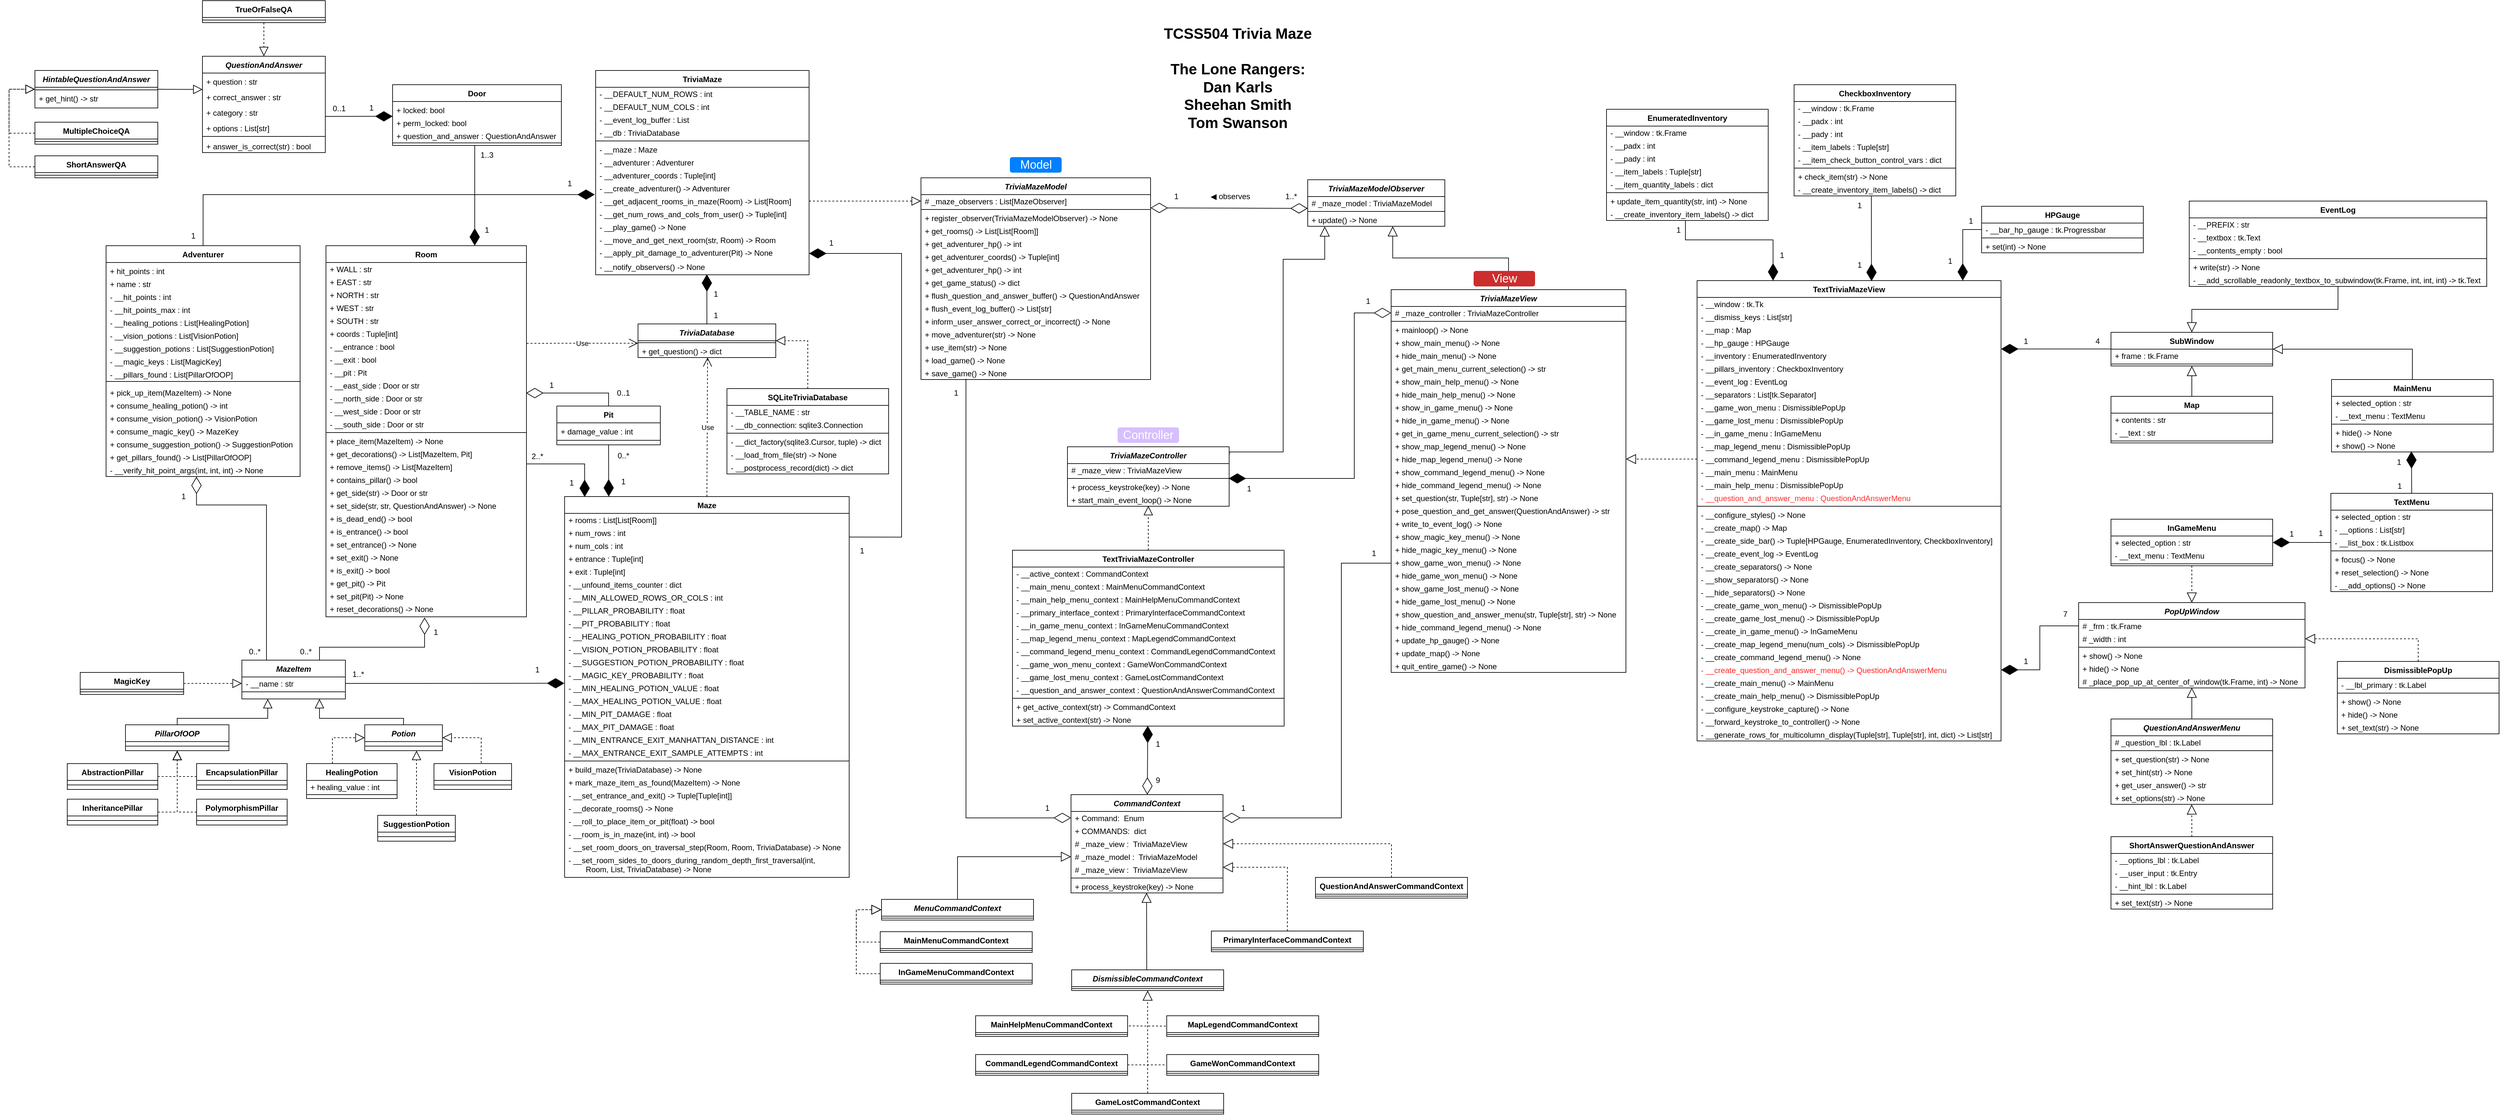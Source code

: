 <mxfile version="20.8.23" type="device"><diagram id="C5RBs43oDa-KdzZeNtuy" name="Page-1"><mxGraphModel dx="1811" dy="1916" grid="1" gridSize="10" guides="1" tooltips="1" connect="1" arrows="1" fold="1" page="1" pageScale="1" pageWidth="827" pageHeight="1169" math="0" shadow="0"><root><mxCell id="WIyWlLk6GJQsqaUBKTNV-0"/><mxCell id="WIyWlLk6GJQsqaUBKTNV-1" parent="WIyWlLk6GJQsqaUBKTNV-0"/><mxCell id="zkfFHV4jXpPFQw0GAbJ--0" value="MazeItem" style="swimlane;fontStyle=3;align=center;verticalAlign=top;childLayout=stackLayout;horizontal=1;startSize=26;horizontalStack=0;resizeParent=1;resizeLast=0;collapsible=1;marginBottom=0;rounded=0;shadow=0;strokeWidth=1;" parent="WIyWlLk6GJQsqaUBKTNV-1" vertex="1"><mxGeometry x="-80" y="750" width="160" height="60" as="geometry"><mxRectangle x="230" y="140" width="160" height="26" as="alternateBounds"/></mxGeometry></mxCell><mxCell id="zkfFHV4jXpPFQw0GAbJ--1" value="- __name : str" style="text;align=left;verticalAlign=middle;spacingLeft=4;spacingRight=4;overflow=hidden;rotatable=0;points=[[0,0.5],[1,0.5]];portConstraint=eastwest;" parent="zkfFHV4jXpPFQw0GAbJ--0" vertex="1"><mxGeometry y="26" width="160" height="20" as="geometry"/></mxCell><mxCell id="zkfFHV4jXpPFQw0GAbJ--4" value="" style="line;html=1;strokeWidth=1;align=left;verticalAlign=middle;spacingTop=-1;spacingLeft=3;spacingRight=3;rotatable=0;labelPosition=right;points=[];portConstraint=eastwest;" parent="zkfFHV4jXpPFQw0GAbJ--0" vertex="1"><mxGeometry y="46" width="160" height="6" as="geometry"/></mxCell><mxCell id="zkfFHV4jXpPFQw0GAbJ--13" value="HealingPotion" style="swimlane;fontStyle=1;align=center;verticalAlign=top;childLayout=stackLayout;horizontal=1;startSize=26;horizontalStack=0;resizeParent=1;resizeLast=0;collapsible=1;marginBottom=0;rounded=0;shadow=0;strokeWidth=1;" parent="WIyWlLk6GJQsqaUBKTNV-1" vertex="1"><mxGeometry x="20" y="910" width="140" height="54" as="geometry"><mxRectangle x="340" y="380" width="170" height="26" as="alternateBounds"/></mxGeometry></mxCell><mxCell id="zkfFHV4jXpPFQw0GAbJ--14" value="+ healing_value : int" style="text;align=left;verticalAlign=middle;spacingLeft=4;spacingRight=4;overflow=hidden;rotatable=0;points=[[0,0.5],[1,0.5]];portConstraint=eastwest;" parent="zkfFHV4jXpPFQw0GAbJ--13" vertex="1"><mxGeometry y="26" width="140" height="20" as="geometry"/></mxCell><mxCell id="zkfFHV4jXpPFQw0GAbJ--15" value="" style="line;html=1;strokeWidth=1;align=left;verticalAlign=middle;spacingTop=-1;spacingLeft=3;spacingRight=3;rotatable=0;labelPosition=right;points=[];portConstraint=eastwest;" parent="zkfFHV4jXpPFQw0GAbJ--13" vertex="1"><mxGeometry y="46" width="140" height="4" as="geometry"/></mxCell><mxCell id="zkfFHV4jXpPFQw0GAbJ--17" value="Potion" style="swimlane;fontStyle=3;align=center;verticalAlign=top;childLayout=stackLayout;horizontal=1;startSize=26;horizontalStack=0;resizeParent=1;resizeLast=0;collapsible=1;marginBottom=0;rounded=0;shadow=0;strokeWidth=1;" parent="WIyWlLk6GJQsqaUBKTNV-1" vertex="1"><mxGeometry x="110" y="850" width="120" height="40" as="geometry"><mxRectangle x="550" y="140" width="160" height="26" as="alternateBounds"/></mxGeometry></mxCell><mxCell id="zkfFHV4jXpPFQw0GAbJ--23" value="" style="line;html=1;strokeWidth=1;align=left;verticalAlign=middle;spacingTop=-1;spacingLeft=3;spacingRight=3;rotatable=0;labelPosition=right;points=[];portConstraint=eastwest;" parent="zkfFHV4jXpPFQw0GAbJ--17" vertex="1"><mxGeometry y="26" width="120" height="14" as="geometry"/></mxCell><mxCell id="WuO50XJ9nV-Tfrzp635n-19" value="" style="endArrow=block;dashed=1;endFill=0;endSize=12;html=1;rounded=0;targetPerimeterSpacing=0;entryX=0;entryY=0.5;entryDx=0;entryDy=0;edgeStyle=elbowEdgeStyle;" parent="WIyWlLk6GJQsqaUBKTNV-1" target="zkfFHV4jXpPFQw0GAbJ--17" edge="1"><mxGeometry width="160" relative="1" as="geometry"><mxPoint x="60" y="910" as="sourcePoint"/><mxPoint x="210" y="980" as="targetPoint"/><Array as="points"><mxPoint x="60" y="970"/><mxPoint x="60" y="960"/></Array></mxGeometry></mxCell><mxCell id="WuO50XJ9nV-Tfrzp635n-20" value="VisionPotion" style="swimlane;fontStyle=1;align=center;verticalAlign=top;childLayout=stackLayout;horizontal=1;startSize=26;horizontalStack=0;resizeParent=1;resizeLast=0;collapsible=1;marginBottom=0;rounded=0;shadow=0;strokeWidth=1;" parent="WIyWlLk6GJQsqaUBKTNV-1" vertex="1"><mxGeometry x="217" y="910" width="120" height="40" as="geometry"><mxRectangle x="550" y="140" width="160" height="26" as="alternateBounds"/></mxGeometry></mxCell><mxCell id="WuO50XJ9nV-Tfrzp635n-21" value="" style="line;html=1;strokeWidth=1;align=left;verticalAlign=middle;spacingTop=-1;spacingLeft=3;spacingRight=3;rotatable=0;labelPosition=right;points=[];portConstraint=eastwest;" parent="WuO50XJ9nV-Tfrzp635n-20" vertex="1"><mxGeometry y="26" width="120" height="14" as="geometry"/></mxCell><mxCell id="WuO50XJ9nV-Tfrzp635n-22" value="EncapsulationPillar" style="swimlane;fontStyle=1;align=center;verticalAlign=top;childLayout=stackLayout;horizontal=1;startSize=26;horizontalStack=0;resizeParent=1;resizeLast=0;collapsible=1;marginBottom=0;rounded=0;shadow=0;strokeWidth=1;" parent="WIyWlLk6GJQsqaUBKTNV-1" vertex="1"><mxGeometry x="-150" y="910" width="140" height="40" as="geometry"><mxRectangle x="550" y="140" width="160" height="26" as="alternateBounds"/></mxGeometry></mxCell><mxCell id="WuO50XJ9nV-Tfrzp635n-23" value="" style="line;html=1;strokeWidth=1;align=left;verticalAlign=middle;spacingTop=-1;spacingLeft=3;spacingRight=3;rotatable=0;labelPosition=right;points=[];portConstraint=eastwest;" parent="WuO50XJ9nV-Tfrzp635n-22" vertex="1"><mxGeometry y="26" width="140" height="14" as="geometry"/></mxCell><mxCell id="WuO50XJ9nV-Tfrzp635n-24" value="PolymorphismPillar" style="swimlane;fontStyle=1;align=center;verticalAlign=top;childLayout=stackLayout;horizontal=1;startSize=26;horizontalStack=0;resizeParent=1;resizeLast=0;collapsible=1;marginBottom=0;rounded=0;shadow=0;strokeWidth=1;" parent="WIyWlLk6GJQsqaUBKTNV-1" vertex="1"><mxGeometry x="-150" y="965" width="140" height="40" as="geometry"><mxRectangle x="550" y="140" width="160" height="26" as="alternateBounds"/></mxGeometry></mxCell><mxCell id="WuO50XJ9nV-Tfrzp635n-25" value="" style="line;html=1;strokeWidth=1;align=left;verticalAlign=middle;spacingTop=-1;spacingLeft=3;spacingRight=3;rotatable=0;labelPosition=right;points=[];portConstraint=eastwest;" parent="WuO50XJ9nV-Tfrzp635n-24" vertex="1"><mxGeometry y="26" width="140" height="14" as="geometry"/></mxCell><mxCell id="WuO50XJ9nV-Tfrzp635n-26" value="AbstractionPillar" style="swimlane;fontStyle=1;align=center;verticalAlign=top;childLayout=stackLayout;horizontal=1;startSize=26;horizontalStack=0;resizeParent=1;resizeLast=0;collapsible=1;marginBottom=0;rounded=0;shadow=0;strokeWidth=1;" parent="WIyWlLk6GJQsqaUBKTNV-1" vertex="1"><mxGeometry x="-350" y="910" width="140" height="40" as="geometry"><mxRectangle x="-350" y="870" width="160" height="26" as="alternateBounds"/></mxGeometry></mxCell><mxCell id="WuO50XJ9nV-Tfrzp635n-27" value="" style="line;html=1;strokeWidth=1;align=left;verticalAlign=middle;spacingTop=-1;spacingLeft=3;spacingRight=3;rotatable=0;labelPosition=right;points=[];portConstraint=eastwest;" parent="WuO50XJ9nV-Tfrzp635n-26" vertex="1"><mxGeometry y="26" width="140" height="14" as="geometry"/></mxCell><mxCell id="WuO50XJ9nV-Tfrzp635n-28" value="InheritancePillar" style="swimlane;fontStyle=1;align=center;verticalAlign=top;childLayout=stackLayout;horizontal=1;startSize=26;horizontalStack=0;resizeParent=1;resizeLast=0;collapsible=1;marginBottom=0;rounded=0;shadow=0;strokeWidth=1;" parent="WIyWlLk6GJQsqaUBKTNV-1" vertex="1"><mxGeometry x="-350" y="965" width="140" height="40" as="geometry"><mxRectangle x="550" y="140" width="160" height="26" as="alternateBounds"/></mxGeometry></mxCell><mxCell id="WuO50XJ9nV-Tfrzp635n-29" value="" style="line;html=1;strokeWidth=1;align=left;verticalAlign=middle;spacingTop=-1;spacingLeft=3;spacingRight=3;rotatable=0;labelPosition=right;points=[];portConstraint=eastwest;" parent="WuO50XJ9nV-Tfrzp635n-28" vertex="1"><mxGeometry y="26" width="140" height="14" as="geometry"/></mxCell><mxCell id="WuO50XJ9nV-Tfrzp635n-32" value="" style="endArrow=block;endFill=0;endSize=12;html=1;rounded=0;targetPerimeterSpacing=0;edgeStyle=orthogonalEdgeStyle;exitX=0.5;exitY=0;exitDx=0;exitDy=0;entryX=0.25;entryY=1;entryDx=0;entryDy=0;" parent="WIyWlLk6GJQsqaUBKTNV-1" source="WuO50XJ9nV-Tfrzp635n-66" target="zkfFHV4jXpPFQw0GAbJ--0" edge="1"><mxGeometry width="160" relative="1" as="geometry"><mxPoint x="-180.0" y="810" as="sourcePoint"/><mxPoint x="-120" y="780" as="targetPoint"/><Array as="points"><mxPoint x="-180" y="840"/><mxPoint x="-40" y="840"/></Array></mxGeometry></mxCell><mxCell id="WuO50XJ9nV-Tfrzp635n-33" value="" style="endArrow=block;endFill=0;endSize=12;html=1;rounded=0;targetPerimeterSpacing=0;edgeStyle=orthogonalEdgeStyle;entryX=0.75;entryY=1;entryDx=0;entryDy=0;exitX=0.5;exitY=0;exitDx=0;exitDy=0;" parent="WIyWlLk6GJQsqaUBKTNV-1" source="zkfFHV4jXpPFQw0GAbJ--17" target="zkfFHV4jXpPFQw0GAbJ--0" edge="1"><mxGeometry width="160" relative="1" as="geometry"><mxPoint x="-190" y="870" as="sourcePoint"/><mxPoint x="-70" y="788" as="targetPoint"/><Array as="points"><mxPoint x="170" y="840"/><mxPoint x="40" y="840"/></Array></mxGeometry></mxCell><mxCell id="WuO50XJ9nV-Tfrzp635n-35" value="" style="endArrow=block;dashed=1;endFill=0;endSize=12;html=1;rounded=0;targetPerimeterSpacing=0;edgeStyle=orthogonalEdgeStyle;entryX=1;entryY=0.5;entryDx=0;entryDy=0;exitX=0.75;exitY=0;exitDx=0;exitDy=0;" parent="WIyWlLk6GJQsqaUBKTNV-1" source="WuO50XJ9nV-Tfrzp635n-20" target="zkfFHV4jXpPFQw0GAbJ--17" edge="1"><mxGeometry width="160" relative="1" as="geometry"><mxPoint x="260" y="870" as="sourcePoint"/><mxPoint x="420" y="870" as="targetPoint"/><Array as="points"><mxPoint x="290" y="870"/></Array></mxGeometry></mxCell><mxCell id="WuO50XJ9nV-Tfrzp635n-36" value="" style="endArrow=block;dashed=1;endFill=0;endSize=12;html=1;rounded=0;targetPerimeterSpacing=0;entryX=0.5;entryY=1;entryDx=0;entryDy=0;edgeStyle=orthogonalEdgeStyle;exitX=1;exitY=0.5;exitDx=0;exitDy=0;" parent="WIyWlLk6GJQsqaUBKTNV-1" source="WuO50XJ9nV-Tfrzp635n-28" target="WuO50XJ9nV-Tfrzp635n-66" edge="1"><mxGeometry width="160" relative="1" as="geometry"><mxPoint x="-180" y="990" as="sourcePoint"/><mxPoint x="-180.0" y="894" as="targetPoint"/></mxGeometry></mxCell><mxCell id="WuO50XJ9nV-Tfrzp635n-37" value="" style="endArrow=block;dashed=1;endFill=0;endSize=12;html=1;rounded=0;targetPerimeterSpacing=0;edgeStyle=orthogonalEdgeStyle;exitX=0;exitY=0.5;exitDx=0;exitDy=0;" parent="WIyWlLk6GJQsqaUBKTNV-1" source="WuO50XJ9nV-Tfrzp635n-24" edge="1"><mxGeometry width="160" relative="1" as="geometry"><mxPoint x="-170" y="1000" as="sourcePoint"/><mxPoint x="-180" y="890" as="targetPoint"/><Array as="points"><mxPoint x="-180" y="985"/></Array></mxGeometry></mxCell><mxCell id="WuO50XJ9nV-Tfrzp635n-40" value="Maze" style="swimlane;fontStyle=1;align=center;verticalAlign=top;childLayout=stackLayout;horizontal=1;startSize=26;horizontalStack=0;resizeParent=1;resizeParentMax=0;resizeLast=0;collapsible=1;marginBottom=0;" parent="WIyWlLk6GJQsqaUBKTNV-1" vertex="1"><mxGeometry x="419" y="497" width="440" height="589" as="geometry"><mxRectangle x="440" y="497" width="90" height="30" as="alternateBounds"/></mxGeometry></mxCell><mxCell id="WuO50XJ9nV-Tfrzp635n-41" value="+ rooms : List[List[Room]]" style="text;strokeColor=none;fillColor=none;align=left;verticalAlign=middle;spacingLeft=4;spacingRight=4;overflow=hidden;rotatable=0;points=[[0,0.5],[1,0.5]];portConstraint=eastwest;fontSize=12;spacing=2;" parent="WuO50XJ9nV-Tfrzp635n-40" vertex="1"><mxGeometry y="26" width="440" height="20" as="geometry"/></mxCell><mxCell id="WuO50XJ9nV-Tfrzp635n-44" value="+ num_rows : int" style="text;strokeColor=none;fillColor=none;align=left;verticalAlign=middle;spacingLeft=4;spacingRight=4;overflow=hidden;rotatable=0;points=[[0,0.5],[1,0.5]];portConstraint=eastwest;spacing=2;" parent="WuO50XJ9nV-Tfrzp635n-40" vertex="1"><mxGeometry y="46" width="440" height="20" as="geometry"/></mxCell><mxCell id="WuO50XJ9nV-Tfrzp635n-45" value="+ num_cols : int" style="text;strokeColor=none;fillColor=none;align=left;verticalAlign=middle;spacingLeft=4;spacingRight=4;overflow=hidden;rotatable=0;points=[[0,0.5],[1,0.5]];portConstraint=eastwest;spacing=2;" parent="WuO50XJ9nV-Tfrzp635n-40" vertex="1"><mxGeometry y="66" width="440" height="20" as="geometry"/></mxCell><mxCell id="WuO50XJ9nV-Tfrzp635n-46" value="+ entrance : Tuple[int]" style="text;strokeColor=none;fillColor=none;align=left;verticalAlign=middle;spacingLeft=4;spacingRight=4;overflow=hidden;rotatable=0;points=[[0,0.5],[1,0.5]];portConstraint=eastwest;spacing=2;" parent="WuO50XJ9nV-Tfrzp635n-40" vertex="1"><mxGeometry y="86" width="440" height="20" as="geometry"/></mxCell><mxCell id="WuO50XJ9nV-Tfrzp635n-47" value="+ exit : Tuple[int]" style="text;strokeColor=none;fillColor=none;align=left;verticalAlign=middle;spacingLeft=4;spacingRight=4;overflow=hidden;rotatable=0;points=[[0,0.5],[1,0.5]];portConstraint=eastwest;spacing=2;" parent="WuO50XJ9nV-Tfrzp635n-40" vertex="1"><mxGeometry y="106" width="440" height="20" as="geometry"/></mxCell><mxCell id="WuO50XJ9nV-Tfrzp635n-48" value="- __unfound_items_counter : dict" style="text;strokeColor=none;fillColor=none;align=left;verticalAlign=middle;spacingLeft=4;spacingRight=4;overflow=hidden;rotatable=0;points=[[0,0.5],[1,0.5]];portConstraint=eastwest;spacing=2;" parent="WuO50XJ9nV-Tfrzp635n-40" vertex="1"><mxGeometry y="126" width="440" height="20" as="geometry"/></mxCell><mxCell id="WuO50XJ9nV-Tfrzp635n-52" value="- __MIN_ALLOWED_ROWS_OR_COLS : int" style="text;strokeColor=none;fillColor=none;align=left;verticalAlign=middle;spacingLeft=4;spacingRight=4;overflow=hidden;rotatable=0;points=[[0,0.5],[1,0.5]];portConstraint=eastwest;spacing=2;" parent="WuO50XJ9nV-Tfrzp635n-40" vertex="1"><mxGeometry y="146" width="440" height="20" as="geometry"/></mxCell><mxCell id="WuO50XJ9nV-Tfrzp635n-53" value="- __PILLAR_PROBABILITY : float" style="text;strokeColor=none;fillColor=none;align=left;verticalAlign=middle;spacingLeft=4;spacingRight=4;overflow=hidden;rotatable=0;points=[[0,0.5],[1,0.5]];portConstraint=eastwest;spacing=2;" parent="WuO50XJ9nV-Tfrzp635n-40" vertex="1"><mxGeometry y="166" width="440" height="20" as="geometry"/></mxCell><mxCell id="WuO50XJ9nV-Tfrzp635n-54" value="- __PIT_PROBABILITY : float" style="text;strokeColor=none;fillColor=none;align=left;verticalAlign=middle;spacingLeft=4;spacingRight=4;overflow=hidden;rotatable=0;points=[[0,0.5],[1,0.5]];portConstraint=eastwest;spacing=2;" parent="WuO50XJ9nV-Tfrzp635n-40" vertex="1"><mxGeometry y="186" width="440" height="20" as="geometry"/></mxCell><mxCell id="WuO50XJ9nV-Tfrzp635n-55" value="- __HEALING_POTION_PROBABILITY : float" style="text;strokeColor=none;fillColor=none;align=left;verticalAlign=middle;spacingLeft=4;spacingRight=4;overflow=hidden;rotatable=0;points=[[0,0.5],[1,0.5]];portConstraint=eastwest;spacing=2;" parent="WuO50XJ9nV-Tfrzp635n-40" vertex="1"><mxGeometry y="206" width="440" height="20" as="geometry"/></mxCell><mxCell id="WuO50XJ9nV-Tfrzp635n-57" value="- __VISION_POTION_PROBABILITY : float" style="text;strokeColor=none;fillColor=none;align=left;verticalAlign=middle;spacingLeft=4;spacingRight=4;overflow=hidden;rotatable=0;points=[[0,0.5],[1,0.5]];portConstraint=eastwest;" parent="WuO50XJ9nV-Tfrzp635n-40" vertex="1"><mxGeometry y="226" width="440" height="20" as="geometry"/></mxCell><mxCell id="sq4ZeNXUKPibHBQ1HQiN-4" value="- __SUGGESTION_POTION_PROBABILITY : float" style="text;strokeColor=none;fillColor=none;align=left;verticalAlign=middle;spacingLeft=4;spacingRight=4;overflow=hidden;rotatable=0;points=[[0,0.5],[1,0.5]];portConstraint=eastwest;" parent="WuO50XJ9nV-Tfrzp635n-40" vertex="1"><mxGeometry y="246" width="440" height="20" as="geometry"/></mxCell><mxCell id="sq4ZeNXUKPibHBQ1HQiN-5" value="- __MAGIC_KEY_PROBABILITY : float" style="text;strokeColor=none;fillColor=none;align=left;verticalAlign=middle;spacingLeft=4;spacingRight=4;overflow=hidden;rotatable=0;points=[[0,0.5],[1,0.5]];portConstraint=eastwest;" parent="WuO50XJ9nV-Tfrzp635n-40" vertex="1"><mxGeometry y="266" width="440" height="20" as="geometry"/></mxCell><mxCell id="WuO50XJ9nV-Tfrzp635n-61" value="- __MIN_HEALING_POTION_VALUE : float" style="text;strokeColor=none;fillColor=none;align=left;verticalAlign=middle;spacingLeft=4;spacingRight=4;overflow=hidden;rotatable=0;points=[[0,0.5],[1,0.5]];portConstraint=eastwest;" parent="WuO50XJ9nV-Tfrzp635n-40" vertex="1"><mxGeometry y="286" width="440" height="20" as="geometry"/></mxCell><mxCell id="WuO50XJ9nV-Tfrzp635n-58" value="- __MAX_HEALING_POTION_VALUE : float" style="text;strokeColor=none;fillColor=none;align=left;verticalAlign=middle;spacingLeft=4;spacingRight=4;overflow=hidden;rotatable=0;points=[[0,0.5],[1,0.5]];portConstraint=eastwest;" parent="WuO50XJ9nV-Tfrzp635n-40" vertex="1"><mxGeometry y="306" width="440" height="20" as="geometry"/></mxCell><mxCell id="WuO50XJ9nV-Tfrzp635n-62" value="- __MIN_PIT_DAMAGE : float" style="text;strokeColor=none;fillColor=none;align=left;verticalAlign=middle;spacingLeft=4;spacingRight=4;overflow=hidden;rotatable=0;points=[[0,0.5],[1,0.5]];portConstraint=eastwest;" parent="WuO50XJ9nV-Tfrzp635n-40" vertex="1"><mxGeometry y="326" width="440" height="20" as="geometry"/></mxCell><mxCell id="WuO50XJ9nV-Tfrzp635n-64" value="- __MAX_PIT_DAMAGE : float" style="text;strokeColor=none;fillColor=none;align=left;verticalAlign=middle;spacingLeft=4;spacingRight=4;overflow=hidden;rotatable=0;points=[[0,0.5],[1,0.5]];portConstraint=eastwest;" parent="WuO50XJ9nV-Tfrzp635n-40" vertex="1"><mxGeometry y="346" width="440" height="20" as="geometry"/></mxCell><mxCell id="WuO50XJ9nV-Tfrzp635n-59" value="- __MIN_ENTRANCE_EXIT_MANHATTAN_DISTANCE : int" style="text;strokeColor=none;fillColor=none;align=left;verticalAlign=middle;spacingLeft=4;spacingRight=4;overflow=hidden;rotatable=0;points=[[0,0.5],[1,0.5]];portConstraint=eastwest;" parent="WuO50XJ9nV-Tfrzp635n-40" vertex="1"><mxGeometry y="366" width="440" height="20" as="geometry"/></mxCell><mxCell id="WuO50XJ9nV-Tfrzp635n-63" value="- __MAX_ENTRANCE_EXIT_SAMPLE_ATTEMPTS : int" style="text;strokeColor=none;fillColor=none;align=left;verticalAlign=middle;spacingLeft=4;spacingRight=4;overflow=hidden;rotatable=0;points=[[0,0.5],[1,0.5]];portConstraint=eastwest;" parent="WuO50XJ9nV-Tfrzp635n-40" vertex="1"><mxGeometry y="386" width="440" height="20" as="geometry"/></mxCell><mxCell id="WuO50XJ9nV-Tfrzp635n-42" value="" style="line;strokeWidth=1;fillColor=none;align=left;verticalAlign=middle;spacingTop=2;spacingLeft=3;spacingRight=3;rotatable=0;labelPosition=right;points=[];portConstraint=eastwest;strokeColor=inherit;fontSize=12;spacing=0;" parent="WuO50XJ9nV-Tfrzp635n-40" vertex="1"><mxGeometry y="406" width="440" height="6" as="geometry"/></mxCell><mxCell id="WuO50XJ9nV-Tfrzp635n-43" value="+ build_maze(TriviaDatabase) -&gt; None" style="text;strokeColor=none;fillColor=none;align=left;verticalAlign=middle;spacingLeft=4;spacingRight=4;overflow=hidden;rotatable=0;points=[[0,0.5],[1,0.5]];portConstraint=eastwest;" parent="WuO50XJ9nV-Tfrzp635n-40" vertex="1"><mxGeometry y="412" width="440" height="20" as="geometry"/></mxCell><mxCell id="WuO50XJ9nV-Tfrzp635n-65" value="+ mark_maze_item_as_found(MazeItem) -&gt; None" style="text;strokeColor=none;fillColor=none;align=left;verticalAlign=middle;spacingLeft=4;spacingRight=4;overflow=hidden;rotatable=0;points=[[0,0.5],[1,0.5]];portConstraint=eastwest;" parent="WuO50XJ9nV-Tfrzp635n-40" vertex="1"><mxGeometry y="432" width="440" height="20" as="geometry"/></mxCell><mxCell id="WuO50XJ9nV-Tfrzp635n-50" value="- __set_entrance_and_exit() -&gt; Tuple[Tuple[int]]" style="text;strokeColor=none;fillColor=none;align=left;verticalAlign=middle;spacingLeft=4;spacingRight=4;overflow=hidden;rotatable=0;points=[[0,0.5],[1,0.5]];portConstraint=eastwest;" parent="WuO50XJ9nV-Tfrzp635n-40" vertex="1"><mxGeometry y="452" width="440" height="20" as="geometry"/></mxCell><mxCell id="WuO50XJ9nV-Tfrzp635n-71" value="- __decorate_rooms() -&gt; None" style="text;strokeColor=none;fillColor=none;align=left;verticalAlign=middle;spacingLeft=4;spacingRight=4;overflow=hidden;rotatable=0;points=[[0,0.5],[1,0.5]];portConstraint=eastwest;" parent="WuO50XJ9nV-Tfrzp635n-40" vertex="1"><mxGeometry y="472" width="440" height="20" as="geometry"/></mxCell><mxCell id="WuO50XJ9nV-Tfrzp635n-74" value="- __roll_to_place_item_or_pit(float) -&gt; bool" style="text;strokeColor=none;fillColor=none;align=left;verticalAlign=middle;spacingLeft=4;spacingRight=4;overflow=hidden;rotatable=0;points=[[0,0.5],[1,0.5]];portConstraint=eastwest;" parent="WuO50XJ9nV-Tfrzp635n-40" vertex="1"><mxGeometry y="492" width="440" height="20" as="geometry"/></mxCell><mxCell id="WuO50XJ9nV-Tfrzp635n-75" value="- __room_is_in_maze(int, int) -&gt; bool" style="text;strokeColor=none;fillColor=none;align=left;verticalAlign=middle;spacingLeft=4;spacingRight=4;overflow=hidden;rotatable=0;points=[[0,0.5],[1,0.5]];portConstraint=eastwest;" parent="WuO50XJ9nV-Tfrzp635n-40" vertex="1"><mxGeometry y="512" width="440" height="20" as="geometry"/></mxCell><mxCell id="WuO50XJ9nV-Tfrzp635n-73" value="- __set_room_doors_on_traversal_step(Room, Room, TriviaDatabase) -&gt; None" style="text;strokeColor=none;fillColor=none;align=left;verticalAlign=middle;spacingLeft=4;spacingRight=4;overflow=hidden;rotatable=0;points=[[0,0.5],[1,0.5]];portConstraint=eastwest;" parent="WuO50XJ9nV-Tfrzp635n-40" vertex="1"><mxGeometry y="532" width="440" height="20" as="geometry"/></mxCell><mxCell id="WuO50XJ9nV-Tfrzp635n-77" value="- __set_room_sides_to_doors_during_random_depth_first_traversal(int, &#10;        Room, List, TriviaDatabase) -&gt; None" style="text;strokeColor=none;fillColor=none;align=left;verticalAlign=middle;spacingLeft=4;spacingRight=4;overflow=hidden;rotatable=0;points=[[0,0.5],[1,0.5]];portConstraint=eastwest;spacingBottom=3;" parent="WuO50XJ9nV-Tfrzp635n-40" vertex="1"><mxGeometry y="552" width="440" height="37" as="geometry"/></mxCell><mxCell id="WuO50XJ9nV-Tfrzp635n-66" value="PillarOfOOP" style="swimlane;fontStyle=3;align=center;verticalAlign=top;childLayout=stackLayout;horizontal=1;startSize=26;horizontalStack=0;resizeParent=1;resizeLast=0;collapsible=1;marginBottom=0;rounded=0;shadow=0;strokeWidth=1;" parent="WIyWlLk6GJQsqaUBKTNV-1" vertex="1"><mxGeometry x="-260" y="850" width="160" height="40" as="geometry"><mxRectangle x="550" y="140" width="160" height="26" as="alternateBounds"/></mxGeometry></mxCell><mxCell id="WuO50XJ9nV-Tfrzp635n-67" value="" style="line;html=1;strokeWidth=1;align=left;verticalAlign=middle;spacingTop=-1;spacingLeft=3;spacingRight=3;rotatable=0;labelPosition=right;points=[];portConstraint=eastwest;" parent="WuO50XJ9nV-Tfrzp635n-66" vertex="1"><mxGeometry y="26" width="160" height="14" as="geometry"/></mxCell><mxCell id="WuO50XJ9nV-Tfrzp635n-69" value="" style="endArrow=block;dashed=1;endFill=0;endSize=12;html=1;rounded=0;targetPerimeterSpacing=0;edgeStyle=orthogonalEdgeStyle;exitX=0;exitY=0.5;exitDx=0;exitDy=0;" parent="WIyWlLk6GJQsqaUBKTNV-1" source="WuO50XJ9nV-Tfrzp635n-22" edge="1"><mxGeometry width="160" relative="1" as="geometry"><mxPoint x="-140.0" y="995" as="sourcePoint"/><mxPoint x="-180" y="890" as="targetPoint"/><Array as="points"><mxPoint x="-180" y="930"/></Array></mxGeometry></mxCell><mxCell id="WuO50XJ9nV-Tfrzp635n-70" value="" style="endArrow=block;dashed=1;endFill=0;endSize=12;html=1;rounded=0;targetPerimeterSpacing=0;edgeStyle=orthogonalEdgeStyle;exitX=1;exitY=0.5;exitDx=0;exitDy=0;entryX=0.5;entryY=1;entryDx=0;entryDy=0;" parent="WIyWlLk6GJQsqaUBKTNV-1" source="WuO50XJ9nV-Tfrzp635n-26" target="WuO50XJ9nV-Tfrzp635n-66" edge="1"><mxGeometry width="160" relative="1" as="geometry"><mxPoint x="-140.0" y="940" as="sourcePoint"/><mxPoint x="-170.0" y="900" as="targetPoint"/><Array as="points"><mxPoint x="-180" y="930"/></Array></mxGeometry></mxCell><mxCell id="WuO50XJ9nV-Tfrzp635n-78" value="" style="endArrow=diamondThin;endFill=1;endSize=24;html=1;rounded=0;fontFamily=Courier New;fontSize=12;targetPerimeterSpacing=0;edgeStyle=elbowEdgeStyle;exitX=1;exitY=0.5;exitDx=0;exitDy=0;entryX=-0.001;entryY=0.139;entryDx=0;entryDy=0;entryPerimeter=0;" parent="WIyWlLk6GJQsqaUBKTNV-1" source="zkfFHV4jXpPFQw0GAbJ--1" target="WuO50XJ9nV-Tfrzp635n-61" edge="1"><mxGeometry width="160" relative="1" as="geometry"><mxPoint x="60" y="740" as="sourcePoint"/><mxPoint x="430" y="790" as="targetPoint"/><Array as="points"><mxPoint x="190" y="780"/></Array></mxGeometry></mxCell><mxCell id="WuO50XJ9nV-Tfrzp635n-79" value="Room" style="swimlane;fontStyle=1;align=center;verticalAlign=top;childLayout=stackLayout;horizontal=1;startSize=26;horizontalStack=0;resizeParent=1;resizeParentMax=0;resizeLast=0;collapsible=1;marginBottom=0;" parent="WIyWlLk6GJQsqaUBKTNV-1" vertex="1"><mxGeometry x="50" y="109" width="310" height="574" as="geometry"><mxRectangle x="30" y="-70" width="70" height="30" as="alternateBounds"/></mxGeometry></mxCell><mxCell id="WuO50XJ9nV-Tfrzp635n-81" value="+ WALL : str" style="text;strokeColor=none;fillColor=none;align=left;verticalAlign=middle;spacingLeft=4;spacingRight=4;overflow=hidden;rotatable=0;points=[[0,0.5],[1,0.5]];portConstraint=eastwest;spacing=2;" parent="WuO50XJ9nV-Tfrzp635n-79" vertex="1"><mxGeometry y="26" width="310" height="20" as="geometry"/></mxCell><mxCell id="WuO50XJ9nV-Tfrzp635n-82" value="+ EAST : str" style="text;strokeColor=none;fillColor=none;align=left;verticalAlign=middle;spacingLeft=4;spacingRight=4;overflow=hidden;rotatable=0;points=[[0,0.5],[1,0.5]];portConstraint=eastwest;spacing=2;" parent="WuO50XJ9nV-Tfrzp635n-79" vertex="1"><mxGeometry y="46" width="310" height="20" as="geometry"/></mxCell><mxCell id="WuO50XJ9nV-Tfrzp635n-83" value="+ NORTH : str" style="text;strokeColor=none;fillColor=none;align=left;verticalAlign=middle;spacingLeft=4;spacingRight=4;overflow=hidden;rotatable=0;points=[[0,0.5],[1,0.5]];portConstraint=eastwest;spacing=2;" parent="WuO50XJ9nV-Tfrzp635n-79" vertex="1"><mxGeometry y="66" width="310" height="20" as="geometry"/></mxCell><mxCell id="WuO50XJ9nV-Tfrzp635n-84" value="+ WEST : str" style="text;strokeColor=none;fillColor=none;align=left;verticalAlign=middle;spacingLeft=4;spacingRight=4;overflow=hidden;rotatable=0;points=[[0,0.5],[1,0.5]];portConstraint=eastwest;spacing=2;" parent="WuO50XJ9nV-Tfrzp635n-79" vertex="1"><mxGeometry y="86" width="310" height="20" as="geometry"/></mxCell><mxCell id="WuO50XJ9nV-Tfrzp635n-108" value="+ SOUTH : str" style="text;strokeColor=none;fillColor=none;align=left;verticalAlign=middle;spacingLeft=4;spacingRight=4;overflow=hidden;rotatable=0;points=[[0,0.5],[1,0.5]];portConstraint=eastwest;spacing=2;" parent="WuO50XJ9nV-Tfrzp635n-79" vertex="1"><mxGeometry y="106" width="310" height="20" as="geometry"/></mxCell><mxCell id="WuO50XJ9nV-Tfrzp635n-92" value="+ coords : Tuple[int]" style="text;strokeColor=none;fillColor=none;align=left;verticalAlign=middle;spacingLeft=4;spacingRight=4;overflow=hidden;rotatable=0;points=[[0,0.5],[1,0.5]];portConstraint=eastwest;" parent="WuO50XJ9nV-Tfrzp635n-79" vertex="1"><mxGeometry y="126" width="310" height="20" as="geometry"/></mxCell><mxCell id="WuO50XJ9nV-Tfrzp635n-93" value="- __entrance : bool" style="text;strokeColor=none;fillColor=none;align=left;verticalAlign=middle;spacingLeft=4;spacingRight=4;overflow=hidden;rotatable=0;points=[[0,0.5],[1,0.5]];portConstraint=eastwest;" parent="WuO50XJ9nV-Tfrzp635n-79" vertex="1"><mxGeometry y="146" width="310" height="20" as="geometry"/></mxCell><mxCell id="WuO50XJ9nV-Tfrzp635n-109" value="- __exit : bool" style="text;strokeColor=none;fillColor=none;align=left;verticalAlign=middle;spacingLeft=4;spacingRight=4;overflow=hidden;rotatable=0;points=[[0,0.5],[1,0.5]];portConstraint=eastwest;" parent="WuO50XJ9nV-Tfrzp635n-79" vertex="1"><mxGeometry y="166" width="310" height="20" as="geometry"/></mxCell><mxCell id="WuO50XJ9nV-Tfrzp635n-110" value="- __pit : Pit" style="text;strokeColor=none;fillColor=none;align=left;verticalAlign=middle;spacingLeft=4;spacingRight=4;overflow=hidden;rotatable=0;points=[[0,0.5],[1,0.5]];portConstraint=eastwest;" parent="WuO50XJ9nV-Tfrzp635n-79" vertex="1"><mxGeometry y="186" width="310" height="20" as="geometry"/></mxCell><mxCell id="WuO50XJ9nV-Tfrzp635n-111" value="- __east_side : Door or str" style="text;strokeColor=none;fillColor=none;align=left;verticalAlign=middle;spacingLeft=4;spacingRight=4;overflow=hidden;rotatable=0;points=[[0,0.5],[1,0.5]];portConstraint=eastwest;" parent="WuO50XJ9nV-Tfrzp635n-79" vertex="1"><mxGeometry y="206" width="310" height="20" as="geometry"/></mxCell><mxCell id="WuO50XJ9nV-Tfrzp635n-112" value="- __north_side : Door or str" style="text;strokeColor=none;fillColor=none;align=left;verticalAlign=middle;spacingLeft=4;spacingRight=4;overflow=hidden;rotatable=0;points=[[0,0.5],[1,0.5]];portConstraint=eastwest;" parent="WuO50XJ9nV-Tfrzp635n-79" vertex="1"><mxGeometry y="226" width="310" height="20" as="geometry"/></mxCell><mxCell id="WuO50XJ9nV-Tfrzp635n-113" value="- __west_side : Door or str" style="text;strokeColor=none;fillColor=none;align=left;verticalAlign=middle;spacingLeft=4;spacingRight=4;overflow=hidden;rotatable=0;points=[[0,0.5],[1,0.5]];portConstraint=eastwest;" parent="WuO50XJ9nV-Tfrzp635n-79" vertex="1"><mxGeometry y="246" width="310" height="20" as="geometry"/></mxCell><mxCell id="WuO50XJ9nV-Tfrzp635n-114" value="- __south_side : Door or str" style="text;strokeColor=none;fillColor=none;align=left;verticalAlign=middle;spacingLeft=4;spacingRight=4;overflow=hidden;rotatable=0;points=[[0,0.5],[1,0.5]];portConstraint=eastwest;" parent="WuO50XJ9nV-Tfrzp635n-79" vertex="1"><mxGeometry y="266" width="310" height="20" as="geometry"/></mxCell><mxCell id="WuO50XJ9nV-Tfrzp635n-99" value="" style="line;strokeWidth=1;fillColor=none;align=left;verticalAlign=middle;spacingTop=2;spacingLeft=3;spacingRight=3;rotatable=0;labelPosition=right;points=[];portConstraint=eastwest;strokeColor=inherit;fontSize=12;spacing=0;" parent="WuO50XJ9nV-Tfrzp635n-79" vertex="1"><mxGeometry y="286" width="310" height="6" as="geometry"/></mxCell><mxCell id="WuO50XJ9nV-Tfrzp635n-100" value="+ place_item(MazeItem) -&gt; None" style="text;strokeColor=none;fillColor=none;align=left;verticalAlign=middle;spacingLeft=4;spacingRight=4;overflow=hidden;rotatable=0;points=[[0,0.5],[1,0.5]];portConstraint=eastwest;" parent="WuO50XJ9nV-Tfrzp635n-79" vertex="1"><mxGeometry y="292" width="310" height="20" as="geometry"/></mxCell><mxCell id="P0T06U9BDHVFRwJgcV20-12" value="+ get_decorations() -&gt; List[MazeItem, Pit]" style="text;strokeColor=none;fillColor=none;align=left;verticalAlign=middle;spacingLeft=4;spacingRight=4;overflow=hidden;rotatable=0;points=[[0,0.5],[1,0.5]];portConstraint=eastwest;" parent="WuO50XJ9nV-Tfrzp635n-79" vertex="1"><mxGeometry y="312" width="310" height="20" as="geometry"/></mxCell><mxCell id="WuO50XJ9nV-Tfrzp635n-101" value="+ remove_items() -&gt; List[MazeItem]" style="text;strokeColor=none;fillColor=none;align=left;verticalAlign=middle;spacingLeft=4;spacingRight=4;overflow=hidden;rotatable=0;points=[[0,0.5],[1,0.5]];portConstraint=eastwest;" parent="WuO50XJ9nV-Tfrzp635n-79" vertex="1"><mxGeometry y="332" width="310" height="20" as="geometry"/></mxCell><mxCell id="WuO50XJ9nV-Tfrzp635n-102" value="+ contains_pillar() -&gt; bool" style="text;strokeColor=none;fillColor=none;align=left;verticalAlign=middle;spacingLeft=4;spacingRight=4;overflow=hidden;rotatable=0;points=[[0,0.5],[1,0.5]];portConstraint=eastwest;" parent="WuO50XJ9nV-Tfrzp635n-79" vertex="1"><mxGeometry y="352" width="310" height="20" as="geometry"/></mxCell><mxCell id="WuO50XJ9nV-Tfrzp635n-103" value="+ get_side(str) -&gt; Door or str" style="text;strokeColor=none;fillColor=none;align=left;verticalAlign=middle;spacingLeft=4;spacingRight=4;overflow=hidden;rotatable=0;points=[[0,0.5],[1,0.5]];portConstraint=eastwest;" parent="WuO50XJ9nV-Tfrzp635n-79" vertex="1"><mxGeometry y="372" width="310" height="20" as="geometry"/></mxCell><mxCell id="WuO50XJ9nV-Tfrzp635n-115" value="+ set_side(str, str, QuestionAndAnswer) -&gt; None" style="text;strokeColor=none;fillColor=none;align=left;verticalAlign=middle;spacingLeft=4;spacingRight=4;overflow=hidden;rotatable=0;points=[[0,0.5],[1,0.5]];portConstraint=eastwest;" parent="WuO50XJ9nV-Tfrzp635n-79" vertex="1"><mxGeometry y="392" width="310" height="20" as="geometry"/></mxCell><mxCell id="WuO50XJ9nV-Tfrzp635n-104" value="+ is_dead_end() -&gt; bool" style="text;strokeColor=none;fillColor=none;align=left;verticalAlign=middle;spacingLeft=4;spacingRight=4;overflow=hidden;rotatable=0;points=[[0,0.5],[1,0.5]];portConstraint=eastwest;" parent="WuO50XJ9nV-Tfrzp635n-79" vertex="1"><mxGeometry y="412" width="310" height="20" as="geometry"/></mxCell><mxCell id="WuO50XJ9nV-Tfrzp635n-105" value="+ is_entrance() -&gt; bool" style="text;strokeColor=none;fillColor=none;align=left;verticalAlign=middle;spacingLeft=4;spacingRight=4;overflow=hidden;rotatable=0;points=[[0,0.5],[1,0.5]];portConstraint=eastwest;" parent="WuO50XJ9nV-Tfrzp635n-79" vertex="1"><mxGeometry y="432" width="310" height="20" as="geometry"/></mxCell><mxCell id="WuO50XJ9nV-Tfrzp635n-116" value="+ set_entrance() -&gt; None" style="text;strokeColor=none;fillColor=none;align=left;verticalAlign=middle;spacingLeft=4;spacingRight=4;overflow=hidden;rotatable=0;points=[[0,0.5],[1,0.5]];portConstraint=eastwest;" parent="WuO50XJ9nV-Tfrzp635n-79" vertex="1"><mxGeometry y="452" width="310" height="20" as="geometry"/></mxCell><mxCell id="WuO50XJ9nV-Tfrzp635n-117" value="+ set_exit() -&gt; None" style="text;strokeColor=none;fillColor=none;align=left;verticalAlign=middle;spacingLeft=4;spacingRight=4;overflow=hidden;rotatable=0;points=[[0,0.5],[1,0.5]];portConstraint=eastwest;" parent="WuO50XJ9nV-Tfrzp635n-79" vertex="1"><mxGeometry y="472" width="310" height="20" as="geometry"/></mxCell><mxCell id="WuO50XJ9nV-Tfrzp635n-118" value="+ is_exit() -&gt; bool" style="text;strokeColor=none;fillColor=none;align=left;verticalAlign=middle;spacingLeft=4;spacingRight=4;overflow=hidden;rotatable=0;points=[[0,0.5],[1,0.5]];portConstraint=eastwest;" parent="WuO50XJ9nV-Tfrzp635n-79" vertex="1"><mxGeometry y="492" width="310" height="20" as="geometry"/></mxCell><mxCell id="WuO50XJ9nV-Tfrzp635n-120" value="+ get_pit() -&gt; Pit" style="text;strokeColor=none;fillColor=none;align=left;verticalAlign=middle;spacingLeft=4;spacingRight=4;overflow=hidden;rotatable=0;points=[[0,0.5],[1,0.5]];portConstraint=eastwest;" parent="WuO50XJ9nV-Tfrzp635n-79" vertex="1"><mxGeometry y="512" width="310" height="20" as="geometry"/></mxCell><mxCell id="WuO50XJ9nV-Tfrzp635n-119" value="+ set_pit(Pit) -&gt; None" style="text;strokeColor=none;fillColor=none;align=left;verticalAlign=middle;spacingLeft=4;spacingRight=4;overflow=hidden;rotatable=0;points=[[0,0.5],[1,0.5]];portConstraint=eastwest;" parent="WuO50XJ9nV-Tfrzp635n-79" vertex="1"><mxGeometry y="532" width="310" height="20" as="geometry"/></mxCell><mxCell id="WuO50XJ9nV-Tfrzp635n-106" value="+ reset_decorations() -&gt; None" style="text;strokeColor=none;fillColor=none;align=left;verticalAlign=middle;spacingLeft=4;spacingRight=4;overflow=hidden;rotatable=0;points=[[0,0.5],[1,0.5]];portConstraint=eastwest;spacingBottom=3;" parent="WuO50XJ9nV-Tfrzp635n-79" vertex="1"><mxGeometry y="552" width="310" height="22" as="geometry"/></mxCell><mxCell id="WuO50XJ9nV-Tfrzp635n-121" value="" style="endArrow=diamondThin;endFill=0;endSize=24;html=1;rounded=0;fontFamily=Courier New;fontSize=12;targetPerimeterSpacing=0;exitX=0.75;exitY=0;exitDx=0;exitDy=0;entryX=0.492;entryY=1.044;entryDx=0;entryDy=0;entryPerimeter=0;edgeStyle=orthogonalEdgeStyle;" parent="WIyWlLk6GJQsqaUBKTNV-1" source="zkfFHV4jXpPFQw0GAbJ--0" target="WuO50XJ9nV-Tfrzp635n-106" edge="1"><mxGeometry width="160" relative="1" as="geometry"><mxPoint x="-10" y="540" as="sourcePoint"/><mxPoint x="202.9" y="694.856" as="targetPoint"/><Array as="points"><mxPoint x="40" y="730"/><mxPoint x="203" y="730"/></Array></mxGeometry></mxCell><mxCell id="WuO50XJ9nV-Tfrzp635n-122" value="" style="endArrow=diamondThin;endFill=1;endSize=24;html=1;rounded=0;fontFamily=Courier New;fontSize=12;targetPerimeterSpacing=0;edgeStyle=elbowEdgeStyle;exitX=0.999;exitY=0.276;exitDx=0;exitDy=0;exitPerimeter=0;entryX=0.071;entryY=0.001;entryDx=0;entryDy=0;entryPerimeter=0;" parent="WIyWlLk6GJQsqaUBKTNV-1" source="WuO50XJ9nV-Tfrzp635n-101" target="WuO50XJ9nV-Tfrzp635n-40" edge="1"><mxGeometry width="160" relative="1" as="geometry"><mxPoint x="210" y="450" as="sourcePoint"/><mxPoint x="450" y="496" as="targetPoint"/><Array as="points"><mxPoint x="450" y="470"/></Array></mxGeometry></mxCell><mxCell id="WuO50XJ9nV-Tfrzp635n-123" value="Adventurer" style="swimlane;fontStyle=1;align=center;verticalAlign=top;childLayout=stackLayout;horizontal=1;startSize=26;horizontalStack=0;resizeParent=1;resizeParentMax=0;resizeLast=0;collapsible=1;marginBottom=0;fontFamily=Helvetica;fontSize=12;" parent="WIyWlLk6GJQsqaUBKTNV-1" vertex="1"><mxGeometry x="-290" y="109" width="300" height="357" as="geometry"/></mxCell><mxCell id="WuO50XJ9nV-Tfrzp635n-124" value="+ hit_points : int" style="text;strokeColor=none;fillColor=none;align=left;verticalAlign=top;spacingLeft=4;spacingRight=4;overflow=hidden;rotatable=0;points=[[0,0.5],[1,0.5]];portConstraint=eastwest;fontFamily=Helvetica;fontSize=12;" parent="WuO50XJ9nV-Tfrzp635n-123" vertex="1"><mxGeometry y="26" width="300" height="20" as="geometry"/></mxCell><mxCell id="WuO50XJ9nV-Tfrzp635n-131" value="+ name : str" style="text;strokeColor=none;fillColor=none;align=left;verticalAlign=top;spacingLeft=4;spacingRight=4;overflow=hidden;rotatable=0;points=[[0,0.5],[1,0.5]];portConstraint=eastwest;fontFamily=Helvetica;fontSize=12;" parent="WuO50XJ9nV-Tfrzp635n-123" vertex="1"><mxGeometry y="46" width="300" height="20" as="geometry"/></mxCell><mxCell id="WuO50XJ9nV-Tfrzp635n-132" value="- __hit_points : int" style="text;strokeColor=none;fillColor=none;align=left;verticalAlign=top;spacingLeft=4;spacingRight=4;overflow=hidden;rotatable=0;points=[[0,0.5],[1,0.5]];portConstraint=eastwest;fontFamily=Helvetica;fontSize=12;" parent="WuO50XJ9nV-Tfrzp635n-123" vertex="1"><mxGeometry y="66" width="300" height="20" as="geometry"/></mxCell><mxCell id="WuO50XJ9nV-Tfrzp635n-137" value="- __hit_points_max : int" style="text;strokeColor=none;fillColor=none;align=left;verticalAlign=top;spacingLeft=4;spacingRight=4;overflow=hidden;rotatable=0;points=[[0,0.5],[1,0.5]];portConstraint=eastwest;fontFamily=Helvetica;fontSize=12;" parent="WuO50XJ9nV-Tfrzp635n-123" vertex="1"><mxGeometry y="86" width="300" height="20" as="geometry"/></mxCell><mxCell id="WuO50XJ9nV-Tfrzp635n-133" value="- __healing_potions : List[HealingPotion]" style="text;strokeColor=none;fillColor=none;align=left;verticalAlign=top;spacingLeft=4;spacingRight=4;overflow=hidden;rotatable=0;points=[[0,0.5],[1,0.5]];portConstraint=eastwest;fontFamily=Helvetica;fontSize=12;" parent="WuO50XJ9nV-Tfrzp635n-123" vertex="1"><mxGeometry y="106" width="300" height="20" as="geometry"/></mxCell><mxCell id="WuO50XJ9nV-Tfrzp635n-135" value="- __vision_potions : List[VisionPotion]" style="text;strokeColor=none;fillColor=none;align=left;verticalAlign=top;spacingLeft=4;spacingRight=4;overflow=hidden;rotatable=0;points=[[0,0.5],[1,0.5]];portConstraint=eastwest;fontFamily=Helvetica;fontSize=12;" parent="WuO50XJ9nV-Tfrzp635n-123" vertex="1"><mxGeometry y="126" width="300" height="20" as="geometry"/></mxCell><mxCell id="P0T06U9BDHVFRwJgcV20-117" value="- __suggestion_potions : List[SuggestionPotion]" style="text;strokeColor=none;fillColor=none;align=left;verticalAlign=top;spacingLeft=4;spacingRight=4;overflow=hidden;rotatable=0;points=[[0,0.5],[1,0.5]];portConstraint=eastwest;fontFamily=Helvetica;fontSize=12;" parent="WuO50XJ9nV-Tfrzp635n-123" vertex="1"><mxGeometry y="146" width="300" height="20" as="geometry"/></mxCell><mxCell id="P0T06U9BDHVFRwJgcV20-116" value="- __magic_keys : List[MagicKey]" style="text;strokeColor=none;fillColor=none;align=left;verticalAlign=top;spacingLeft=4;spacingRight=4;overflow=hidden;rotatable=0;points=[[0,0.5],[1,0.5]];portConstraint=eastwest;fontFamily=Helvetica;fontSize=12;" parent="WuO50XJ9nV-Tfrzp635n-123" vertex="1"><mxGeometry y="166" width="300" height="20" as="geometry"/></mxCell><mxCell id="WuO50XJ9nV-Tfrzp635n-136" value="- __pillars_found : List[PillarOfOOP]" style="text;strokeColor=none;fillColor=none;align=left;verticalAlign=top;spacingLeft=4;spacingRight=4;overflow=hidden;rotatable=0;points=[[0,0.5],[1,0.5]];portConstraint=eastwest;fontFamily=Helvetica;fontSize=12;" parent="WuO50XJ9nV-Tfrzp635n-123" vertex="1"><mxGeometry y="186" width="300" height="20" as="geometry"/></mxCell><mxCell id="WuO50XJ9nV-Tfrzp635n-125" value="" style="line;strokeWidth=1;fillColor=none;align=left;verticalAlign=middle;spacingTop=-1;spacingLeft=3;spacingRight=3;rotatable=0;labelPosition=right;points=[];portConstraint=eastwest;strokeColor=inherit;fontFamily=Courier New;fontSize=12;" parent="WuO50XJ9nV-Tfrzp635n-123" vertex="1"><mxGeometry y="206" width="300" height="8" as="geometry"/></mxCell><mxCell id="WuO50XJ9nV-Tfrzp635n-138" value="+ pick_up_item(MazeItem) -&gt; None" style="text;strokeColor=none;fillColor=none;align=left;verticalAlign=top;spacingLeft=4;spacingRight=4;overflow=hidden;rotatable=0;points=[[0,0.5],[1,0.5]];portConstraint=eastwest;fontFamily=Helvetica;fontSize=12;" parent="WuO50XJ9nV-Tfrzp635n-123" vertex="1"><mxGeometry y="214" width="300" height="20" as="geometry"/></mxCell><mxCell id="WuO50XJ9nV-Tfrzp635n-134" value="+ consume_healing_potion() -&gt; int" style="text;strokeColor=none;fillColor=none;align=left;verticalAlign=top;spacingLeft=4;spacingRight=4;overflow=hidden;rotatable=0;points=[[0,0.5],[1,0.5]];portConstraint=eastwest;fontFamily=Helvetica;fontSize=12;" parent="WuO50XJ9nV-Tfrzp635n-123" vertex="1"><mxGeometry y="234" width="300" height="20" as="geometry"/></mxCell><mxCell id="WuO50XJ9nV-Tfrzp635n-139" value="+ consume_vision_potion() -&gt; VisionPotion" style="text;strokeColor=none;fillColor=none;align=left;verticalAlign=top;spacingLeft=4;spacingRight=4;overflow=hidden;rotatable=0;points=[[0,0.5],[1,0.5]];portConstraint=eastwest;fontFamily=Helvetica;fontSize=12;" parent="WuO50XJ9nV-Tfrzp635n-123" vertex="1"><mxGeometry y="254" width="300" height="20" as="geometry"/></mxCell><mxCell id="sq4ZeNXUKPibHBQ1HQiN-0" value="+ consume_magic_key() -&gt; MazeKey" style="text;strokeColor=none;fillColor=none;align=left;verticalAlign=top;spacingLeft=4;spacingRight=4;overflow=hidden;rotatable=0;points=[[0,0.5],[1,0.5]];portConstraint=eastwest;fontFamily=Helvetica;fontSize=12;" parent="WuO50XJ9nV-Tfrzp635n-123" vertex="1"><mxGeometry y="274" width="300" height="20" as="geometry"/></mxCell><mxCell id="sq4ZeNXUKPibHBQ1HQiN-1" value="+ consume_suggestion_potion() -&gt; SuggestionPotion" style="text;strokeColor=none;fillColor=none;align=left;verticalAlign=top;spacingLeft=4;spacingRight=4;overflow=hidden;rotatable=0;points=[[0,0.5],[1,0.5]];portConstraint=eastwest;fontFamily=Helvetica;fontSize=12;" parent="WuO50XJ9nV-Tfrzp635n-123" vertex="1"><mxGeometry y="294" width="300" height="20" as="geometry"/></mxCell><mxCell id="WuO50XJ9nV-Tfrzp635n-140" value="+ get_pillars_found() -&gt; List[PillarOfOOP]" style="text;strokeColor=none;fillColor=none;align=left;verticalAlign=top;spacingLeft=4;spacingRight=4;overflow=hidden;rotatable=0;points=[[0,0.5],[1,0.5]];portConstraint=eastwest;fontFamily=Helvetica;fontSize=12;" parent="WuO50XJ9nV-Tfrzp635n-123" vertex="1"><mxGeometry y="314" width="300" height="20" as="geometry"/></mxCell><mxCell id="WuO50XJ9nV-Tfrzp635n-141" value="- __verify_hit_point_args(int, int, int) -&gt; None" style="text;strokeColor=none;fillColor=none;align=left;verticalAlign=top;spacingLeft=4;spacingRight=4;overflow=hidden;rotatable=0;points=[[0,0.5],[1,0.5]];portConstraint=eastwest;fontFamily=Helvetica;fontSize=12;spacingBottom=3;" parent="WuO50XJ9nV-Tfrzp635n-123" vertex="1"><mxGeometry y="334" width="300" height="23" as="geometry"/></mxCell><mxCell id="WuO50XJ9nV-Tfrzp635n-144" value="" style="endArrow=diamondThin;endFill=0;endSize=24;html=1;rounded=0;fontFamily=Courier New;fontSize=12;targetPerimeterSpacing=0;edgeStyle=orthogonalEdgeStyle;entryX=0.466;entryY=1.009;entryDx=0;entryDy=0;entryPerimeter=0;exitX=0.25;exitY=0;exitDx=0;exitDy=0;" parent="WIyWlLk6GJQsqaUBKTNV-1" source="zkfFHV4jXpPFQw0GAbJ--0" target="WuO50XJ9nV-Tfrzp635n-141" edge="1"><mxGeometry width="160" relative="1" as="geometry"><mxPoint x="-40" y="740" as="sourcePoint"/><mxPoint x="-150" y="439" as="targetPoint"/><Array as="points"><mxPoint x="-42" y="750"/><mxPoint x="-42" y="510"/><mxPoint x="-150" y="510"/></Array></mxGeometry></mxCell><mxCell id="WuO50XJ9nV-Tfrzp635n-145" value="Pit" style="swimlane;fontStyle=1;align=center;verticalAlign=top;childLayout=stackLayout;horizontal=1;startSize=26;horizontalStack=0;resizeParent=1;resizeParentMax=0;resizeLast=0;collapsible=1;marginBottom=0;fontFamily=Helvetica;fontSize=12;" parent="WIyWlLk6GJQsqaUBKTNV-1" vertex="1"><mxGeometry x="407" y="357" width="160" height="60" as="geometry"/></mxCell><mxCell id="WuO50XJ9nV-Tfrzp635n-146" value="+ damage_value : int" style="text;strokeColor=none;fillColor=none;align=left;verticalAlign=top;spacingLeft=4;spacingRight=4;overflow=hidden;rotatable=0;points=[[0,0.5],[1,0.5]];portConstraint=eastwest;fontFamily=Helvetica;fontSize=12;" parent="WuO50XJ9nV-Tfrzp635n-145" vertex="1"><mxGeometry y="26" width="160" height="20" as="geometry"/></mxCell><mxCell id="WuO50XJ9nV-Tfrzp635n-153" value="" style="line;strokeWidth=1;fillColor=none;align=left;verticalAlign=middle;spacingTop=-1;spacingLeft=3;spacingRight=3;rotatable=0;labelPosition=right;points=[];portConstraint=eastwest;strokeColor=inherit;fontFamily=Courier New;fontSize=12;" parent="WuO50XJ9nV-Tfrzp635n-145" vertex="1"><mxGeometry y="46" width="160" height="14" as="geometry"/></mxCell><mxCell id="WuO50XJ9nV-Tfrzp635n-159" value="" style="endArrow=diamondThin;endFill=1;endSize=24;html=1;rounded=0;fontFamily=Courier New;fontSize=12;targetPerimeterSpacing=0;exitX=0.5;exitY=1;exitDx=0;exitDy=0;entryX=0.155;entryY=0;entryDx=0;entryDy=0;entryPerimeter=0;" parent="WIyWlLk6GJQsqaUBKTNV-1" source="WuO50XJ9nV-Tfrzp635n-145" target="WuO50XJ9nV-Tfrzp635n-40" edge="1"><mxGeometry width="160" relative="1" as="geometry"><mxPoint x="540" y="430" as="sourcePoint"/><mxPoint x="470" y="460" as="targetPoint"/></mxGeometry></mxCell><mxCell id="WuO50XJ9nV-Tfrzp635n-160" value="" style="endArrow=diamondThin;endFill=0;endSize=24;html=1;rounded=0;fontFamily=Helvetica;fontSize=12;targetPerimeterSpacing=0;exitX=0.5;exitY=0;exitDx=0;exitDy=0;edgeStyle=orthogonalEdgeStyle;entryX=0.998;entryY=0.095;entryDx=0;entryDy=0;entryPerimeter=0;" parent="WIyWlLk6GJQsqaUBKTNV-1" source="WuO50XJ9nV-Tfrzp635n-145" target="WuO50XJ9nV-Tfrzp635n-112" edge="1"><mxGeometry width="160" relative="1" as="geometry"><mxPoint x="510" y="301" as="sourcePoint"/><mxPoint x="390" y="310" as="targetPoint"/></mxGeometry></mxCell><mxCell id="WuO50XJ9nV-Tfrzp635n-169" value="TriviaMaze" style="swimlane;fontStyle=1;align=center;verticalAlign=top;childLayout=stackLayout;horizontal=1;startSize=26;horizontalStack=0;resizeParent=1;resizeParentMax=0;resizeLast=0;collapsible=1;marginBottom=0;" parent="WIyWlLk6GJQsqaUBKTNV-1" vertex="1"><mxGeometry x="467" y="-162" width="330" height="316" as="geometry"><mxRectangle x="30" y="-70" width="70" height="30" as="alternateBounds"/></mxGeometry></mxCell><mxCell id="WuO50XJ9nV-Tfrzp635n-208" value="- __DEFAULT_NUM_ROWS : int" style="text;strokeColor=none;fillColor=none;align=left;verticalAlign=middle;spacingLeft=4;spacingRight=4;overflow=hidden;rotatable=0;points=[[0,0.5],[1,0.5]];portConstraint=eastwest;spacing=2;" parent="WuO50XJ9nV-Tfrzp635n-169" vertex="1"><mxGeometry y="26" width="330" height="20" as="geometry"/></mxCell><mxCell id="WuO50XJ9nV-Tfrzp635n-209" value="- __DEFAULT_NUM_COLS : int" style="text;strokeColor=none;fillColor=none;align=left;verticalAlign=middle;spacingLeft=4;spacingRight=4;overflow=hidden;rotatable=0;points=[[0,0.5],[1,0.5]];portConstraint=eastwest;spacing=2;" parent="WuO50XJ9nV-Tfrzp635n-169" vertex="1"><mxGeometry y="46" width="330" height="20" as="geometry"/></mxCell><mxCell id="jYN4uwYa8MONHHtnrZIB-4" value="- __event_log_buffer : List" style="text;strokeColor=none;fillColor=none;align=left;verticalAlign=middle;spacingLeft=4;spacingRight=4;overflow=hidden;rotatable=0;points=[[0,0.5],[1,0.5]];portConstraint=eastwest;spacing=2;" parent="WuO50XJ9nV-Tfrzp635n-169" vertex="1"><mxGeometry y="66" width="330" height="20" as="geometry"/></mxCell><mxCell id="jYN4uwYa8MONHHtnrZIB-37" value="- __db : TriviaDatabase" style="text;strokeColor=none;fillColor=none;align=left;verticalAlign=middle;spacingLeft=4;spacingRight=4;overflow=hidden;rotatable=0;points=[[0,0.5],[1,0.5]];portConstraint=eastwest;spacing=2;" parent="WuO50XJ9nV-Tfrzp635n-169" vertex="1"><mxGeometry y="86" width="330" height="20" as="geometry"/></mxCell><mxCell id="WuO50XJ9nV-Tfrzp635n-190" value="" style="line;strokeWidth=1;fillColor=none;align=left;verticalAlign=middle;spacingTop=2;spacingLeft=3;spacingRight=3;rotatable=0;labelPosition=right;points=[];portConstraint=eastwest;strokeColor=inherit;fontSize=12;spacing=0;" parent="WuO50XJ9nV-Tfrzp635n-169" vertex="1"><mxGeometry y="106" width="330" height="6" as="geometry"/></mxCell><mxCell id="WuO50XJ9nV-Tfrzp635n-186" value="- __maze : Maze" style="text;strokeColor=none;fillColor=none;align=left;verticalAlign=middle;spacingLeft=4;spacingRight=4;overflow=hidden;rotatable=0;points=[[0,0.5],[1,0.5]];portConstraint=eastwest;" parent="WuO50XJ9nV-Tfrzp635n-169" vertex="1"><mxGeometry y="112" width="330" height="20" as="geometry"/></mxCell><mxCell id="WuO50XJ9nV-Tfrzp635n-185" value="- __adventurer : Adventurer" style="text;strokeColor=none;fillColor=none;align=left;verticalAlign=middle;spacingLeft=4;spacingRight=4;overflow=hidden;rotatable=0;points=[[0,0.5],[1,0.5]];portConstraint=eastwest;" parent="WuO50XJ9nV-Tfrzp635n-169" vertex="1"><mxGeometry y="132" width="330" height="20" as="geometry"/></mxCell><mxCell id="WuO50XJ9nV-Tfrzp635n-213" value="- __adventurer_coords : Tuple[int]" style="text;strokeColor=none;fillColor=none;align=left;verticalAlign=middle;spacingLeft=4;spacingRight=4;overflow=hidden;rotatable=0;points=[[0,0.5],[1,0.5]];portConstraint=eastwest;" parent="WuO50XJ9nV-Tfrzp635n-169" vertex="1"><mxGeometry y="152" width="330" height="20" as="geometry"/></mxCell><mxCell id="WuO50XJ9nV-Tfrzp635n-191" value="- __create_adventurer() -&gt; Adventurer" style="text;strokeColor=none;fillColor=none;align=left;verticalAlign=middle;spacingLeft=4;spacingRight=4;overflow=hidden;rotatable=0;points=[[0,0.5],[1,0.5]];portConstraint=eastwest;" parent="WuO50XJ9nV-Tfrzp635n-169" vertex="1"><mxGeometry y="172" width="330" height="20" as="geometry"/></mxCell><mxCell id="WuO50XJ9nV-Tfrzp635n-192" value="- __get_adjacent_rooms_in_maze(Room) -&gt; List[Room]" style="text;strokeColor=none;fillColor=none;align=left;verticalAlign=middle;spacingLeft=4;spacingRight=4;overflow=hidden;rotatable=0;points=[[0,0.5],[1,0.5]];portConstraint=eastwest;" parent="WuO50XJ9nV-Tfrzp635n-169" vertex="1"><mxGeometry y="192" width="330" height="20" as="geometry"/></mxCell><mxCell id="WuO50XJ9nV-Tfrzp635n-193" value="- __get_num_rows_and_cols_from_user() -&gt; Tuple[int]" style="text;strokeColor=none;fillColor=none;align=left;verticalAlign=middle;spacingLeft=4;spacingRight=4;overflow=hidden;rotatable=0;points=[[0,0.5],[1,0.5]];portConstraint=eastwest;" parent="WuO50XJ9nV-Tfrzp635n-169" vertex="1"><mxGeometry y="212" width="330" height="20" as="geometry"/></mxCell><mxCell id="WuO50XJ9nV-Tfrzp635n-198" value="- __play_game() -&gt; None" style="text;strokeColor=none;fillColor=none;align=left;verticalAlign=middle;spacingLeft=4;spacingRight=4;overflow=hidden;rotatable=0;points=[[0,0.5],[1,0.5]];portConstraint=eastwest;" parent="WuO50XJ9nV-Tfrzp635n-169" vertex="1"><mxGeometry y="232" width="330" height="20" as="geometry"/></mxCell><mxCell id="WuO50XJ9nV-Tfrzp635n-203" value="- __move_and_get_next_room(str, Room) -&gt; Room" style="text;strokeColor=none;fillColor=none;align=left;verticalAlign=middle;spacingLeft=4;spacingRight=4;overflow=hidden;rotatable=0;points=[[0,0.5],[1,0.5]];portConstraint=eastwest;" parent="WuO50XJ9nV-Tfrzp635n-169" vertex="1"><mxGeometry y="252" width="330" height="20" as="geometry"/></mxCell><mxCell id="WuO50XJ9nV-Tfrzp635n-204" value="- __apply_pit_damage_to_adventurer(Pit) -&gt; None" style="text;strokeColor=none;fillColor=none;align=left;verticalAlign=middle;spacingLeft=4;spacingRight=4;overflow=hidden;rotatable=0;points=[[0,0.5],[1,0.5]];portConstraint=eastwest;spacingBottom=3;" parent="WuO50XJ9nV-Tfrzp635n-169" vertex="1"><mxGeometry y="272" width="330" height="22" as="geometry"/></mxCell><mxCell id="P0T06U9BDHVFRwJgcV20-36" value="- __notify_observers() -&gt; None" style="text;strokeColor=none;fillColor=none;align=left;verticalAlign=middle;spacingLeft=4;spacingRight=4;overflow=hidden;rotatable=0;points=[[0,0.5],[1,0.5]];portConstraint=eastwest;spacingBottom=3;" parent="WuO50XJ9nV-Tfrzp635n-169" vertex="1"><mxGeometry y="294" width="330" height="22" as="geometry"/></mxCell><mxCell id="WuO50XJ9nV-Tfrzp635n-219" value="" style="endArrow=diamondThin;endFill=1;endSize=24;html=1;rounded=0;fontFamily=Courier New;fontSize=12;targetPerimeterSpacing=0;exitX=1;exitY=0.833;exitDx=0;exitDy=0;entryX=1;entryY=0.5;entryDx=0;entryDy=0;exitPerimeter=0;edgeStyle=orthogonalEdgeStyle;" parent="WIyWlLk6GJQsqaUBKTNV-1" source="WuO50XJ9nV-Tfrzp635n-44" target="WuO50XJ9nV-Tfrzp635n-204" edge="1"><mxGeometry width="160" relative="1" as="geometry"><mxPoint x="595" y="150" as="sourcePoint"/><mxPoint x="717" y="280" as="targetPoint"/><Array as="points"><mxPoint x="940" y="560"/><mxPoint x="940" y="121"/></Array></mxGeometry></mxCell><mxCell id="WuO50XJ9nV-Tfrzp635n-220" value="TCSS504 Trivia Maze&lt;br&gt;&lt;br&gt;The Lone Rangers:&lt;br style=&quot;font-size: 23px;&quot;&gt;Dan Karls&lt;br style=&quot;font-size: 23px;&quot;&gt;Sheehan Smith&lt;br style=&quot;font-size: 23px;&quot;&gt;Tom Swanson" style="text;html=1;strokeColor=none;fillColor=none;align=center;verticalAlign=middle;whiteSpace=wrap;rounded=0;fontFamily=Helvetica;fontSize=23;fontStyle=1" parent="WIyWlLk6GJQsqaUBKTNV-1" vertex="1"><mxGeometry x="1315" y="-240" width="290" height="180" as="geometry"/></mxCell><mxCell id="vcuriaeTU2H-k5zCBgIq-0" value="1..*" style="text;html=1;strokeColor=none;fillColor=none;align=center;verticalAlign=middle;whiteSpace=wrap;rounded=0;fontStyle=0" parent="WIyWlLk6GJQsqaUBKTNV-1" vertex="1"><mxGeometry x="70" y="757" width="60" height="30" as="geometry"/></mxCell><mxCell id="vcuriaeTU2H-k5zCBgIq-1" value="1" style="text;html=1;strokeColor=none;fillColor=none;align=center;verticalAlign=middle;whiteSpace=wrap;rounded=0;fontStyle=0" parent="WIyWlLk6GJQsqaUBKTNV-1" vertex="1"><mxGeometry x="347" y="750" width="60" height="30" as="geometry"/></mxCell><mxCell id="vcuriaeTU2H-k5zCBgIq-2" value="0..*" style="text;html=1;strokeColor=none;fillColor=none;align=center;verticalAlign=middle;whiteSpace=wrap;rounded=0;fontStyle=0" parent="WIyWlLk6GJQsqaUBKTNV-1" vertex="1"><mxGeometry x="-11" y="722" width="60" height="30" as="geometry"/></mxCell><mxCell id="vcuriaeTU2H-k5zCBgIq-3" value="1" style="text;html=1;strokeColor=none;fillColor=none;align=center;verticalAlign=middle;whiteSpace=wrap;rounded=0;fontStyle=0" parent="WIyWlLk6GJQsqaUBKTNV-1" vertex="1"><mxGeometry x="190" y="692" width="60" height="30" as="geometry"/></mxCell><mxCell id="vcuriaeTU2H-k5zCBgIq-5" value="0..*" style="text;html=1;strokeColor=none;fillColor=none;align=center;verticalAlign=middle;whiteSpace=wrap;rounded=0;fontStyle=0" parent="WIyWlLk6GJQsqaUBKTNV-1" vertex="1"><mxGeometry x="-90" y="722" width="60" height="30" as="geometry"/></mxCell><mxCell id="vcuriaeTU2H-k5zCBgIq-6" value="1" style="text;html=1;strokeColor=none;fillColor=none;align=center;verticalAlign=middle;whiteSpace=wrap;rounded=0;fontStyle=0" parent="WIyWlLk6GJQsqaUBKTNV-1" vertex="1"><mxGeometry x="-200" y="482" width="60" height="30" as="geometry"/></mxCell><mxCell id="vcuriaeTU2H-k5zCBgIq-7" value="1" style="text;html=1;strokeColor=none;fillColor=none;align=center;verticalAlign=middle;whiteSpace=wrap;rounded=0;fontStyle=0" parent="WIyWlLk6GJQsqaUBKTNV-1" vertex="1"><mxGeometry x="369" y="310" width="60" height="30" as="geometry"/></mxCell><mxCell id="vcuriaeTU2H-k5zCBgIq-8" value="0..1" style="text;html=1;strokeColor=none;fillColor=none;align=center;verticalAlign=middle;whiteSpace=wrap;rounded=0;fontStyle=0" parent="WIyWlLk6GJQsqaUBKTNV-1" vertex="1"><mxGeometry x="480" y="322" width="60" height="30" as="geometry"/></mxCell><mxCell id="vcuriaeTU2H-k5zCBgIq-9" value="0..*" style="text;html=1;strokeColor=none;fillColor=none;align=center;verticalAlign=middle;whiteSpace=wrap;rounded=0;fontStyle=0" parent="WIyWlLk6GJQsqaUBKTNV-1" vertex="1"><mxGeometry x="480" y="419" width="60" height="30" as="geometry"/></mxCell><mxCell id="vcuriaeTU2H-k5zCBgIq-10" value="2..*" style="text;html=1;strokeColor=none;fillColor=none;align=center;verticalAlign=middle;whiteSpace=wrap;rounded=0;fontStyle=0" parent="WIyWlLk6GJQsqaUBKTNV-1" vertex="1"><mxGeometry x="347" y="420" width="60" height="30" as="geometry"/></mxCell><mxCell id="vcuriaeTU2H-k5zCBgIq-11" value="1" style="text;html=1;strokeColor=none;fillColor=none;align=center;verticalAlign=middle;whiteSpace=wrap;rounded=0;fontStyle=0" parent="WIyWlLk6GJQsqaUBKTNV-1" vertex="1"><mxGeometry x="400" y="461" width="60" height="30" as="geometry"/></mxCell><mxCell id="vcuriaeTU2H-k5zCBgIq-12" value="1" style="text;html=1;strokeColor=none;fillColor=none;align=center;verticalAlign=middle;whiteSpace=wrap;rounded=0;fontStyle=0" parent="WIyWlLk6GJQsqaUBKTNV-1" vertex="1"><mxGeometry x="864" y="566" width="30" height="30" as="geometry"/></mxCell><mxCell id="vcuriaeTU2H-k5zCBgIq-13" value="1" style="text;html=1;strokeColor=none;fillColor=none;align=center;verticalAlign=middle;whiteSpace=wrap;rounded=0;fontStyle=0" parent="WIyWlLk6GJQsqaUBKTNV-1" vertex="1"><mxGeometry x="820" y="90" width="23" height="30" as="geometry"/></mxCell><mxCell id="vcuriaeTU2H-k5zCBgIq-18" value="1" style="text;html=1;strokeColor=none;fillColor=none;align=center;verticalAlign=middle;whiteSpace=wrap;rounded=0;fontStyle=0" parent="WIyWlLk6GJQsqaUBKTNV-1" vertex="1"><mxGeometry x="-185.5" y="79" width="60" height="30" as="geometry"/></mxCell><mxCell id="J3yXjCzp44o5XvvNarvV-0" value="QuestionAndAnswer" style="swimlane;fontStyle=3;align=center;verticalAlign=top;childLayout=stackLayout;horizontal=1;startSize=26;horizontalStack=0;resizeParent=1;resizeParentMax=0;resizeLast=0;collapsible=1;marginBottom=0;" parent="WIyWlLk6GJQsqaUBKTNV-1" vertex="1"><mxGeometry x="-141" y="-184" width="190" height="149" as="geometry"/></mxCell><mxCell id="J3yXjCzp44o5XvvNarvV-1" value="+ question : str" style="text;strokeColor=none;fillColor=none;align=left;verticalAlign=top;spacingLeft=4;spacingRight=4;overflow=hidden;rotatable=0;points=[[0,0.5],[1,0.5]];portConstraint=eastwest;" parent="J3yXjCzp44o5XvvNarvV-0" vertex="1"><mxGeometry y="26" width="190" height="24" as="geometry"/></mxCell><mxCell id="jYN4uwYa8MONHHtnrZIB-11" value="+ correct_answer : str" style="text;strokeColor=none;fillColor=none;align=left;verticalAlign=top;spacingLeft=4;spacingRight=4;overflow=hidden;rotatable=0;points=[[0,0.5],[1,0.5]];portConstraint=eastwest;" parent="J3yXjCzp44o5XvvNarvV-0" vertex="1"><mxGeometry y="50" width="190" height="24" as="geometry"/></mxCell><mxCell id="fYz6Y_Hh4D8waeRNFoNH-0" value="+ category : str" style="text;strokeColor=none;fillColor=none;align=left;verticalAlign=top;spacingLeft=4;spacingRight=4;overflow=hidden;rotatable=0;points=[[0,0.5],[1,0.5]];portConstraint=eastwest;" parent="J3yXjCzp44o5XvvNarvV-0" vertex="1"><mxGeometry y="74" width="190" height="24" as="geometry"/></mxCell><mxCell id="jYN4uwYa8MONHHtnrZIB-7" value="+ options : List[str]" style="text;strokeColor=none;fillColor=none;align=left;verticalAlign=top;spacingLeft=4;spacingRight=4;overflow=hidden;rotatable=0;points=[[0,0.5],[1,0.5]];portConstraint=eastwest;" parent="J3yXjCzp44o5XvvNarvV-0" vertex="1"><mxGeometry y="98" width="190" height="24" as="geometry"/></mxCell><mxCell id="J3yXjCzp44o5XvvNarvV-2" value="" style="line;strokeWidth=1;fillColor=none;align=left;verticalAlign=middle;spacingTop=-1;spacingLeft=3;spacingRight=3;rotatable=0;labelPosition=right;points=[];portConstraint=eastwest;strokeColor=inherit;" parent="J3yXjCzp44o5XvvNarvV-0" vertex="1"><mxGeometry y="122" width="190" height="4" as="geometry"/></mxCell><mxCell id="J3yXjCzp44o5XvvNarvV-3" value="+ answer_is_correct(str) : bool" style="text;strokeColor=none;fillColor=none;align=left;verticalAlign=top;spacingLeft=4;spacingRight=4;overflow=hidden;rotatable=0;points=[[0,0.5],[1,0.5]];portConstraint=eastwest;" parent="J3yXjCzp44o5XvvNarvV-0" vertex="1"><mxGeometry y="126" width="190" height="23" as="geometry"/></mxCell><mxCell id="J3yXjCzp44o5XvvNarvV-4" value="SuggestionPotion" style="swimlane;fontStyle=1;align=center;verticalAlign=top;childLayout=stackLayout;horizontal=1;startSize=26;horizontalStack=0;resizeParent=1;resizeLast=0;collapsible=1;marginBottom=0;rounded=0;shadow=0;strokeWidth=1;" parent="WIyWlLk6GJQsqaUBKTNV-1" vertex="1"><mxGeometry x="130" y="990" width="120" height="40" as="geometry"><mxRectangle x="550" y="140" width="160" height="26" as="alternateBounds"/></mxGeometry></mxCell><mxCell id="J3yXjCzp44o5XvvNarvV-5" value="" style="line;html=1;strokeWidth=1;align=left;verticalAlign=middle;spacingTop=-1;spacingLeft=3;spacingRight=3;rotatable=0;labelPosition=right;points=[];portConstraint=eastwest;" parent="J3yXjCzp44o5XvvNarvV-4" vertex="1"><mxGeometry y="26" width="120" height="14" as="geometry"/></mxCell><mxCell id="J3yXjCzp44o5XvvNarvV-6" value="" style="endArrow=block;dashed=1;endFill=0;endSize=12;html=1;rounded=0;targetPerimeterSpacing=0;exitX=0.5;exitY=0;exitDx=0;exitDy=0;" parent="WIyWlLk6GJQsqaUBKTNV-1" source="J3yXjCzp44o5XvvNarvV-4" edge="1"><mxGeometry width="160" relative="1" as="geometry"><mxPoint x="356" y="920" as="sourcePoint"/><mxPoint x="190" y="890" as="targetPoint"/></mxGeometry></mxCell><mxCell id="J3yXjCzp44o5XvvNarvV-7" value="MagicKey" style="swimlane;fontStyle=1;align=center;verticalAlign=top;childLayout=stackLayout;horizontal=1;startSize=26;horizontalStack=0;resizeParent=1;resizeParentMax=0;resizeLast=0;collapsible=1;marginBottom=0;" parent="WIyWlLk6GJQsqaUBKTNV-1" vertex="1"><mxGeometry x="-330" y="769" width="160" height="34" as="geometry"/></mxCell><mxCell id="J3yXjCzp44o5XvvNarvV-9" value="" style="line;strokeWidth=1;fillColor=none;align=left;verticalAlign=middle;spacingTop=-1;spacingLeft=3;spacingRight=3;rotatable=0;labelPosition=right;points=[];portConstraint=eastwest;strokeColor=inherit;" parent="J3yXjCzp44o5XvvNarvV-7" vertex="1"><mxGeometry y="26" width="160" height="8" as="geometry"/></mxCell><mxCell id="J3yXjCzp44o5XvvNarvV-11" value="" style="endArrow=block;dashed=1;endFill=0;endSize=12;html=1;rounded=0;targetPerimeterSpacing=0;entryX=0;entryY=0.5;entryDx=0;entryDy=0;exitX=1;exitY=0.5;exitDx=0;exitDy=0;" parent="WIyWlLk6GJQsqaUBKTNV-1" source="J3yXjCzp44o5XvvNarvV-7" target="zkfFHV4jXpPFQw0GAbJ--1" edge="1"><mxGeometry width="160" relative="1" as="geometry"><mxPoint x="-433" y="880" as="sourcePoint"/><mxPoint x="-413" y="840" as="targetPoint"/></mxGeometry></mxCell><mxCell id="J3yXjCzp44o5XvvNarvV-12" value="Door" style="swimlane;fontStyle=1;align=center;verticalAlign=top;childLayout=stackLayout;horizontal=1;startSize=26;horizontalStack=0;resizeParent=1;resizeParentMax=0;resizeLast=0;collapsible=1;marginBottom=0;" parent="WIyWlLk6GJQsqaUBKTNV-1" vertex="1"><mxGeometry x="153" y="-140" width="261" height="94" as="geometry"/></mxCell><mxCell id="J3yXjCzp44o5XvvNarvV-13" value="+ locked: bool" style="text;strokeColor=none;fillColor=none;align=left;verticalAlign=top;spacingLeft=4;spacingRight=4;overflow=hidden;rotatable=0;points=[[0,0.5],[1,0.5]];portConstraint=eastwest;" parent="J3yXjCzp44o5XvvNarvV-12" vertex="1"><mxGeometry y="26" width="261" height="20" as="geometry"/></mxCell><mxCell id="jYN4uwYa8MONHHtnrZIB-12" value="+ perm_locked: bool" style="text;strokeColor=none;fillColor=none;align=left;verticalAlign=top;spacingLeft=4;spacingRight=4;overflow=hidden;rotatable=0;points=[[0,0.5],[1,0.5]];portConstraint=eastwest;" parent="J3yXjCzp44o5XvvNarvV-12" vertex="1"><mxGeometry y="46" width="261" height="20" as="geometry"/></mxCell><mxCell id="2H5AXSbrH2bKhhSp-mm3-0" value="+ question_and_answer : QuestionAndAnswer" style="text;strokeColor=none;fillColor=none;align=left;verticalAlign=top;spacingLeft=4;spacingRight=4;overflow=hidden;rotatable=0;points=[[0,0.5],[1,0.5]];portConstraint=eastwest;" parent="J3yXjCzp44o5XvvNarvV-12" vertex="1"><mxGeometry y="66" width="261" height="20" as="geometry"/></mxCell><mxCell id="J3yXjCzp44o5XvvNarvV-14" value="" style="line;strokeWidth=1;fillColor=none;align=left;verticalAlign=middle;spacingTop=-1;spacingLeft=3;spacingRight=3;rotatable=0;labelPosition=right;points=[];portConstraint=eastwest;strokeColor=inherit;" parent="J3yXjCzp44o5XvvNarvV-12" vertex="1"><mxGeometry y="86" width="261" height="8" as="geometry"/></mxCell><mxCell id="J3yXjCzp44o5XvvNarvV-17" value="" style="endArrow=diamondThin;endFill=1;endSize=24;html=1;rounded=0;fontFamily=Courier New;fontSize=12;targetPerimeterSpacing=0;entryX=0.742;entryY=0;entryDx=0;entryDy=0;exitX=0.184;exitY=0.002;exitDx=0;exitDy=0;exitPerimeter=0;entryPerimeter=0;" parent="WIyWlLk6GJQsqaUBKTNV-1" source="2H5AXSbrH2bKhhSp-mm3-1" target="WuO50XJ9nV-Tfrzp635n-79" edge="1"><mxGeometry width="160" relative="1" as="geometry"><mxPoint x="280" y="-30" as="sourcePoint"/><mxPoint x="280" y="90" as="targetPoint"/></mxGeometry></mxCell><mxCell id="J3yXjCzp44o5XvvNarvV-18" value="" style="endArrow=diamondThin;endFill=1;endSize=24;html=1;rounded=0;fontFamily=Courier New;fontSize=12;targetPerimeterSpacing=0;startSize=6;entryX=0;entryY=0.195;entryDx=0;entryDy=0;entryPerimeter=0;exitX=1;exitY=0.668;exitDx=0;exitDy=0;exitPerimeter=0;" parent="WIyWlLk6GJQsqaUBKTNV-1" edge="1"><mxGeometry width="160" relative="1" as="geometry"><mxPoint x="49" y="-90.968" as="sourcePoint"/><mxPoint x="153" y="-91.1" as="targetPoint"/></mxGeometry></mxCell><mxCell id="2H5AXSbrH2bKhhSp-mm3-2" value="1" style="text;html=1;strokeColor=none;fillColor=none;align=center;verticalAlign=middle;whiteSpace=wrap;rounded=0;fontStyle=0" parent="WIyWlLk6GJQsqaUBKTNV-1" vertex="1"><mxGeometry x="278" y="70" width="42" height="30" as="geometry"/></mxCell><mxCell id="2H5AXSbrH2bKhhSp-mm3-4" value="1" style="text;html=1;strokeColor=none;fillColor=none;align=center;verticalAlign=middle;whiteSpace=wrap;rounded=0;fontStyle=0" parent="WIyWlLk6GJQsqaUBKTNV-1" vertex="1"><mxGeometry x="107" y="-119" width="27" height="30" as="geometry"/></mxCell><mxCell id="2H5AXSbrH2bKhhSp-mm3-5" value="0..1" style="text;html=1;strokeColor=none;fillColor=none;align=center;verticalAlign=middle;whiteSpace=wrap;rounded=0;fontStyle=0" parent="WIyWlLk6GJQsqaUBKTNV-1" vertex="1"><mxGeometry x="54" y="-118" width="33" height="30" as="geometry"/></mxCell><mxCell id="WuO50XJ9nV-Tfrzp635n-217" value="" style="endArrow=diamondThin;endFill=1;endSize=24;html=1;rounded=0;fontFamily=Courier New;fontSize=12;targetPerimeterSpacing=0;edgeStyle=elbowEdgeStyle;exitX=0.5;exitY=0;exitDx=0;exitDy=0;entryX=-0.004;entryY=0;entryDx=0;entryDy=0;entryPerimeter=0;" parent="WIyWlLk6GJQsqaUBKTNV-1" source="WuO50XJ9nV-Tfrzp635n-123" target="WuO50XJ9nV-Tfrzp635n-192" edge="1"><mxGeometry width="160" relative="1" as="geometry"><mxPoint x="51.743" y="-345.753" as="sourcePoint"/><mxPoint x="470" y="60" as="targetPoint"/><Array as="points"><mxPoint x="-140" y="40"/><mxPoint x="-230" y="-121.333"/></Array></mxGeometry></mxCell><mxCell id="2H5AXSbrH2bKhhSp-mm3-1" value="1..3" style="text;html=1;strokeColor=none;fillColor=none;align=center;verticalAlign=middle;whiteSpace=wrap;rounded=0;fontStyle=0" parent="WIyWlLk6GJQsqaUBKTNV-1" vertex="1"><mxGeometry x="269" y="-46" width="60" height="30" as="geometry"/></mxCell><mxCell id="P0T06U9BDHVFRwJgcV20-15" value="TriviaMazeModel" style="swimlane;fontStyle=3;align=center;verticalAlign=top;childLayout=stackLayout;horizontal=1;startSize=26;horizontalStack=0;resizeParent=1;resizeParentMax=0;resizeLast=0;collapsible=1;marginBottom=0;fontFamily=Helvetica;fontSize=12;" parent="WIyWlLk6GJQsqaUBKTNV-1" vertex="1"><mxGeometry x="970" y="4" width="355" height="312" as="geometry"/></mxCell><mxCell id="P0T06U9BDHVFRwJgcV20-104" value="# _maze_observers : List[MazeObserver]" style="text;strokeColor=none;fillColor=none;align=left;verticalAlign=middle;spacingLeft=4;spacingRight=4;overflow=hidden;rotatable=0;points=[[0,0.5],[1,0.5]];portConstraint=eastwest;" parent="P0T06U9BDHVFRwJgcV20-15" vertex="1"><mxGeometry y="26" width="355" height="20" as="geometry"/></mxCell><mxCell id="P0T06U9BDHVFRwJgcV20-18" value="" style="line;strokeWidth=1;fillColor=none;align=left;verticalAlign=middle;spacingTop=2;spacingLeft=3;spacingRight=3;rotatable=0;labelPosition=right;points=[];portConstraint=eastwest;strokeColor=inherit;fontFamily=Courier New;fontSize=12;" parent="P0T06U9BDHVFRwJgcV20-15" vertex="1"><mxGeometry y="46" width="355" height="6" as="geometry"/></mxCell><mxCell id="P0T06U9BDHVFRwJgcV20-34" value="+ register_observer(TriviaMazeModelObserver) -&gt; None" style="text;strokeColor=none;fillColor=none;align=left;verticalAlign=middle;spacingLeft=4;spacingRight=4;overflow=hidden;rotatable=0;points=[[0,0.5],[1,0.5]];portConstraint=eastwest;" parent="P0T06U9BDHVFRwJgcV20-15" vertex="1"><mxGeometry y="52" width="355" height="20" as="geometry"/></mxCell><mxCell id="P0T06U9BDHVFRwJgcV20-33" value="+ get_rooms() -&gt; List[List[Room]]" style="text;strokeColor=none;fillColor=none;align=left;verticalAlign=middle;spacingLeft=4;spacingRight=4;overflow=hidden;rotatable=0;points=[[0,0.5],[1,0.5]];portConstraint=eastwest;" parent="P0T06U9BDHVFRwJgcV20-15" vertex="1"><mxGeometry y="72" width="355" height="20" as="geometry"/></mxCell><mxCell id="P0T06U9BDHVFRwJgcV20-29" value="+ get_adventurer_hp() -&gt; int" style="text;strokeColor=none;fillColor=none;align=left;verticalAlign=middle;spacingLeft=4;spacingRight=4;overflow=hidden;rotatable=0;points=[[0,0.5],[1,0.5]];portConstraint=eastwest;" parent="P0T06U9BDHVFRwJgcV20-15" vertex="1"><mxGeometry y="92" width="355" height="20" as="geometry"/></mxCell><mxCell id="P0T06U9BDHVFRwJgcV20-32" value="+ get_adventurer_coords() -&gt; Tuple[int]" style="text;strokeColor=none;fillColor=none;align=left;verticalAlign=middle;spacingLeft=4;spacingRight=4;overflow=hidden;rotatable=0;points=[[0,0.5],[1,0.5]];portConstraint=eastwest;" parent="P0T06U9BDHVFRwJgcV20-15" vertex="1"><mxGeometry y="112" width="355" height="20" as="geometry"/></mxCell><mxCell id="jYN4uwYa8MONHHtnrZIB-0" value="+ get_adventurer_hp() -&gt; int" style="text;strokeColor=none;fillColor=none;align=left;verticalAlign=middle;spacingLeft=4;spacingRight=4;overflow=hidden;rotatable=0;points=[[0,0.5],[1,0.5]];portConstraint=eastwest;" parent="P0T06U9BDHVFRwJgcV20-15" vertex="1"><mxGeometry y="132" width="355" height="20" as="geometry"/></mxCell><mxCell id="P0T06U9BDHVFRwJgcV20-19" value="+ get_game_status() -&gt; dict" style="text;strokeColor=none;fillColor=none;align=left;verticalAlign=middle;spacingLeft=4;spacingRight=4;overflow=hidden;rotatable=0;points=[[0,0.5],[1,0.5]];portConstraint=eastwest;" parent="P0T06U9BDHVFRwJgcV20-15" vertex="1"><mxGeometry y="152" width="355" height="20" as="geometry"/></mxCell><mxCell id="jYN4uwYa8MONHHtnrZIB-1" value="+ flush_question_and_answer_buffer() -&gt; QuestionAndAnswer" style="text;strokeColor=none;fillColor=none;align=left;verticalAlign=middle;spacingLeft=4;spacingRight=4;overflow=hidden;rotatable=0;points=[[0,0.5],[1,0.5]];portConstraint=eastwest;" parent="P0T06U9BDHVFRwJgcV20-15" vertex="1"><mxGeometry y="172" width="355" height="20" as="geometry"/></mxCell><mxCell id="jYN4uwYa8MONHHtnrZIB-3" value="+ flush_event_log_buffer() -&gt; List[str]" style="text;strokeColor=none;fillColor=none;align=left;verticalAlign=middle;spacingLeft=4;spacingRight=4;overflow=hidden;rotatable=0;points=[[0,0.5],[1,0.5]];portConstraint=eastwest;" parent="P0T06U9BDHVFRwJgcV20-15" vertex="1"><mxGeometry y="192" width="355" height="20" as="geometry"/></mxCell><mxCell id="jYN4uwYa8MONHHtnrZIB-6" value="+ inform_user_answer_correct_or_incorrect() -&gt; None" style="text;strokeColor=none;fillColor=none;align=left;verticalAlign=middle;spacingLeft=4;spacingRight=4;overflow=hidden;rotatable=0;points=[[0,0.5],[1,0.5]];portConstraint=eastwest;" parent="P0T06U9BDHVFRwJgcV20-15" vertex="1"><mxGeometry y="212" width="355" height="20" as="geometry"/></mxCell><mxCell id="jYN4uwYa8MONHHtnrZIB-2" value="+ move_adventurer(str) -&gt; None" style="text;strokeColor=none;fillColor=none;align=left;verticalAlign=middle;spacingLeft=4;spacingRight=4;overflow=hidden;rotatable=0;points=[[0,0.5],[1,0.5]];portConstraint=eastwest;" parent="P0T06U9BDHVFRwJgcV20-15" vertex="1"><mxGeometry y="232" width="355" height="20" as="geometry"/></mxCell><mxCell id="P0T06U9BDHVFRwJgcV20-21" value="+ use_item(str) -&gt; None" style="text;strokeColor=none;fillColor=none;align=left;verticalAlign=middle;spacingLeft=4;spacingRight=4;overflow=hidden;rotatable=0;points=[[0,0.5],[1,0.5]];portConstraint=eastwest;" parent="P0T06U9BDHVFRwJgcV20-15" vertex="1"><mxGeometry y="252" width="355" height="20" as="geometry"/></mxCell><mxCell id="P0T06U9BDHVFRwJgcV20-26" value="+ load_game() -&gt; None" style="text;strokeColor=none;fillColor=none;align=left;verticalAlign=middle;spacingLeft=4;spacingRight=4;overflow=hidden;rotatable=0;points=[[0,0.5],[1,0.5]];portConstraint=eastwest;" parent="P0T06U9BDHVFRwJgcV20-15" vertex="1"><mxGeometry y="272" width="355" height="20" as="geometry"/></mxCell><mxCell id="P0T06U9BDHVFRwJgcV20-25" value="+ save_game() -&gt; None" style="text;strokeColor=none;fillColor=none;align=left;verticalAlign=middle;spacingLeft=4;spacingRight=4;overflow=hidden;rotatable=0;points=[[0,0.5],[1,0.5]];portConstraint=eastwest;" parent="P0T06U9BDHVFRwJgcV20-15" vertex="1"><mxGeometry y="292" width="355" height="20" as="geometry"/></mxCell><mxCell id="P0T06U9BDHVFRwJgcV20-23" value="" style="endArrow=block;dashed=1;endFill=0;endSize=12;html=1;rounded=0;targetPerimeterSpacing=0;entryX=0;entryY=0.5;entryDx=0;entryDy=0;exitX=1;exitY=0.5;exitDx=0;exitDy=0;" parent="WIyWlLk6GJQsqaUBKTNV-1" source="WuO50XJ9nV-Tfrzp635n-192" target="P0T06U9BDHVFRwJgcV20-104" edge="1"><mxGeometry width="160" relative="1" as="geometry"><mxPoint x="797" y="42" as="sourcePoint"/><mxPoint x="970" y="40" as="targetPoint"/></mxGeometry></mxCell><mxCell id="P0T06U9BDHVFRwJgcV20-27" value="1" style="text;html=1;strokeColor=none;fillColor=none;align=center;verticalAlign=middle;whiteSpace=wrap;rounded=0;fontStyle=0" parent="WIyWlLk6GJQsqaUBKTNV-1" vertex="1"><mxGeometry x="407" y="-2" width="40" height="30" as="geometry"/></mxCell><mxCell id="P0T06U9BDHVFRwJgcV20-37" value="TriviaMazeView" style="swimlane;fontStyle=3;align=center;verticalAlign=top;childLayout=stackLayout;horizontal=1;startSize=26;horizontalStack=0;resizeParent=1;resizeParentMax=0;resizeLast=0;collapsible=1;marginBottom=0;fontFamily=Helvetica;fontSize=12;" parent="WIyWlLk6GJQsqaUBKTNV-1" vertex="1"><mxGeometry x="1697" y="177" width="363" height="592" as="geometry"/></mxCell><mxCell id="P0T06U9BDHVFRwJgcV20-61" value="# _maze_controller : TriviaMazeController" style="text;strokeColor=none;fillColor=none;align=left;verticalAlign=middle;spacingLeft=4;spacingRight=4;overflow=hidden;rotatable=0;points=[[0,0.5],[1,0.5]];portConstraint=eastwest;" parent="P0T06U9BDHVFRwJgcV20-37" vertex="1"><mxGeometry y="26" width="363" height="20" as="geometry"/></mxCell><mxCell id="P0T06U9BDHVFRwJgcV20-38" value="" style="line;strokeWidth=1;fillColor=none;align=left;verticalAlign=middle;spacingTop=2;spacingLeft=3;spacingRight=3;rotatable=0;labelPosition=right;points=[];portConstraint=eastwest;strokeColor=inherit;fontFamily=Courier New;fontSize=12;" parent="P0T06U9BDHVFRwJgcV20-37" vertex="1"><mxGeometry y="46" width="363" height="6" as="geometry"/></mxCell><mxCell id="UJ1Fv6-VDLaeULYvNAd5-120" value="+ mainloop() -&gt; None" style="text;strokeColor=none;fillColor=none;align=left;verticalAlign=middle;spacingLeft=4;spacingRight=4;overflow=hidden;rotatable=0;points=[[0,0.5],[1,0.5]];portConstraint=eastwest;" parent="P0T06U9BDHVFRwJgcV20-37" vertex="1"><mxGeometry y="52" width="363" height="20" as="geometry"/></mxCell><mxCell id="27z6Ph-GCVyZQlpL5V9z-2" value="+ show_main_menu() -&gt; None" style="text;strokeColor=none;fillColor=none;align=left;verticalAlign=middle;spacingLeft=4;spacingRight=4;overflow=hidden;rotatable=0;points=[[0,0.5],[1,0.5]];portConstraint=eastwest;" parent="P0T06U9BDHVFRwJgcV20-37" vertex="1"><mxGeometry y="72" width="363" height="20" as="geometry"/></mxCell><mxCell id="sbsCKkz7xnVK4KmV2e13-16" value="+ hide_main_menu() -&gt; None" style="text;strokeColor=none;fillColor=none;align=left;verticalAlign=middle;spacingLeft=4;spacingRight=4;overflow=hidden;rotatable=0;points=[[0,0.5],[1,0.5]];portConstraint=eastwest;" parent="P0T06U9BDHVFRwJgcV20-37" vertex="1"><mxGeometry y="92" width="363" height="20" as="geometry"/></mxCell><mxCell id="UJ1Fv6-VDLaeULYvNAd5-123" value="+ get_main_menu_current_selection() -&gt; str" style="text;strokeColor=none;fillColor=none;align=left;verticalAlign=middle;spacingLeft=4;spacingRight=4;overflow=hidden;rotatable=0;points=[[0,0.5],[1,0.5]];portConstraint=eastwest;" parent="P0T06U9BDHVFRwJgcV20-37" vertex="1"><mxGeometry y="112" width="363" height="20" as="geometry"/></mxCell><mxCell id="UJ1Fv6-VDLaeULYvNAd5-118" value="+ show_main_help_menu() -&gt; None" style="text;strokeColor=none;fillColor=none;align=left;verticalAlign=middle;spacingLeft=4;spacingRight=4;overflow=hidden;rotatable=0;points=[[0,0.5],[1,0.5]];portConstraint=eastwest;" parent="P0T06U9BDHVFRwJgcV20-37" vertex="1"><mxGeometry y="132" width="363" height="20" as="geometry"/></mxCell><mxCell id="UJ1Fv6-VDLaeULYvNAd5-119" value="+ hide_main_help_menu() -&gt; None" style="text;strokeColor=none;fillColor=none;align=left;verticalAlign=middle;spacingLeft=4;spacingRight=4;overflow=hidden;rotatable=0;points=[[0,0.5],[1,0.5]];portConstraint=eastwest;" parent="P0T06U9BDHVFRwJgcV20-37" vertex="1"><mxGeometry y="152" width="363" height="20" as="geometry"/></mxCell><mxCell id="P0T06U9BDHVFRwJgcV20-64" value="+ show_in_game_menu() -&gt; None" style="text;strokeColor=none;fillColor=none;align=left;verticalAlign=middle;spacingLeft=4;spacingRight=4;overflow=hidden;rotatable=0;points=[[0,0.5],[1,0.5]];portConstraint=eastwest;" parent="P0T06U9BDHVFRwJgcV20-37" vertex="1"><mxGeometry y="172" width="363" height="20" as="geometry"/></mxCell><mxCell id="sbsCKkz7xnVK4KmV2e13-15" value="+ hide_in_game_menu() -&gt; None" style="text;strokeColor=none;fillColor=none;align=left;verticalAlign=middle;spacingLeft=4;spacingRight=4;overflow=hidden;rotatable=0;points=[[0,0.5],[1,0.5]];portConstraint=eastwest;" parent="P0T06U9BDHVFRwJgcV20-37" vertex="1"><mxGeometry y="192" width="363" height="20" as="geometry"/></mxCell><mxCell id="UJ1Fv6-VDLaeULYvNAd5-125" value="+ get_in_game_menu_current_selection() -&gt; str" style="text;strokeColor=none;fillColor=none;align=left;verticalAlign=middle;spacingLeft=4;spacingRight=4;overflow=hidden;rotatable=0;points=[[0,0.5],[1,0.5]];portConstraint=eastwest;" parent="P0T06U9BDHVFRwJgcV20-37" vertex="1"><mxGeometry y="212" width="363" height="20" as="geometry"/></mxCell><mxCell id="UJ1Fv6-VDLaeULYvNAd5-126" value="+ show_map_legend_menu() -&gt; None" style="text;strokeColor=none;fillColor=none;align=left;verticalAlign=middle;spacingLeft=4;spacingRight=4;overflow=hidden;rotatable=0;points=[[0,0.5],[1,0.5]];portConstraint=eastwest;" parent="P0T06U9BDHVFRwJgcV20-37" vertex="1"><mxGeometry y="232" width="363" height="20" as="geometry"/></mxCell><mxCell id="UJ1Fv6-VDLaeULYvNAd5-128" value="+ hide_map_legend_menu() -&gt; None" style="text;strokeColor=none;fillColor=none;align=left;verticalAlign=middle;spacingLeft=4;spacingRight=4;overflow=hidden;rotatable=0;points=[[0,0.5],[1,0.5]];portConstraint=eastwest;" parent="P0T06U9BDHVFRwJgcV20-37" vertex="1"><mxGeometry y="252" width="363" height="20" as="geometry"/></mxCell><mxCell id="UJ1Fv6-VDLaeULYvNAd5-127" value="+ show_command_legend_menu() -&gt; None" style="text;strokeColor=none;fillColor=none;align=left;verticalAlign=middle;spacingLeft=4;spacingRight=4;overflow=hidden;rotatable=0;points=[[0,0.5],[1,0.5]];portConstraint=eastwest;" parent="P0T06U9BDHVFRwJgcV20-37" vertex="1"><mxGeometry y="272" width="363" height="20" as="geometry"/></mxCell><mxCell id="UJ1Fv6-VDLaeULYvNAd5-129" value="+ hide_command_legend_menu() -&gt; None" style="text;strokeColor=none;fillColor=none;align=left;verticalAlign=middle;spacingLeft=4;spacingRight=4;overflow=hidden;rotatable=0;points=[[0,0.5],[1,0.5]];portConstraint=eastwest;" parent="P0T06U9BDHVFRwJgcV20-37" vertex="1"><mxGeometry y="292" width="363" height="20" as="geometry"/></mxCell><mxCell id="UJ1Fv6-VDLaeULYvNAd5-124" value="+ set_question(str, Tuple[str], str) -&gt; None" style="text;strokeColor=none;fillColor=none;align=left;verticalAlign=middle;spacingLeft=4;spacingRight=4;overflow=hidden;rotatable=0;points=[[0,0.5],[1,0.5]];portConstraint=eastwest;" parent="P0T06U9BDHVFRwJgcV20-37" vertex="1"><mxGeometry y="312" width="363" height="20" as="geometry"/></mxCell><mxCell id="P0T06U9BDHVFRwJgcV20-65" value="+ pose_question_and_get_answer(QuestionAndAnswer) -&gt; str" style="text;strokeColor=none;fillColor=none;align=left;verticalAlign=middle;spacingLeft=4;spacingRight=4;overflow=hidden;rotatable=0;points=[[0,0.5],[1,0.5]];portConstraint=eastwest;" parent="P0T06U9BDHVFRwJgcV20-37" vertex="1"><mxGeometry y="332" width="363" height="20" as="geometry"/></mxCell><mxCell id="P0T06U9BDHVFRwJgcV20-69" value="+ write_to_event_log() -&gt; None" style="text;strokeColor=none;fillColor=none;align=left;verticalAlign=middle;spacingLeft=4;spacingRight=4;overflow=hidden;rotatable=0;points=[[0,0.5],[1,0.5]];portConstraint=eastwest;" parent="P0T06U9BDHVFRwJgcV20-37" vertex="1"><mxGeometry y="352" width="363" height="20" as="geometry"/></mxCell><mxCell id="UJ1Fv6-VDLaeULYvNAd5-131" value="+ show_magic_key_menu() -&gt; None" style="text;strokeColor=none;fillColor=none;align=left;verticalAlign=middle;spacingLeft=4;spacingRight=4;overflow=hidden;rotatable=0;points=[[0,0.5],[1,0.5]];portConstraint=eastwest;" parent="P0T06U9BDHVFRwJgcV20-37" vertex="1"><mxGeometry y="372" width="363" height="20" as="geometry"/></mxCell><mxCell id="UJ1Fv6-VDLaeULYvNAd5-132" value="+ hide_magic_key_menu() -&gt; None" style="text;strokeColor=none;fillColor=none;align=left;verticalAlign=middle;spacingLeft=4;spacingRight=4;overflow=hidden;rotatable=0;points=[[0,0.5],[1,0.5]];portConstraint=eastwest;" parent="P0T06U9BDHVFRwJgcV20-37" vertex="1"><mxGeometry y="392" width="363" height="20" as="geometry"/></mxCell><mxCell id="P0T06U9BDHVFRwJgcV20-71" value="+ show_game_won_menu() -&gt; None" style="text;strokeColor=none;fillColor=none;align=left;verticalAlign=middle;spacingLeft=4;spacingRight=4;overflow=hidden;rotatable=0;points=[[0,0.5],[1,0.5]];portConstraint=eastwest;" parent="P0T06U9BDHVFRwJgcV20-37" vertex="1"><mxGeometry y="412" width="363" height="20" as="geometry"/></mxCell><mxCell id="sbsCKkz7xnVK4KmV2e13-13" value="+ hide_game_won_menu() -&gt; None" style="text;strokeColor=none;fillColor=none;align=left;verticalAlign=middle;spacingLeft=4;spacingRight=4;overflow=hidden;rotatable=0;points=[[0,0.5],[1,0.5]];portConstraint=eastwest;" parent="P0T06U9BDHVFRwJgcV20-37" vertex="1"><mxGeometry y="432" width="363" height="20" as="geometry"/></mxCell><mxCell id="P0T06U9BDHVFRwJgcV20-70" value="+ show_game_lost_menu() -&gt; None" style="text;strokeColor=none;fillColor=none;align=left;verticalAlign=middle;spacingLeft=4;spacingRight=4;overflow=hidden;rotatable=0;points=[[0,0.5],[1,0.5]];portConstraint=eastwest;" parent="P0T06U9BDHVFRwJgcV20-37" vertex="1"><mxGeometry y="452" width="363" height="20" as="geometry"/></mxCell><mxCell id="sbsCKkz7xnVK4KmV2e13-14" value="+ hide_game_lost_menu() -&gt; None" style="text;strokeColor=none;fillColor=none;align=left;verticalAlign=middle;spacingLeft=4;spacingRight=4;overflow=hidden;rotatable=0;points=[[0,0.5],[1,0.5]];portConstraint=eastwest;" parent="P0T06U9BDHVFRwJgcV20-37" vertex="1"><mxGeometry y="472" width="363" height="20" as="geometry"/></mxCell><mxCell id="UJ1Fv6-VDLaeULYvNAd5-122" value="+ show_question_and_answer_menu(str, Tuple[str], str) -&gt; None" style="text;strokeColor=none;fillColor=none;align=left;verticalAlign=middle;spacingLeft=4;spacingRight=4;overflow=hidden;rotatable=0;points=[[0,0.5],[1,0.5]];portConstraint=eastwest;" parent="P0T06U9BDHVFRwJgcV20-37" vertex="1"><mxGeometry y="492" width="363" height="20" as="geometry"/></mxCell><mxCell id="UJ1Fv6-VDLaeULYvNAd5-130" value="+ hide_command_legend_menu() -&gt; None" style="text;strokeColor=none;fillColor=none;align=left;verticalAlign=middle;spacingLeft=4;spacingRight=4;overflow=hidden;rotatable=0;points=[[0,0.5],[1,0.5]];portConstraint=eastwest;" parent="P0T06U9BDHVFRwJgcV20-37" vertex="1"><mxGeometry y="512" width="363" height="20" as="geometry"/></mxCell><mxCell id="P0T06U9BDHVFRwJgcV20-68" value="+ update_hp_gauge() -&gt; None" style="text;strokeColor=none;fillColor=none;align=left;verticalAlign=middle;spacingLeft=4;spacingRight=4;overflow=hidden;rotatable=0;points=[[0,0.5],[1,0.5]];portConstraint=eastwest;" parent="P0T06U9BDHVFRwJgcV20-37" vertex="1"><mxGeometry y="532" width="363" height="20" as="geometry"/></mxCell><mxCell id="P0T06U9BDHVFRwJgcV20-66" value="+ update_map() -&gt; None" style="text;strokeColor=none;fillColor=none;align=left;verticalAlign=middle;spacingLeft=4;spacingRight=4;overflow=hidden;rotatable=0;points=[[0,0.5],[1,0.5]];portConstraint=eastwest;" parent="P0T06U9BDHVFRwJgcV20-37" vertex="1"><mxGeometry y="552" width="363" height="20" as="geometry"/></mxCell><mxCell id="UJ1Fv6-VDLaeULYvNAd5-121" value="+ quit_entire_game() -&gt; None" style="text;strokeColor=none;fillColor=none;align=left;verticalAlign=middle;spacingLeft=4;spacingRight=4;overflow=hidden;rotatable=0;points=[[0,0.5],[1,0.5]];portConstraint=eastwest;" parent="P0T06U9BDHVFRwJgcV20-37" vertex="1"><mxGeometry y="572" width="363" height="20" as="geometry"/></mxCell><mxCell id="P0T06U9BDHVFRwJgcV20-49" value="TextTriviaMazeView" style="swimlane;fontStyle=1;align=center;verticalAlign=top;childLayout=stackLayout;horizontal=1;startSize=26;horizontalStack=0;resizeParent=1;resizeParentMax=0;resizeLast=0;collapsible=1;marginBottom=0;fontFamily=Helvetica;fontSize=12;" parent="WIyWlLk6GJQsqaUBKTNV-1" vertex="1"><mxGeometry x="2170" y="163" width="470" height="712" as="geometry"/></mxCell><mxCell id="UJ1Fv6-VDLaeULYvNAd5-133" value="- __window : tk.Tk" style="text;strokeColor=none;fillColor=none;align=left;verticalAlign=middle;spacingLeft=4;spacingRight=4;overflow=hidden;rotatable=0;points=[[0,0.5],[1,0.5]];portConstraint=eastwest;" parent="P0T06U9BDHVFRwJgcV20-49" vertex="1"><mxGeometry y="26" width="470" height="20" as="geometry"/></mxCell><mxCell id="P0T06U9BDHVFRwJgcV20-62" value="- __dismiss_keys : List[str]" style="text;strokeColor=none;fillColor=none;align=left;verticalAlign=middle;spacingLeft=4;spacingRight=4;overflow=hidden;rotatable=0;points=[[0,0.5],[1,0.5]];portConstraint=eastwest;" parent="P0T06U9BDHVFRwJgcV20-49" vertex="1"><mxGeometry y="46" width="470" height="20" as="geometry"/></mxCell><mxCell id="UJ1Fv6-VDLaeULYvNAd5-135" value="- __map : Map" style="text;strokeColor=none;fillColor=none;align=left;verticalAlign=middle;spacingLeft=4;spacingRight=4;overflow=hidden;rotatable=0;points=[[0,0.5],[1,0.5]];portConstraint=eastwest;" parent="P0T06U9BDHVFRwJgcV20-49" vertex="1"><mxGeometry y="66" width="470" height="20" as="geometry"/></mxCell><mxCell id="UJ1Fv6-VDLaeULYvNAd5-136" value="- __hp_gauge : HPGauge" style="text;strokeColor=none;fillColor=none;align=left;verticalAlign=middle;spacingLeft=4;spacingRight=4;overflow=hidden;rotatable=0;points=[[0,0.5],[1,0.5]];portConstraint=eastwest;" parent="P0T06U9BDHVFRwJgcV20-49" vertex="1"><mxGeometry y="86" width="470" height="20" as="geometry"/></mxCell><mxCell id="UJ1Fv6-VDLaeULYvNAd5-137" value="- __inventory : EnumeratedInventory" style="text;strokeColor=none;fillColor=none;align=left;verticalAlign=middle;spacingLeft=4;spacingRight=4;overflow=hidden;rotatable=0;points=[[0,0.5],[1,0.5]];portConstraint=eastwest;" parent="P0T06U9BDHVFRwJgcV20-49" vertex="1"><mxGeometry y="106" width="470" height="20" as="geometry"/></mxCell><mxCell id="UJ1Fv6-VDLaeULYvNAd5-138" value="- __pillars_inventory : CheckboxInventory" style="text;strokeColor=none;fillColor=none;align=left;verticalAlign=middle;spacingLeft=4;spacingRight=4;overflow=hidden;rotatable=0;points=[[0,0.5],[1,0.5]];portConstraint=eastwest;" parent="P0T06U9BDHVFRwJgcV20-49" vertex="1"><mxGeometry y="126" width="470" height="20" as="geometry"/></mxCell><mxCell id="UJ1Fv6-VDLaeULYvNAd5-141" value="- __event_log : EventLog" style="text;strokeColor=none;fillColor=none;align=left;verticalAlign=middle;spacingLeft=4;spacingRight=4;overflow=hidden;rotatable=0;points=[[0,0.5],[1,0.5]];portConstraint=eastwest;" parent="P0T06U9BDHVFRwJgcV20-49" vertex="1"><mxGeometry y="146" width="470" height="20" as="geometry"/></mxCell><mxCell id="UJ1Fv6-VDLaeULYvNAd5-166" value="- __separators : List[tk.Separator]" style="text;strokeColor=none;fillColor=none;align=left;verticalAlign=middle;spacingLeft=4;spacingRight=4;overflow=hidden;rotatable=0;points=[[0,0.5],[1,0.5]];portConstraint=eastwest;" parent="P0T06U9BDHVFRwJgcV20-49" vertex="1"><mxGeometry y="166" width="470" height="20" as="geometry"/></mxCell><mxCell id="UJ1Fv6-VDLaeULYvNAd5-146" value="- __game_won_menu : DismissiblePopUp" style="text;strokeColor=none;fillColor=none;align=left;verticalAlign=middle;spacingLeft=4;spacingRight=4;overflow=hidden;rotatable=0;points=[[0,0.5],[1,0.5]];portConstraint=eastwest;" parent="P0T06U9BDHVFRwJgcV20-49" vertex="1"><mxGeometry y="186" width="470" height="20" as="geometry"/></mxCell><mxCell id="UJ1Fv6-VDLaeULYvNAd5-147" value="- __game_lost_menu : DismissiblePopUp" style="text;strokeColor=none;fillColor=none;align=left;verticalAlign=middle;spacingLeft=4;spacingRight=4;overflow=hidden;rotatable=0;points=[[0,0.5],[1,0.5]];portConstraint=eastwest;" parent="P0T06U9BDHVFRwJgcV20-49" vertex="1"><mxGeometry y="206" width="470" height="20" as="geometry"/></mxCell><mxCell id="UJ1Fv6-VDLaeULYvNAd5-152" value="- __in_game_menu : InGameMenu" style="text;strokeColor=none;fillColor=none;align=left;verticalAlign=middle;spacingLeft=4;spacingRight=4;overflow=hidden;rotatable=0;points=[[0,0.5],[1,0.5]];portConstraint=eastwest;" parent="P0T06U9BDHVFRwJgcV20-49" vertex="1"><mxGeometry y="226" width="470" height="20" as="geometry"/></mxCell><mxCell id="UJ1Fv6-VDLaeULYvNAd5-153" value="- __map_legend_menu : DismissiblePopUp" style="text;strokeColor=none;fillColor=none;align=left;verticalAlign=middle;spacingLeft=4;spacingRight=4;overflow=hidden;rotatable=0;points=[[0,0.5],[1,0.5]];portConstraint=eastwest;" parent="P0T06U9BDHVFRwJgcV20-49" vertex="1"><mxGeometry y="246" width="470" height="20" as="geometry"/></mxCell><mxCell id="UJ1Fv6-VDLaeULYvNAd5-154" value="- __command_legend_menu : DismissiblePopUp" style="text;strokeColor=none;fillColor=none;align=left;verticalAlign=middle;spacingLeft=4;spacingRight=4;overflow=hidden;rotatable=0;points=[[0,0.5],[1,0.5]];portConstraint=eastwest;" parent="P0T06U9BDHVFRwJgcV20-49" vertex="1"><mxGeometry y="266" width="470" height="20" as="geometry"/></mxCell><mxCell id="UJ1Fv6-VDLaeULYvNAd5-158" value="- __main_menu : MainMenu" style="text;strokeColor=none;fillColor=none;align=left;verticalAlign=middle;spacingLeft=4;spacingRight=4;overflow=hidden;rotatable=0;points=[[0,0.5],[1,0.5]];portConstraint=eastwest;" parent="P0T06U9BDHVFRwJgcV20-49" vertex="1"><mxGeometry y="286" width="470" height="20" as="geometry"/></mxCell><mxCell id="UJ1Fv6-VDLaeULYvNAd5-160" value="- __main_help_menu : DismissiblePopUp" style="text;strokeColor=none;fillColor=none;align=left;verticalAlign=middle;spacingLeft=4;spacingRight=4;overflow=hidden;rotatable=0;points=[[0,0.5],[1,0.5]];portConstraint=eastwest;" parent="P0T06U9BDHVFRwJgcV20-49" vertex="1"><mxGeometry y="306" width="470" height="20" as="geometry"/></mxCell><mxCell id="UJ1Fv6-VDLaeULYvNAd5-155" value="- __question_and_answer_menu : QuestionAndAnswerMenu" style="text;strokeColor=none;fillColor=none;align=left;verticalAlign=middle;spacingLeft=4;spacingRight=4;overflow=hidden;rotatable=0;points=[[0,0.5],[1,0.5]];portConstraint=eastwest;fontColor=#FF3030;" parent="P0T06U9BDHVFRwJgcV20-49" vertex="1"><mxGeometry y="326" width="470" height="20" as="geometry"/></mxCell><mxCell id="P0T06U9BDHVFRwJgcV20-50" value="" style="line;strokeWidth=1;fillColor=none;align=left;verticalAlign=middle;spacingTop=2;spacingLeft=3;spacingRight=3;rotatable=0;labelPosition=right;points=[];portConstraint=eastwest;strokeColor=inherit;fontFamily=Courier New;fontSize=12;" parent="P0T06U9BDHVFRwJgcV20-49" vertex="1"><mxGeometry y="346" width="470" height="6" as="geometry"/></mxCell><mxCell id="27z6Ph-GCVyZQlpL5V9z-99" value="- __configure_styles() -&gt; None" style="text;strokeColor=none;fillColor=none;align=left;verticalAlign=middle;spacingLeft=4;spacingRight=4;overflow=hidden;rotatable=0;points=[[0,0.5],[1,0.5]];portConstraint=eastwest;" parent="P0T06U9BDHVFRwJgcV20-49" vertex="1"><mxGeometry y="352" width="470" height="20" as="geometry"/></mxCell><mxCell id="UJ1Fv6-VDLaeULYvNAd5-140" value="- __create_map() -&gt; Map" style="text;strokeColor=none;fillColor=none;align=left;verticalAlign=middle;spacingLeft=4;spacingRight=4;overflow=hidden;rotatable=0;points=[[0,0.5],[1,0.5]];portConstraint=eastwest;" parent="P0T06U9BDHVFRwJgcV20-49" vertex="1"><mxGeometry y="372" width="470" height="20" as="geometry"/></mxCell><mxCell id="UJ1Fv6-VDLaeULYvNAd5-139" value="- __create_side_bar() -&gt; Tuple[HPGauge, EnumeratedInventory, CheckboxInventory]" style="text;strokeColor=none;fillColor=none;align=left;verticalAlign=middle;spacingLeft=4;spacingRight=4;overflow=hidden;rotatable=0;points=[[0,0.5],[1,0.5]];portConstraint=eastwest;" parent="P0T06U9BDHVFRwJgcV20-49" vertex="1"><mxGeometry y="392" width="470" height="20" as="geometry"/></mxCell><mxCell id="UJ1Fv6-VDLaeULYvNAd5-142" value="- __create_event_log -&gt; EventLog" style="text;strokeColor=none;fillColor=none;align=left;verticalAlign=middle;spacingLeft=4;spacingRight=4;overflow=hidden;rotatable=0;points=[[0,0.5],[1,0.5]];portConstraint=eastwest;" parent="P0T06U9BDHVFRwJgcV20-49" vertex="1"><mxGeometry y="412" width="470" height="20" as="geometry"/></mxCell><mxCell id="UJ1Fv6-VDLaeULYvNAd5-144" value="- __create_separators() -&gt; None" style="text;strokeColor=none;fillColor=none;align=left;verticalAlign=middle;spacingLeft=4;spacingRight=4;overflow=hidden;rotatable=0;points=[[0,0.5],[1,0.5]];portConstraint=eastwest;" parent="P0T06U9BDHVFRwJgcV20-49" vertex="1"><mxGeometry y="432" width="470" height="20" as="geometry"/></mxCell><mxCell id="UJ1Fv6-VDLaeULYvNAd5-162" value="- __show_separators() -&gt; None" style="text;strokeColor=none;fillColor=none;align=left;verticalAlign=middle;spacingLeft=4;spacingRight=4;overflow=hidden;rotatable=0;points=[[0,0.5],[1,0.5]];portConstraint=eastwest;" parent="P0T06U9BDHVFRwJgcV20-49" vertex="1"><mxGeometry y="452" width="470" height="20" as="geometry"/></mxCell><mxCell id="UJ1Fv6-VDLaeULYvNAd5-163" value="- __hide_separators() -&gt; None" style="text;strokeColor=none;fillColor=none;align=left;verticalAlign=middle;spacingLeft=4;spacingRight=4;overflow=hidden;rotatable=0;points=[[0,0.5],[1,0.5]];portConstraint=eastwest;" parent="P0T06U9BDHVFRwJgcV20-49" vertex="1"><mxGeometry y="472" width="470" height="20" as="geometry"/></mxCell><mxCell id="UJ1Fv6-VDLaeULYvNAd5-145" value="- __create_game_won_menu() -&gt; DismissiblePopUp" style="text;strokeColor=none;fillColor=none;align=left;verticalAlign=middle;spacingLeft=4;spacingRight=4;overflow=hidden;rotatable=0;points=[[0,0.5],[1,0.5]];portConstraint=eastwest;" parent="P0T06U9BDHVFRwJgcV20-49" vertex="1"><mxGeometry y="492" width="470" height="20" as="geometry"/></mxCell><mxCell id="UJ1Fv6-VDLaeULYvNAd5-148" value="- __create_game_lost_menu() -&gt; DismissiblePopUp" style="text;strokeColor=none;fillColor=none;align=left;verticalAlign=middle;spacingLeft=4;spacingRight=4;overflow=hidden;rotatable=0;points=[[0,0.5],[1,0.5]];portConstraint=eastwest;" parent="P0T06U9BDHVFRwJgcV20-49" vertex="1"><mxGeometry y="512" width="470" height="20" as="geometry"/></mxCell><mxCell id="UJ1Fv6-VDLaeULYvNAd5-149" value="- __create_in_game_menu() -&gt; InGameMenu" style="text;strokeColor=none;fillColor=none;align=left;verticalAlign=middle;spacingLeft=4;spacingRight=4;overflow=hidden;rotatable=0;points=[[0,0.5],[1,0.5]];portConstraint=eastwest;" parent="P0T06U9BDHVFRwJgcV20-49" vertex="1"><mxGeometry y="532" width="470" height="20" as="geometry"/></mxCell><mxCell id="UJ1Fv6-VDLaeULYvNAd5-150" value="- __create_map_legend_menu(num_cols) -&gt; DismissiblePopUp" style="text;strokeColor=none;fillColor=none;align=left;verticalAlign=middle;spacingLeft=4;spacingRight=4;overflow=hidden;rotatable=0;points=[[0,0.5],[1,0.5]];portConstraint=eastwest;" parent="P0T06U9BDHVFRwJgcV20-49" vertex="1"><mxGeometry y="552" width="470" height="20" as="geometry"/></mxCell><mxCell id="UJ1Fv6-VDLaeULYvNAd5-151" value="- __create_command_legend_menu() -&gt; None" style="text;strokeColor=none;fillColor=none;align=left;verticalAlign=middle;spacingLeft=4;spacingRight=4;overflow=hidden;rotatable=0;points=[[0,0.5],[1,0.5]];portConstraint=eastwest;" parent="P0T06U9BDHVFRwJgcV20-49" vertex="1"><mxGeometry y="572" width="470" height="20" as="geometry"/></mxCell><mxCell id="UJ1Fv6-VDLaeULYvNAd5-156" value="- __create_question_and_answer_menu() -&gt; QuestionAndAnswerMenu" style="text;strokeColor=none;fillColor=none;align=left;verticalAlign=middle;spacingLeft=4;spacingRight=4;overflow=hidden;rotatable=0;points=[[0,0.5],[1,0.5]];portConstraint=eastwest;fontColor=#FF2424;" parent="P0T06U9BDHVFRwJgcV20-49" vertex="1"><mxGeometry y="592" width="470" height="20" as="geometry"/></mxCell><mxCell id="UJ1Fv6-VDLaeULYvNAd5-157" value="- __create_main_menu() -&gt; MainMenu" style="text;strokeColor=none;fillColor=none;align=left;verticalAlign=middle;spacingLeft=4;spacingRight=4;overflow=hidden;rotatable=0;points=[[0,0.5],[1,0.5]];portConstraint=eastwest;" parent="P0T06U9BDHVFRwJgcV20-49" vertex="1"><mxGeometry y="612" width="470" height="20" as="geometry"/></mxCell><mxCell id="UJ1Fv6-VDLaeULYvNAd5-159" value="- __create_main_help_menu() -&gt; DismissiblePopUp" style="text;strokeColor=none;fillColor=none;align=left;verticalAlign=middle;spacingLeft=4;spacingRight=4;overflow=hidden;rotatable=0;points=[[0,0.5],[1,0.5]];portConstraint=eastwest;" parent="P0T06U9BDHVFRwJgcV20-49" vertex="1"><mxGeometry y="632" width="470" height="20" as="geometry"/></mxCell><mxCell id="UJ1Fv6-VDLaeULYvNAd5-161" value="- __configure_keystroke_capture() -&gt; None" style="text;strokeColor=none;fillColor=none;align=left;verticalAlign=middle;spacingLeft=4;spacingRight=4;overflow=hidden;rotatable=0;points=[[0,0.5],[1,0.5]];portConstraint=eastwest;" parent="P0T06U9BDHVFRwJgcV20-49" vertex="1"><mxGeometry y="652" width="470" height="20" as="geometry"/></mxCell><mxCell id="UJ1Fv6-VDLaeULYvNAd5-164" value="- __forward_keystroke_to_controller() -&gt; None" style="text;strokeColor=none;fillColor=none;align=left;verticalAlign=middle;spacingLeft=4;spacingRight=4;overflow=hidden;rotatable=0;points=[[0,0.5],[1,0.5]];portConstraint=eastwest;" parent="P0T06U9BDHVFRwJgcV20-49" vertex="1"><mxGeometry y="672" width="470" height="20" as="geometry"/></mxCell><mxCell id="UJ1Fv6-VDLaeULYvNAd5-165" value="- __generate_rows_for_multicolumn_display(Tuple[str], Tuple[str], int, dict) -&gt; List[str]" style="text;strokeColor=none;fillColor=none;align=left;verticalAlign=middle;spacingLeft=4;spacingRight=4;overflow=hidden;rotatable=0;points=[[0,0.5],[1,0.5]];portConstraint=eastwest;" parent="P0T06U9BDHVFRwJgcV20-49" vertex="1"><mxGeometry y="692" width="470" height="20" as="geometry"/></mxCell><mxCell id="P0T06U9BDHVFRwJgcV20-74" value="" style="endArrow=diamondThin;endFill=0;endSize=24;html=1;rounded=0;fontFamily=Courier New;fontSize=12;targetPerimeterSpacing=0;startArrow=diamondThin;startFill=1;startSize=24;exitX=0.997;exitY=0.5;exitDx=0;exitDy=0;exitPerimeter=0;edgeStyle=orthogonalEdgeStyle;entryX=0;entryY=0.5;entryDx=0;entryDy=0;" parent="WIyWlLk6GJQsqaUBKTNV-1" source="P0T06U9BDHVFRwJgcV20-78" target="P0T06U9BDHVFRwJgcV20-61" edge="1"><mxGeometry width="160" relative="1" as="geometry"><mxPoint x="1479" y="368" as="sourcePoint"/><mxPoint x="1640" y="210" as="targetPoint"/><Array as="points"><mxPoint x="1640" y="469"/><mxPoint x="1640" y="213"/></Array></mxGeometry></mxCell><mxCell id="P0T06U9BDHVFRwJgcV20-75" value="1" style="text;html=1;strokeColor=none;fillColor=none;align=center;verticalAlign=middle;whiteSpace=wrap;rounded=0;fontStyle=0" parent="WIyWlLk6GJQsqaUBKTNV-1" vertex="1"><mxGeometry x="1350" y="18" width="30" height="30" as="geometry"/></mxCell><mxCell id="P0T06U9BDHVFRwJgcV20-77" value="TriviaMazeController" style="swimlane;fontStyle=3;align=center;verticalAlign=top;childLayout=stackLayout;horizontal=1;startSize=26;horizontalStack=0;resizeParent=1;resizeParentMax=0;resizeLast=0;collapsible=1;marginBottom=0;fontFamily=Helvetica;fontSize=12;" parent="WIyWlLk6GJQsqaUBKTNV-1" vertex="1"><mxGeometry x="1196.5" y="420" width="250" height="92" as="geometry"/></mxCell><mxCell id="P0T06U9BDHVFRwJgcV20-111" value="# _maze_view : TriviaMazeView" style="text;strokeColor=none;fillColor=none;align=left;verticalAlign=middle;spacingLeft=4;spacingRight=4;overflow=hidden;rotatable=0;points=[[0,0.5],[1,0.5]];portConstraint=eastwest;" parent="P0T06U9BDHVFRwJgcV20-77" vertex="1"><mxGeometry y="26" width="250" height="20" as="geometry"/></mxCell><mxCell id="P0T06U9BDHVFRwJgcV20-78" value="" style="line;strokeWidth=1;fillColor=none;align=left;verticalAlign=middle;spacingTop=2;spacingLeft=3;spacingRight=3;rotatable=0;labelPosition=right;points=[];portConstraint=eastwest;strokeColor=inherit;fontFamily=Courier New;fontSize=12;" parent="P0T06U9BDHVFRwJgcV20-77" vertex="1"><mxGeometry y="46" width="250" height="6" as="geometry"/></mxCell><mxCell id="27z6Ph-GCVyZQlpL5V9z-1" value="+ process_keystroke(key) -&gt; None" style="text;strokeColor=none;fillColor=none;align=left;verticalAlign=middle;spacingLeft=4;spacingRight=4;overflow=hidden;rotatable=0;points=[[0,0.5],[1,0.5]];portConstraint=eastwest;" parent="P0T06U9BDHVFRwJgcV20-77" vertex="1"><mxGeometry y="52" width="250" height="20" as="geometry"/></mxCell><mxCell id="kPDsR1L7cJ-s5dQQHKG2-25" value="+ start_main_event_loop() -&gt; None" style="text;strokeColor=none;fillColor=none;align=left;verticalAlign=middle;spacingLeft=4;spacingRight=4;overflow=hidden;rotatable=0;points=[[0,0.5],[1,0.5]];portConstraint=eastwest;" parent="P0T06U9BDHVFRwJgcV20-77" vertex="1"><mxGeometry y="72" width="250" height="20" as="geometry"/></mxCell><mxCell id="P0T06U9BDHVFRwJgcV20-92" value="Model" style="text;html=1;strokeColor=none;fillColor=#007FFF;align=center;verticalAlign=middle;whiteSpace=wrap;rounded=1;fontSize=18;fontFamily=Helvetica;fontColor=#FFFFFF;" parent="WIyWlLk6GJQsqaUBKTNV-1" vertex="1"><mxGeometry x="1107.5" y="-28" width="80" height="24" as="geometry"/></mxCell><mxCell id="P0T06U9BDHVFRwJgcV20-96" value="TextMenu" style="swimlane;fontStyle=1;align=center;verticalAlign=top;childLayout=stackLayout;horizontal=1;startSize=26;horizontalStack=0;resizeParent=1;resizeParentMax=0;resizeLast=0;collapsible=1;marginBottom=0;fontFamily=Helvetica;fontSize=12;" parent="WIyWlLk6GJQsqaUBKTNV-1" vertex="1"><mxGeometry x="3150" y="492" width="250" height="152" as="geometry"/></mxCell><mxCell id="UJ1Fv6-VDLaeULYvNAd5-1" value="+ selected_option : str" style="text;strokeColor=none;fillColor=none;align=left;verticalAlign=middle;spacingLeft=4;spacingRight=4;overflow=hidden;rotatable=0;points=[[0,0.5],[1,0.5]];portConstraint=eastwest;" parent="P0T06U9BDHVFRwJgcV20-96" vertex="1"><mxGeometry y="26" width="250" height="20" as="geometry"/></mxCell><mxCell id="UJ1Fv6-VDLaeULYvNAd5-0" value="- __options : List[str]" style="text;strokeColor=none;fillColor=none;align=left;verticalAlign=middle;spacingLeft=4;spacingRight=4;overflow=hidden;rotatable=0;points=[[0,0.5],[1,0.5]];portConstraint=eastwest;" parent="P0T06U9BDHVFRwJgcV20-96" vertex="1"><mxGeometry y="46" width="250" height="20" as="geometry"/></mxCell><mxCell id="27z6Ph-GCVyZQlpL5V9z-91" value="- __list_box : tk.Listbox" style="text;strokeColor=none;fillColor=none;align=left;verticalAlign=middle;spacingLeft=4;spacingRight=4;overflow=hidden;rotatable=0;points=[[0,0.5],[1,0.5]];portConstraint=eastwest;" parent="P0T06U9BDHVFRwJgcV20-96" vertex="1"><mxGeometry y="66" width="250" height="20" as="geometry"/></mxCell><mxCell id="P0T06U9BDHVFRwJgcV20-100" value="" style="line;strokeWidth=1;fillColor=none;align=left;verticalAlign=middle;spacingTop=2;spacingLeft=3;spacingRight=3;rotatable=0;labelPosition=right;points=[];portConstraint=eastwest;strokeColor=inherit;fontFamily=Courier New;fontSize=12;" parent="P0T06U9BDHVFRwJgcV20-96" vertex="1"><mxGeometry y="86" width="250" height="6" as="geometry"/></mxCell><mxCell id="27z6Ph-GCVyZQlpL5V9z-101" value="+ focus() -&gt; None" style="text;strokeColor=none;fillColor=none;align=left;verticalAlign=middle;spacingLeft=4;spacingRight=4;overflow=hidden;rotatable=0;points=[[0,0.5],[1,0.5]];portConstraint=eastwest;" parent="P0T06U9BDHVFRwJgcV20-96" vertex="1"><mxGeometry y="92" width="250" height="20" as="geometry"/></mxCell><mxCell id="27z6Ph-GCVyZQlpL5V9z-100" value="+ reset_selection() -&gt; None" style="text;strokeColor=none;fillColor=none;align=left;verticalAlign=middle;spacingLeft=4;spacingRight=4;overflow=hidden;rotatable=0;points=[[0,0.5],[1,0.5]];portConstraint=eastwest;" parent="P0T06U9BDHVFRwJgcV20-96" vertex="1"><mxGeometry y="112" width="250" height="20" as="geometry"/></mxCell><mxCell id="27z6Ph-GCVyZQlpL5V9z-94" value="- __add_options() -&gt; None" style="text;strokeColor=none;fillColor=none;align=left;verticalAlign=middle;spacingLeft=4;spacingRight=4;overflow=hidden;rotatable=0;points=[[0,0.5],[1,0.5]];portConstraint=eastwest;" parent="P0T06U9BDHVFRwJgcV20-96" vertex="1"><mxGeometry y="132" width="250" height="20" as="geometry"/></mxCell><mxCell id="P0T06U9BDHVFRwJgcV20-101" value="" style="endArrow=diamondThin;endFill=0;endSize=24;html=1;rounded=0;fontFamily=Helvetica;fontSize=18;fontColor=#FFFFFF;sourcePerimeterSpacing=0;targetPerimeterSpacing=0;startArrow=diamondThin;startFill=0;startSize=24;exitX=0;exitY=0.915;exitDx=0;exitDy=0;exitPerimeter=0;entryX=1;entryY=1.025;entryDx=0;entryDy=0;entryPerimeter=0;" parent="WIyWlLk6GJQsqaUBKTNV-1" source="27z6Ph-GCVyZQlpL5V9z-50" target="P0T06U9BDHVFRwJgcV20-104" edge="1"><mxGeometry width="160" relative="1" as="geometry"><mxPoint x="1609" y="48" as="sourcePoint"/><mxPoint x="1330" y="50" as="targetPoint"/></mxGeometry></mxCell><mxCell id="P0T06U9BDHVFRwJgcV20-102" value="1..*" style="text;html=1;strokeColor=none;fillColor=none;align=center;verticalAlign=middle;whiteSpace=wrap;rounded=0;fontStyle=0" parent="WIyWlLk6GJQsqaUBKTNV-1" vertex="1"><mxGeometry x="1530" y="18" width="25" height="30" as="geometry"/></mxCell><mxCell id="P0T06U9BDHVFRwJgcV20-105" value="1" style="text;html=1;strokeColor=none;fillColor=none;align=center;verticalAlign=middle;whiteSpace=wrap;rounded=0;fontStyle=0" parent="WIyWlLk6GJQsqaUBKTNV-1" vertex="1"><mxGeometry x="1648.75" y="180" width="25" height="30" as="geometry"/></mxCell><mxCell id="P0T06U9BDHVFRwJgcV20-106" value="1" style="text;html=1;strokeColor=none;fillColor=none;align=center;verticalAlign=middle;whiteSpace=wrap;rounded=0;fontStyle=0" parent="WIyWlLk6GJQsqaUBKTNV-1" vertex="1"><mxGeometry x="1456" y="470" width="42.5" height="30" as="geometry"/></mxCell><mxCell id="27z6Ph-GCVyZQlpL5V9z-0" value="◀ observes" style="text;html=1;align=center;verticalAlign=middle;resizable=0;points=[];autosize=1;strokeColor=none;fillColor=none;" parent="WIyWlLk6GJQsqaUBKTNV-1" vertex="1"><mxGeometry x="1403" y="18" width="90" height="30" as="geometry"/></mxCell><mxCell id="P0T06U9BDHVFRwJgcV20-103" value="" style="endArrow=block;dashed=1;endFill=0;html=1;rounded=0;targetPerimeterSpacing=0;exitX=0;exitY=0.5;exitDx=0;exitDy=0;endSize=13;edgeStyle=orthogonalEdgeStyle;entryX=1;entryY=0.5;entryDx=0;entryDy=0;" parent="WIyWlLk6GJQsqaUBKTNV-1" source="UJ1Fv6-VDLaeULYvNAd5-154" target="UJ1Fv6-VDLaeULYvNAd5-128" edge="1"><mxGeometry width="160" relative="1" as="geometry"><mxPoint x="1979" y="-2.0" as="sourcePoint"/><mxPoint x="1890" y="770" as="targetPoint"/></mxGeometry></mxCell><mxCell id="27z6Ph-GCVyZQlpL5V9z-49" value="TriviaMazeModelObserver" style="swimlane;fontStyle=3;align=center;verticalAlign=top;childLayout=stackLayout;horizontal=1;startSize=26;horizontalStack=0;resizeParent=1;resizeParentMax=0;resizeLast=0;collapsible=1;marginBottom=0;fontFamily=Helvetica;fontSize=12;" parent="WIyWlLk6GJQsqaUBKTNV-1" vertex="1"><mxGeometry x="1568" y="7" width="212" height="72" as="geometry"/></mxCell><mxCell id="27z6Ph-GCVyZQlpL5V9z-50" value="# _maze_model : TriviaMazeModel" style="text;strokeColor=none;fillColor=none;align=left;verticalAlign=middle;spacingLeft=4;spacingRight=4;overflow=hidden;rotatable=0;points=[[0,0.5],[1,0.5]];portConstraint=eastwest;" parent="27z6Ph-GCVyZQlpL5V9z-49" vertex="1"><mxGeometry y="26" width="212" height="20" as="geometry"/></mxCell><mxCell id="27z6Ph-GCVyZQlpL5V9z-52" value="" style="line;strokeWidth=1;fillColor=none;align=left;verticalAlign=middle;spacingTop=2;spacingLeft=3;spacingRight=3;rotatable=0;labelPosition=right;points=[];portConstraint=eastwest;strokeColor=inherit;fontFamily=Courier New;fontSize=12;" parent="27z6Ph-GCVyZQlpL5V9z-49" vertex="1"><mxGeometry y="46" width="212" height="6" as="geometry"/></mxCell><mxCell id="27z6Ph-GCVyZQlpL5V9z-53" value="+ update() -&gt; None" style="text;strokeColor=none;fillColor=none;align=left;verticalAlign=middle;spacingLeft=4;spacingRight=4;overflow=hidden;rotatable=0;points=[[0,0.5],[1,0.5]];portConstraint=eastwest;" parent="27z6Ph-GCVyZQlpL5V9z-49" vertex="1"><mxGeometry y="52" width="212" height="20" as="geometry"/></mxCell><mxCell id="27z6Ph-GCVyZQlpL5V9z-77" value="" style="endArrow=block;endSize=13;endFill=0;html=1;rounded=0;exitX=0.5;exitY=0;exitDx=0;exitDy=0;entryX=0.62;entryY=1;entryDx=0;entryDy=0;entryPerimeter=0;edgeStyle=orthogonalEdgeStyle;" parent="WIyWlLk6GJQsqaUBKTNV-1" source="P0T06U9BDHVFRwJgcV20-37" target="27z6Ph-GCVyZQlpL5V9z-53" edge="1"><mxGeometry width="160" relative="1" as="geometry"><mxPoint x="1779.24" y="176.54" as="sourcePoint"/><mxPoint x="1779" y="80" as="targetPoint"/></mxGeometry></mxCell><mxCell id="P0T06U9BDHVFRwJgcV20-95" value="View" style="text;html=1;strokeColor=none;fillColor=#CC2D2D;align=center;verticalAlign=middle;whiteSpace=wrap;rounded=1;fontSize=18;fontFamily=Helvetica;fontColor=#FFFFFF;" parent="WIyWlLk6GJQsqaUBKTNV-1" vertex="1"><mxGeometry x="1824.5" y="148" width="95" height="24" as="geometry"/></mxCell><mxCell id="27z6Ph-GCVyZQlpL5V9z-79" value="1" style="text;html=1;strokeColor=none;fillColor=none;align=center;verticalAlign=middle;whiteSpace=wrap;rounded=0;fontStyle=0" parent="WIyWlLk6GJQsqaUBKTNV-1" vertex="1"><mxGeometry x="492" y="459" width="36" height="30" as="geometry"/></mxCell><mxCell id="27z6Ph-GCVyZQlpL5V9z-102" value="" style="endArrow=block;endSize=12;endFill=0;html=1;rounded=0;exitX=0.5;exitY=0;exitDx=0;exitDy=0;entryX=0.5;entryY=0.969;entryDx=0;entryDy=0;entryPerimeter=0;dashed=1;" parent="WIyWlLk6GJQsqaUBKTNV-1" source="27z6Ph-GCVyZQlpL5V9z-103" target="kPDsR1L7cJ-s5dQQHKG2-25" edge="1"><mxGeometry width="160" relative="1" as="geometry"><mxPoint x="1334" y="610.42" as="sourcePoint"/><mxPoint x="1334" y="509" as="targetPoint"/></mxGeometry></mxCell><mxCell id="P0T06U9BDHVFRwJgcV20-94" value="Controller" style="text;html=1;strokeColor=none;fillColor=#D7BFFF;align=center;verticalAlign=middle;whiteSpace=wrap;rounded=1;fontSize=18;fontFamily=Helvetica;fontColor=#FFFFFF;" parent="WIyWlLk6GJQsqaUBKTNV-1" vertex="1"><mxGeometry x="1274" y="390" width="95" height="24" as="geometry"/></mxCell><mxCell id="27z6Ph-GCVyZQlpL5V9z-103" value="TextTriviaMazeController" style="swimlane;fontStyle=1;align=center;verticalAlign=top;childLayout=stackLayout;horizontal=1;startSize=26;horizontalStack=0;resizeParent=1;resizeParentMax=0;resizeLast=0;collapsible=1;marginBottom=0;fontFamily=Helvetica;fontSize=12;" parent="WIyWlLk6GJQsqaUBKTNV-1" vertex="1"><mxGeometry x="1111.5" y="580" width="420" height="272" as="geometry"/></mxCell><mxCell id="kPDsR1L7cJ-s5dQQHKG2-10" value="- __active_context : CommandContext" style="text;strokeColor=none;fillColor=none;align=left;verticalAlign=middle;spacingLeft=4;spacingRight=4;overflow=hidden;rotatable=0;points=[[0,0.5],[1,0.5]];portConstraint=eastwest;" parent="27z6Ph-GCVyZQlpL5V9z-103" vertex="1"><mxGeometry y="26" width="420" height="20" as="geometry"/></mxCell><mxCell id="kPDsR1L7cJ-s5dQQHKG2-0" value="- __main_menu_context : MainMenuCommandContext" style="text;strokeColor=none;fillColor=none;align=left;verticalAlign=middle;spacingLeft=4;spacingRight=4;overflow=hidden;rotatable=0;points=[[0,0.5],[1,0.5]];portConstraint=eastwest;" parent="27z6Ph-GCVyZQlpL5V9z-103" vertex="1"><mxGeometry y="46" width="420" height="20" as="geometry"/></mxCell><mxCell id="kPDsR1L7cJ-s5dQQHKG2-1" value="- __main_help_menu_context : MainHelpMenuCommandContext" style="text;strokeColor=none;fillColor=none;align=left;verticalAlign=middle;spacingLeft=4;spacingRight=4;overflow=hidden;rotatable=0;points=[[0,0.5],[1,0.5]];portConstraint=eastwest;" parent="27z6Ph-GCVyZQlpL5V9z-103" vertex="1"><mxGeometry y="66" width="420" height="20" as="geometry"/></mxCell><mxCell id="kPDsR1L7cJ-s5dQQHKG2-3" value="- __primary_interface_context : PrimaryInterfaceCommandContext" style="text;strokeColor=none;fillColor=none;align=left;verticalAlign=middle;spacingLeft=4;spacingRight=4;overflow=hidden;rotatable=0;points=[[0,0.5],[1,0.5]];portConstraint=eastwest;" parent="27z6Ph-GCVyZQlpL5V9z-103" vertex="1"><mxGeometry y="86" width="420" height="20" as="geometry"/></mxCell><mxCell id="kPDsR1L7cJ-s5dQQHKG2-4" value="- __in_game_menu_context : InGameMenuCommandContext" style="text;strokeColor=none;fillColor=none;align=left;verticalAlign=middle;spacingLeft=4;spacingRight=4;overflow=hidden;rotatable=0;points=[[0,0.5],[1,0.5]];portConstraint=eastwest;" parent="27z6Ph-GCVyZQlpL5V9z-103" vertex="1"><mxGeometry y="106" width="420" height="20" as="geometry"/></mxCell><mxCell id="kPDsR1L7cJ-s5dQQHKG2-5" value="- __map_legend_menu_context : MapLegendCommandContext" style="text;strokeColor=none;fillColor=none;align=left;verticalAlign=middle;spacingLeft=4;spacingRight=4;overflow=hidden;rotatable=0;points=[[0,0.5],[1,0.5]];portConstraint=eastwest;" parent="27z6Ph-GCVyZQlpL5V9z-103" vertex="1"><mxGeometry y="126" width="420" height="20" as="geometry"/></mxCell><mxCell id="kPDsR1L7cJ-s5dQQHKG2-6" value="- __command_legend_menu_context : CommandLegendCommandContext" style="text;strokeColor=none;fillColor=none;align=left;verticalAlign=middle;spacingLeft=4;spacingRight=4;overflow=hidden;rotatable=0;points=[[0,0.5],[1,0.5]];portConstraint=eastwest;" parent="27z6Ph-GCVyZQlpL5V9z-103" vertex="1"><mxGeometry y="146" width="420" height="20" as="geometry"/></mxCell><mxCell id="kPDsR1L7cJ-s5dQQHKG2-7" value="- __game_won_menu_context : GameWonCommandContext" style="text;strokeColor=none;fillColor=none;align=left;verticalAlign=middle;spacingLeft=4;spacingRight=4;overflow=hidden;rotatable=0;points=[[0,0.5],[1,0.5]];portConstraint=eastwest;" parent="27z6Ph-GCVyZQlpL5V9z-103" vertex="1"><mxGeometry y="166" width="420" height="20" as="geometry"/></mxCell><mxCell id="kPDsR1L7cJ-s5dQQHKG2-8" value="- __game_lost_menu_context : GameLostCommandContext" style="text;strokeColor=none;fillColor=none;align=left;verticalAlign=middle;spacingLeft=4;spacingRight=4;overflow=hidden;rotatable=0;points=[[0,0.5],[1,0.5]];portConstraint=eastwest;" parent="27z6Ph-GCVyZQlpL5V9z-103" vertex="1"><mxGeometry y="186" width="420" height="20" as="geometry"/></mxCell><mxCell id="kPDsR1L7cJ-s5dQQHKG2-9" value="- __question_and_answer_context : QuestionAndAnswerCommandContext" style="text;strokeColor=none;fillColor=none;align=left;verticalAlign=middle;spacingLeft=4;spacingRight=4;overflow=hidden;rotatable=0;points=[[0,0.5],[1,0.5]];portConstraint=eastwest;" parent="27z6Ph-GCVyZQlpL5V9z-103" vertex="1"><mxGeometry y="206" width="420" height="20" as="geometry"/></mxCell><mxCell id="27z6Ph-GCVyZQlpL5V9z-105" value="" style="line;strokeWidth=1;fillColor=none;align=left;verticalAlign=middle;spacingTop=2;spacingLeft=3;spacingRight=3;rotatable=0;labelPosition=right;points=[];portConstraint=eastwest;strokeColor=inherit;fontFamily=Courier New;fontSize=12;" parent="27z6Ph-GCVyZQlpL5V9z-103" vertex="1"><mxGeometry y="226" width="420" height="6" as="geometry"/></mxCell><mxCell id="kPDsR1L7cJ-s5dQQHKG2-2" value="+ get_active_context(str) -&gt; CommandContext" style="text;strokeColor=none;fillColor=none;align=left;verticalAlign=middle;spacingLeft=4;spacingRight=4;overflow=hidden;rotatable=0;points=[[0,0.5],[1,0.5]];portConstraint=eastwest;" parent="27z6Ph-GCVyZQlpL5V9z-103" vertex="1"><mxGeometry y="232" width="420" height="20" as="geometry"/></mxCell><mxCell id="kPDsR1L7cJ-s5dQQHKG2-24" value="+ set_active_context(str) -&gt; None" style="text;strokeColor=none;fillColor=none;align=left;verticalAlign=middle;spacingLeft=4;spacingRight=4;overflow=hidden;rotatable=0;points=[[0,0.5],[1,0.5]];portConstraint=eastwest;" parent="27z6Ph-GCVyZQlpL5V9z-103" vertex="1"><mxGeometry y="252" width="420" height="20" as="geometry"/></mxCell><mxCell id="uHnAP4QxDtFBN4yC7Ck0-0" value="" style="endArrow=block;endSize=13;endFill=0;html=1;rounded=0;exitX=1.001;exitY=0.134;exitDx=0;exitDy=0;exitPerimeter=0;edgeStyle=orthogonalEdgeStyle;entryX=0.124;entryY=1.014;entryDx=0;entryDy=0;entryPerimeter=0;" parent="WIyWlLk6GJQsqaUBKTNV-1" source="P0T06U9BDHVFRwJgcV20-77" target="27z6Ph-GCVyZQlpL5V9z-53" edge="1"><mxGeometry width="160" relative="1" as="geometry"><mxPoint x="1479" y="348" as="sourcePoint"/><mxPoint x="1510" y="130" as="targetPoint"/><Array as="points"><mxPoint x="1530" y="428"/><mxPoint x="1530" y="130"/><mxPoint x="1594" y="130"/></Array></mxGeometry></mxCell><mxCell id="jYN4uwYa8MONHHtnrZIB-13" value="TriviaDatabase" style="swimlane;fontStyle=3;align=center;verticalAlign=top;childLayout=stackLayout;horizontal=1;startSize=26;horizontalStack=0;resizeParent=1;resizeParentMax=0;resizeLast=0;collapsible=1;marginBottom=0;fontFamily=Helvetica;fontSize=12;" parent="WIyWlLk6GJQsqaUBKTNV-1" vertex="1"><mxGeometry x="532.5" y="230" width="213" height="52" as="geometry"><mxRectangle x="532.5" y="230" width="130" height="30" as="alternateBounds"/></mxGeometry></mxCell><mxCell id="jYN4uwYa8MONHHtnrZIB-15" value="" style="line;strokeWidth=1;fillColor=none;align=left;verticalAlign=middle;spacingTop=2;spacingLeft=3;spacingRight=3;rotatable=0;labelPosition=right;points=[];portConstraint=eastwest;strokeColor=inherit;fontFamily=Courier New;fontSize=12;" parent="jYN4uwYa8MONHHtnrZIB-13" vertex="1"><mxGeometry y="26" width="213" height="6" as="geometry"/></mxCell><mxCell id="jYN4uwYa8MONHHtnrZIB-16" value="+ get_question() -&gt; dict" style="text;strokeColor=none;fillColor=none;align=left;verticalAlign=middle;spacingLeft=4;spacingRight=4;overflow=hidden;rotatable=0;points=[[0,0.5],[1,0.5]];portConstraint=eastwest;" parent="jYN4uwYa8MONHHtnrZIB-13" vertex="1"><mxGeometry y="32" width="213" height="20" as="geometry"/></mxCell><mxCell id="jYN4uwYa8MONHHtnrZIB-29" value="SQLiteTriviaDatabase" style="swimlane;fontStyle=1;align=center;verticalAlign=top;childLayout=stackLayout;horizontal=1;startSize=26;horizontalStack=0;resizeParent=1;resizeParentMax=0;resizeLast=0;collapsible=1;marginBottom=0;fontFamily=Helvetica;fontSize=12;" parent="WIyWlLk6GJQsqaUBKTNV-1" vertex="1"><mxGeometry x="670" y="330" width="250" height="132" as="geometry"/></mxCell><mxCell id="fYz6Y_Hh4D8waeRNFoNH-23" value="- __TABLE_NAME : str" style="text;strokeColor=none;fillColor=none;align=left;verticalAlign=middle;spacingLeft=4;spacingRight=4;overflow=hidden;rotatable=0;points=[[0,0.5],[1,0.5]];portConstraint=eastwest;" parent="jYN4uwYa8MONHHtnrZIB-29" vertex="1"><mxGeometry y="26" width="250" height="20" as="geometry"/></mxCell><mxCell id="fYz6Y_Hh4D8waeRNFoNH-20" value="- __db_connection: sqlite3.Connection" style="text;strokeColor=none;fillColor=none;align=left;verticalAlign=middle;spacingLeft=4;spacingRight=4;overflow=hidden;rotatable=0;points=[[0,0.5],[1,0.5]];portConstraint=eastwest;" parent="jYN4uwYa8MONHHtnrZIB-29" vertex="1"><mxGeometry y="46" width="250" height="20" as="geometry"/></mxCell><mxCell id="jYN4uwYa8MONHHtnrZIB-30" value="" style="line;strokeWidth=1;fillColor=none;align=left;verticalAlign=middle;spacingTop=2;spacingLeft=3;spacingRight=3;rotatable=0;labelPosition=right;points=[];portConstraint=eastwest;strokeColor=inherit;fontFamily=Courier New;fontSize=12;" parent="jYN4uwYa8MONHHtnrZIB-29" vertex="1"><mxGeometry y="66" width="250" height="6" as="geometry"/></mxCell><mxCell id="fYz6Y_Hh4D8waeRNFoNH-24" value="- __dict_factory(sqlite3.Cursor, tuple) -&gt; dict" style="text;strokeColor=none;fillColor=none;align=left;verticalAlign=middle;spacingLeft=4;spacingRight=4;overflow=hidden;rotatable=0;points=[[0,0.5],[1,0.5]];portConstraint=eastwest;" parent="jYN4uwYa8MONHHtnrZIB-29" vertex="1"><mxGeometry y="72" width="250" height="20" as="geometry"/></mxCell><mxCell id="fYz6Y_Hh4D8waeRNFoNH-21" value="- __load_from_file(str) -&gt; None" style="text;strokeColor=none;fillColor=none;align=left;verticalAlign=middle;spacingLeft=4;spacingRight=4;overflow=hidden;rotatable=0;points=[[0,0.5],[1,0.5]];portConstraint=eastwest;" parent="jYN4uwYa8MONHHtnrZIB-29" vertex="1"><mxGeometry y="92" width="250" height="20" as="geometry"/></mxCell><mxCell id="fYz6Y_Hh4D8waeRNFoNH-22" value="- __postprocess_record(dict) -&gt; dict" style="text;strokeColor=none;fillColor=none;align=left;verticalAlign=middle;spacingLeft=4;spacingRight=4;overflow=hidden;rotatable=0;points=[[0,0.5],[1,0.5]];portConstraint=eastwest;" parent="jYN4uwYa8MONHHtnrZIB-29" vertex="1"><mxGeometry y="112" width="250" height="20" as="geometry"/></mxCell><mxCell id="jYN4uwYa8MONHHtnrZIB-33" value="" style="endArrow=block;dashed=1;endFill=0;endSize=12;html=1;rounded=0;targetPerimeterSpacing=0;exitX=0.5;exitY=0;exitDx=0;exitDy=0;edgeStyle=orthogonalEdgeStyle;entryX=1;entryY=0.5;entryDx=0;entryDy=0;" parent="WIyWlLk6GJQsqaUBKTNV-1" source="jYN4uwYa8MONHHtnrZIB-29" target="jYN4uwYa8MONHHtnrZIB-13" edge="1"><mxGeometry width="160" relative="1" as="geometry"><mxPoint x="810" y="274" as="sourcePoint"/><mxPoint x="770" y="264" as="targetPoint"/></mxGeometry></mxCell><mxCell id="jYN4uwYa8MONHHtnrZIB-34" value="" style="endArrow=diamondThin;endFill=1;endSize=24;html=1;rounded=0;fontFamily=Courier New;fontSize=12;targetPerimeterSpacing=0;entryX=0.521;entryY=0.969;entryDx=0;entryDy=0;entryPerimeter=0;exitX=0.5;exitY=0;exitDx=0;exitDy=0;" parent="WIyWlLk6GJQsqaUBKTNV-1" source="jYN4uwYa8MONHHtnrZIB-13" target="P0T06U9BDHVFRwJgcV20-36" edge="1"><mxGeometry width="160" relative="1" as="geometry"><mxPoint x="640" y="240" as="sourcePoint"/><mxPoint x="758" y="421" as="targetPoint"/></mxGeometry></mxCell><mxCell id="jYN4uwYa8MONHHtnrZIB-35" value="1" style="text;html=1;strokeColor=none;fillColor=none;align=center;verticalAlign=middle;whiteSpace=wrap;rounded=0;fontStyle=0" parent="WIyWlLk6GJQsqaUBKTNV-1" vertex="1"><mxGeometry x="633" y="202" width="40" height="30" as="geometry"/></mxCell><mxCell id="jYN4uwYa8MONHHtnrZIB-36" value="1" style="text;html=1;strokeColor=none;fillColor=none;align=center;verticalAlign=middle;whiteSpace=wrap;rounded=0;fontStyle=0" parent="WIyWlLk6GJQsqaUBKTNV-1" vertex="1"><mxGeometry x="633" y="169" width="40" height="30" as="geometry"/></mxCell><mxCell id="jYN4uwYa8MONHHtnrZIB-45" value="Use" style="endArrow=open;endSize=12;dashed=1;html=1;rounded=0;exitX=1.001;exitY=0.248;exitDx=0;exitDy=0;exitPerimeter=0;entryX=0;entryY=0.643;entryDx=0;entryDy=0;entryPerimeter=0;" parent="WIyWlLk6GJQsqaUBKTNV-1" source="WuO50XJ9nV-Tfrzp635n-93" target="jYN4uwYa8MONHHtnrZIB-15" edge="1"><mxGeometry width="160" relative="1" as="geometry"><mxPoint x="460" y="180" as="sourcePoint"/><mxPoint x="520" y="270" as="targetPoint"/></mxGeometry></mxCell><mxCell id="jYN4uwYa8MONHHtnrZIB-47" value="Use" style="endArrow=open;endSize=12;dashed=1;html=1;rounded=0;exitX=0.5;exitY=0;exitDx=0;exitDy=0;entryX=0.505;entryY=0.991;entryDx=0;entryDy=0;entryPerimeter=0;" parent="WIyWlLk6GJQsqaUBKTNV-1" source="WuO50XJ9nV-Tfrzp635n-40" target="jYN4uwYa8MONHHtnrZIB-16" edge="1"><mxGeometry width="160" relative="1" as="geometry"><mxPoint x="630" y="470" as="sourcePoint"/><mxPoint x="640" y="310" as="targetPoint"/></mxGeometry></mxCell><mxCell id="kPDsR1L7cJ-s5dQQHKG2-11" value="CommandContext" style="swimlane;fontStyle=3;align=center;verticalAlign=top;childLayout=stackLayout;horizontal=1;startSize=26;horizontalStack=0;resizeParent=1;resizeParentMax=0;resizeLast=0;collapsible=1;marginBottom=0;fontFamily=Helvetica;fontSize=12;" parent="WIyWlLk6GJQsqaUBKTNV-1" vertex="1"><mxGeometry x="1202" y="958" width="235" height="152" as="geometry"/></mxCell><mxCell id="kPDsR1L7cJ-s5dQQHKG2-41" value="+ Command:  Enum" style="text;strokeColor=none;fillColor=none;align=left;verticalAlign=middle;spacingLeft=4;spacingRight=4;overflow=hidden;rotatable=0;points=[[0,0.5],[1,0.5]];portConstraint=eastwest;" parent="kPDsR1L7cJ-s5dQQHKG2-11" vertex="1"><mxGeometry y="26" width="235" height="20" as="geometry"/></mxCell><mxCell id="kPDsR1L7cJ-s5dQQHKG2-12" value="+ COMMANDS:  dict" style="text;strokeColor=none;fillColor=none;align=left;verticalAlign=middle;spacingLeft=4;spacingRight=4;overflow=hidden;rotatable=0;points=[[0,0.5],[1,0.5]];portConstraint=eastwest;" parent="kPDsR1L7cJ-s5dQQHKG2-11" vertex="1"><mxGeometry y="46" width="235" height="20" as="geometry"/></mxCell><mxCell id="kPDsR1L7cJ-s5dQQHKG2-40" value="# _maze_view :  TriviaMazeView" style="text;strokeColor=none;fillColor=none;align=left;verticalAlign=middle;spacingLeft=4;spacingRight=4;overflow=hidden;rotatable=0;points=[[0,0.5],[1,0.5]];portConstraint=eastwest;" parent="kPDsR1L7cJ-s5dQQHKG2-11" vertex="1"><mxGeometry y="66" width="235" height="20" as="geometry"/></mxCell><mxCell id="kPDsR1L7cJ-s5dQQHKG2-33" value="# _maze_model :  TriviaMazeModel" style="text;strokeColor=none;fillColor=none;align=left;verticalAlign=middle;spacingLeft=4;spacingRight=4;overflow=hidden;rotatable=0;points=[[0,0.5],[1,0.5]];portConstraint=eastwest;" parent="kPDsR1L7cJ-s5dQQHKG2-11" vertex="1"><mxGeometry y="86" width="235" height="20" as="geometry"/></mxCell><mxCell id="kPDsR1L7cJ-s5dQQHKG2-34" value="# _maze_view :  TriviaMazeView" style="text;strokeColor=none;fillColor=none;align=left;verticalAlign=middle;spacingLeft=4;spacingRight=4;overflow=hidden;rotatable=0;points=[[0,0.5],[1,0.5]];portConstraint=eastwest;" parent="kPDsR1L7cJ-s5dQQHKG2-11" vertex="1"><mxGeometry y="106" width="235" height="20" as="geometry"/></mxCell><mxCell id="kPDsR1L7cJ-s5dQQHKG2-22" value="" style="line;strokeWidth=1;fillColor=none;align=left;verticalAlign=middle;spacingTop=2;spacingLeft=3;spacingRight=3;rotatable=0;labelPosition=right;points=[];portConstraint=eastwest;strokeColor=inherit;fontFamily=Courier New;fontSize=12;" parent="kPDsR1L7cJ-s5dQQHKG2-11" vertex="1"><mxGeometry y="126" width="235" height="6" as="geometry"/></mxCell><mxCell id="kPDsR1L7cJ-s5dQQHKG2-31" value="+ process_keystroke(key) -&gt; None" style="text;strokeColor=none;fillColor=none;align=left;verticalAlign=middle;spacingLeft=4;spacingRight=4;overflow=hidden;rotatable=0;points=[[0,0.5],[1,0.5]];portConstraint=eastwest;" parent="kPDsR1L7cJ-s5dQQHKG2-11" vertex="1"><mxGeometry y="132" width="235" height="20" as="geometry"/></mxCell><mxCell id="kPDsR1L7cJ-s5dQQHKG2-26" value="" style="endArrow=diamondThin;endFill=1;endSize=24;html=1;rounded=0;fontFamily=Courier New;fontSize=12;targetPerimeterSpacing=0;movable=1;resizable=1;rotatable=1;deletable=1;editable=1;connectable=1;entryX=0.498;entryY=0.975;entryDx=0;entryDy=0;entryPerimeter=0;startArrow=diamondThin;startFill=0;startSize=24;" parent="WIyWlLk6GJQsqaUBKTNV-1" source="kPDsR1L7cJ-s5dQQHKG2-11" target="kPDsR1L7cJ-s5dQQHKG2-24" edge="1"><mxGeometry width="160" relative="1" as="geometry"><mxPoint x="1321.08" y="950" as="sourcePoint"/><mxPoint x="1320" y="850" as="targetPoint"/></mxGeometry></mxCell><mxCell id="kPDsR1L7cJ-s5dQQHKG2-29" value="1" style="text;html=1;strokeColor=none;fillColor=none;align=center;verticalAlign=middle;whiteSpace=wrap;rounded=0;fontStyle=0" parent="WIyWlLk6GJQsqaUBKTNV-1" vertex="1"><mxGeometry x="1315" y="865" width="42.5" height="30" as="geometry"/></mxCell><mxCell id="kPDsR1L7cJ-s5dQQHKG2-30" value="9" style="text;html=1;strokeColor=none;fillColor=none;align=center;verticalAlign=middle;whiteSpace=wrap;rounded=0;fontStyle=0" parent="WIyWlLk6GJQsqaUBKTNV-1" vertex="1"><mxGeometry x="1315" y="921" width="42.5" height="30" as="geometry"/></mxCell><mxCell id="kPDsR1L7cJ-s5dQQHKG2-32" value="" style="endArrow=diamondThin;endFill=0;endSize=24;html=1;rounded=0;fontFamily=Courier New;fontSize=12;targetPerimeterSpacing=0;movable=1;resizable=1;rotatable=1;deletable=1;editable=1;connectable=1;startArrow=none;startFill=0;startSize=24;exitX=0.196;exitY=0.953;exitDx=0;exitDy=0;exitPerimeter=0;edgeStyle=orthogonalEdgeStyle;entryX=0;entryY=0.5;entryDx=0;entryDy=0;" parent="WIyWlLk6GJQsqaUBKTNV-1" source="P0T06U9BDHVFRwJgcV20-25" target="kPDsR1L7cJ-s5dQQHKG2-41" edge="1"><mxGeometry width="160" relative="1" as="geometry"><mxPoint x="980.0" y="901" as="sourcePoint"/><mxPoint x="1200" y="990" as="targetPoint"/></mxGeometry></mxCell><mxCell id="kPDsR1L7cJ-s5dQQHKG2-35" value="1" style="text;html=1;strokeColor=none;fillColor=none;align=center;verticalAlign=middle;whiteSpace=wrap;rounded=0;fontStyle=0" parent="WIyWlLk6GJQsqaUBKTNV-1" vertex="1"><mxGeometry x="1003.25" y="322" width="42.5" height="30" as="geometry"/></mxCell><mxCell id="kPDsR1L7cJ-s5dQQHKG2-36" value="1" style="text;html=1;strokeColor=none;fillColor=none;align=center;verticalAlign=middle;whiteSpace=wrap;rounded=0;fontStyle=0" parent="WIyWlLk6GJQsqaUBKTNV-1" vertex="1"><mxGeometry x="1144" y="964" width="42.5" height="30" as="geometry"/></mxCell><mxCell id="kPDsR1L7cJ-s5dQQHKG2-37" value="" style="endArrow=diamondThin;endFill=0;endSize=24;html=1;rounded=0;fontFamily=Courier New;fontSize=12;targetPerimeterSpacing=0;movable=1;resizable=1;rotatable=1;deletable=1;editable=1;connectable=1;startArrow=none;startFill=0;startSize=24;edgeStyle=orthogonalEdgeStyle;entryX=1;entryY=0.5;entryDx=0;entryDy=0;" parent="WIyWlLk6GJQsqaUBKTNV-1" target="kPDsR1L7cJ-s5dQQHKG2-41" edge="1"><mxGeometry width="160" relative="1" as="geometry"><mxPoint x="1697" y="600" as="sourcePoint"/><mxPoint x="1540" y="1000" as="targetPoint"/><Array as="points"><mxPoint x="1697" y="600"/><mxPoint x="1620" y="600"/><mxPoint x="1620" y="994"/></Array></mxGeometry></mxCell><mxCell id="kPDsR1L7cJ-s5dQQHKG2-38" value="1" style="text;html=1;strokeColor=none;fillColor=none;align=center;verticalAlign=middle;whiteSpace=wrap;rounded=0;fontStyle=0" parent="WIyWlLk6GJQsqaUBKTNV-1" vertex="1"><mxGeometry x="1446.5" y="964" width="42.5" height="30" as="geometry"/></mxCell><mxCell id="kPDsR1L7cJ-s5dQQHKG2-39" value="1" style="text;html=1;strokeColor=none;fillColor=none;align=center;verticalAlign=middle;whiteSpace=wrap;rounded=0;fontStyle=0" parent="WIyWlLk6GJQsqaUBKTNV-1" vertex="1"><mxGeometry x="1648.75" y="570" width="42.5" height="30" as="geometry"/></mxCell><mxCell id="kPDsR1L7cJ-s5dQQHKG2-50" value="MenuCommandContext" style="swimlane;fontStyle=3;align=center;verticalAlign=top;childLayout=stackLayout;horizontal=1;startSize=26;horizontalStack=0;resizeParent=1;resizeParentMax=0;resizeLast=0;collapsible=1;marginBottom=0;fontFamily=Helvetica;fontSize=12;" parent="WIyWlLk6GJQsqaUBKTNV-1" vertex="1"><mxGeometry x="909" y="1120" width="235" height="32" as="geometry"/></mxCell><mxCell id="kPDsR1L7cJ-s5dQQHKG2-56" value="" style="line;strokeWidth=1;fillColor=none;align=left;verticalAlign=middle;spacingTop=2;spacingLeft=3;spacingRight=3;rotatable=0;labelPosition=right;points=[];portConstraint=eastwest;strokeColor=inherit;fontFamily=Courier New;fontSize=12;" parent="kPDsR1L7cJ-s5dQQHKG2-50" vertex="1"><mxGeometry y="26" width="235" height="6" as="geometry"/></mxCell><mxCell id="kPDsR1L7cJ-s5dQQHKG2-58" value="" style="endArrow=block;endSize=13;endFill=0;html=1;rounded=0;exitX=0.5;exitY=0;exitDx=0;exitDy=0;entryX=0;entryY=0.5;entryDx=0;entryDy=0;edgeStyle=orthogonalEdgeStyle;" parent="WIyWlLk6GJQsqaUBKTNV-1" source="kPDsR1L7cJ-s5dQQHKG2-50" target="kPDsR1L7cJ-s5dQQHKG2-33" edge="1"><mxGeometry width="160" relative="1" as="geometry"><mxPoint x="1061" y="1148" as="sourcePoint"/><mxPoint x="1060" y="1050" as="targetPoint"/></mxGeometry></mxCell><mxCell id="kPDsR1L7cJ-s5dQQHKG2-59" value="" style="endArrow=block;dashed=1;endFill=0;html=1;rounded=0;targetPerimeterSpacing=0;entryX=0;entryY=0.5;entryDx=0;entryDy=0;endSize=13;exitX=0;exitY=0.5;exitDx=0;exitDy=0;edgeStyle=orthogonalEdgeStyle;" parent="WIyWlLk6GJQsqaUBKTNV-1" source="kPDsR1L7cJ-s5dQQHKG2-60" target="kPDsR1L7cJ-s5dQQHKG2-50" edge="1"><mxGeometry width="160" relative="1" as="geometry"><mxPoint x="1026" y="1221" as="sourcePoint"/><mxPoint x="1264" y="1161" as="targetPoint"/><Array as="points"><mxPoint x="870" y="1235"/><mxPoint x="870" y="1136"/></Array></mxGeometry></mxCell><mxCell id="kPDsR1L7cJ-s5dQQHKG2-60" value="InGameMenuCommandContext" style="swimlane;fontStyle=1;align=center;verticalAlign=top;childLayout=stackLayout;horizontal=1;startSize=26;horizontalStack=0;resizeParent=1;resizeParentMax=0;resizeLast=0;collapsible=1;marginBottom=0;fontFamily=Helvetica;fontSize=12;" parent="WIyWlLk6GJQsqaUBKTNV-1" vertex="1"><mxGeometry x="907" y="1219" width="235" height="32" as="geometry"/></mxCell><mxCell id="kPDsR1L7cJ-s5dQQHKG2-61" value="" style="line;strokeWidth=1;fillColor=none;align=left;verticalAlign=middle;spacingTop=2;spacingLeft=3;spacingRight=3;rotatable=0;labelPosition=right;points=[];portConstraint=eastwest;strokeColor=inherit;fontFamily=Courier New;fontSize=12;" parent="kPDsR1L7cJ-s5dQQHKG2-60" vertex="1"><mxGeometry y="26" width="235" height="6" as="geometry"/></mxCell><mxCell id="kPDsR1L7cJ-s5dQQHKG2-64" value="DismissibleCommandContext" style="swimlane;fontStyle=3;align=center;verticalAlign=top;childLayout=stackLayout;horizontal=1;startSize=26;horizontalStack=0;resizeParent=1;resizeParentMax=0;resizeLast=0;collapsible=1;marginBottom=0;fontFamily=Helvetica;fontSize=12;" parent="WIyWlLk6GJQsqaUBKTNV-1" vertex="1"><mxGeometry x="1203" y="1229" width="235" height="32" as="geometry"/></mxCell><mxCell id="kPDsR1L7cJ-s5dQQHKG2-65" value="" style="line;strokeWidth=1;fillColor=none;align=left;verticalAlign=middle;spacingTop=2;spacingLeft=3;spacingRight=3;rotatable=0;labelPosition=right;points=[];portConstraint=eastwest;strokeColor=inherit;fontFamily=Courier New;fontSize=12;" parent="kPDsR1L7cJ-s5dQQHKG2-64" vertex="1"><mxGeometry y="26" width="235" height="6" as="geometry"/></mxCell><mxCell id="kPDsR1L7cJ-s5dQQHKG2-66" value="" style="endArrow=block;endSize=13;endFill=0;html=1;rounded=0;exitX=0.494;exitY=0.003;exitDx=0;exitDy=0;entryX=0.497;entryY=0.983;entryDx=0;entryDy=0;entryPerimeter=0;strokeColor=default;exitPerimeter=0;" parent="WIyWlLk6GJQsqaUBKTNV-1" source="kPDsR1L7cJ-s5dQQHKG2-64" target="kPDsR1L7cJ-s5dQQHKG2-31" edge="1"><mxGeometry width="160" relative="1" as="geometry"><mxPoint x="1047" y="1179" as="sourcePoint"/><mxPoint x="1214" y="1064" as="targetPoint"/></mxGeometry></mxCell><mxCell id="kPDsR1L7cJ-s5dQQHKG2-67" value="MainHelpMenuCommandContext" style="swimlane;fontStyle=1;align=center;verticalAlign=top;childLayout=stackLayout;horizontal=1;startSize=26;horizontalStack=0;resizeParent=1;resizeParentMax=0;resizeLast=0;collapsible=1;marginBottom=0;fontFamily=Helvetica;fontSize=12;" parent="WIyWlLk6GJQsqaUBKTNV-1" vertex="1"><mxGeometry x="1054.5" y="1300" width="235" height="32" as="geometry"/></mxCell><mxCell id="kPDsR1L7cJ-s5dQQHKG2-68" value="" style="line;strokeWidth=1;fillColor=none;align=left;verticalAlign=middle;spacingTop=2;spacingLeft=3;spacingRight=3;rotatable=0;labelPosition=right;points=[];portConstraint=eastwest;strokeColor=inherit;fontFamily=Courier New;fontSize=12;" parent="kPDsR1L7cJ-s5dQQHKG2-67" vertex="1"><mxGeometry y="26" width="235" height="6" as="geometry"/></mxCell><mxCell id="kPDsR1L7cJ-s5dQQHKG2-69" value="MapLegendCommandContext" style="swimlane;fontStyle=1;align=center;verticalAlign=top;childLayout=stackLayout;horizontal=1;startSize=26;horizontalStack=0;resizeParent=1;resizeParentMax=0;resizeLast=0;collapsible=1;marginBottom=0;fontFamily=Helvetica;fontSize=12;" parent="WIyWlLk6GJQsqaUBKTNV-1" vertex="1"><mxGeometry x="1350" y="1300" width="235" height="32" as="geometry"/></mxCell><mxCell id="kPDsR1L7cJ-s5dQQHKG2-70" value="" style="line;strokeWidth=1;fillColor=none;align=left;verticalAlign=middle;spacingTop=2;spacingLeft=3;spacingRight=3;rotatable=0;labelPosition=right;points=[];portConstraint=eastwest;strokeColor=inherit;fontFamily=Courier New;fontSize=12;" parent="kPDsR1L7cJ-s5dQQHKG2-69" vertex="1"><mxGeometry y="26" width="235" height="6" as="geometry"/></mxCell><mxCell id="kPDsR1L7cJ-s5dQQHKG2-71" value="CommandLegendCommandContext" style="swimlane;fontStyle=1;align=center;verticalAlign=top;childLayout=stackLayout;horizontal=1;startSize=26;horizontalStack=0;resizeParent=1;resizeParentMax=0;resizeLast=0;collapsible=1;marginBottom=0;fontFamily=Helvetica;fontSize=12;" parent="WIyWlLk6GJQsqaUBKTNV-1" vertex="1"><mxGeometry x="1054.5" y="1360" width="235" height="32" as="geometry"/></mxCell><mxCell id="kPDsR1L7cJ-s5dQQHKG2-72" value="" style="line;strokeWidth=1;fillColor=none;align=left;verticalAlign=middle;spacingTop=2;spacingLeft=3;spacingRight=3;rotatable=0;labelPosition=right;points=[];portConstraint=eastwest;strokeColor=inherit;fontFamily=Courier New;fontSize=12;" parent="kPDsR1L7cJ-s5dQQHKG2-71" vertex="1"><mxGeometry y="26" width="235" height="6" as="geometry"/></mxCell><mxCell id="kPDsR1L7cJ-s5dQQHKG2-73" value="GameWonCommandContext" style="swimlane;fontStyle=1;align=center;verticalAlign=top;childLayout=stackLayout;horizontal=1;startSize=26;horizontalStack=0;resizeParent=1;resizeParentMax=0;resizeLast=0;collapsible=1;marginBottom=0;fontFamily=Helvetica;fontSize=12;" parent="WIyWlLk6GJQsqaUBKTNV-1" vertex="1"><mxGeometry x="1350" y="1360" width="235" height="32" as="geometry"/></mxCell><mxCell id="kPDsR1L7cJ-s5dQQHKG2-74" value="" style="line;strokeWidth=1;fillColor=none;align=left;verticalAlign=middle;spacingTop=2;spacingLeft=3;spacingRight=3;rotatable=0;labelPosition=right;points=[];portConstraint=eastwest;strokeColor=inherit;fontFamily=Courier New;fontSize=12;" parent="kPDsR1L7cJ-s5dQQHKG2-73" vertex="1"><mxGeometry y="26" width="235" height="6" as="geometry"/></mxCell><mxCell id="kPDsR1L7cJ-s5dQQHKG2-75" value="GameLostCommandContext" style="swimlane;fontStyle=1;align=center;verticalAlign=top;childLayout=stackLayout;horizontal=1;startSize=26;horizontalStack=0;resizeParent=1;resizeParentMax=0;resizeLast=0;collapsible=1;marginBottom=0;fontFamily=Helvetica;fontSize=12;" parent="WIyWlLk6GJQsqaUBKTNV-1" vertex="1"><mxGeometry x="1203" y="1420" width="235" height="32" as="geometry"/></mxCell><mxCell id="kPDsR1L7cJ-s5dQQHKG2-76" value="" style="line;strokeWidth=1;fillColor=none;align=left;verticalAlign=middle;spacingTop=2;spacingLeft=3;spacingRight=3;rotatable=0;labelPosition=right;points=[];portConstraint=eastwest;strokeColor=inherit;fontFamily=Courier New;fontSize=12;" parent="kPDsR1L7cJ-s5dQQHKG2-75" vertex="1"><mxGeometry y="26" width="235" height="6" as="geometry"/></mxCell><mxCell id="kPDsR1L7cJ-s5dQQHKG2-77" value="PrimaryInterfaceCommandContext" style="swimlane;fontStyle=1;align=center;verticalAlign=top;childLayout=stackLayout;horizontal=1;startSize=26;horizontalStack=0;resizeParent=1;resizeParentMax=0;resizeLast=0;collapsible=1;marginBottom=0;fontFamily=Helvetica;fontSize=12;" parent="WIyWlLk6GJQsqaUBKTNV-1" vertex="1"><mxGeometry x="1419" y="1169" width="235" height="32" as="geometry"/></mxCell><mxCell id="kPDsR1L7cJ-s5dQQHKG2-78" value="" style="line;strokeWidth=1;fillColor=none;align=left;verticalAlign=middle;spacingTop=2;spacingLeft=3;spacingRight=3;rotatable=0;labelPosition=right;points=[];portConstraint=eastwest;strokeColor=inherit;fontFamily=Courier New;fontSize=12;" parent="kPDsR1L7cJ-s5dQQHKG2-77" vertex="1"><mxGeometry y="26" width="235" height="6" as="geometry"/></mxCell><mxCell id="kPDsR1L7cJ-s5dQQHKG2-79" value="" style="endArrow=block;dashed=1;endFill=0;html=1;rounded=0;targetPerimeterSpacing=0;entryX=0.5;entryY=1;entryDx=0;entryDy=0;endSize=13;exitX=0.5;exitY=0;exitDx=0;exitDy=0;" parent="WIyWlLk6GJQsqaUBKTNV-1" edge="1"><mxGeometry width="160" relative="1" as="geometry"><mxPoint x="1320.5" y="1420" as="sourcePoint"/><mxPoint x="1320.5" y="1261" as="targetPoint"/></mxGeometry></mxCell><mxCell id="kPDsR1L7cJ-s5dQQHKG2-80" value="" style="endArrow=none;dashed=1;html=1;rounded=0;startSize=24;exitX=1;exitY=0.5;exitDx=0;exitDy=0;entryX=0;entryY=0.5;entryDx=0;entryDy=0;" parent="WIyWlLk6GJQsqaUBKTNV-1" target="kPDsR1L7cJ-s5dQQHKG2-69" edge="1"><mxGeometry width="50" height="50" relative="1" as="geometry"><mxPoint x="1291.5" y="1315.76" as="sourcePoint"/><mxPoint x="1336.5" y="1315.76" as="targetPoint"/></mxGeometry></mxCell><mxCell id="kPDsR1L7cJ-s5dQQHKG2-81" value="" style="endArrow=none;dashed=1;html=1;rounded=0;startSize=24;exitX=1;exitY=0.5;exitDx=0;exitDy=0;entryX=0;entryY=0.5;entryDx=0;entryDy=0;" parent="WIyWlLk6GJQsqaUBKTNV-1" source="kPDsR1L7cJ-s5dQQHKG2-71" target="kPDsR1L7cJ-s5dQQHKG2-73" edge="1"><mxGeometry width="50" height="50" relative="1" as="geometry"><mxPoint x="1290.75" y="1375.76" as="sourcePoint"/><mxPoint x="1356.25" y="1376" as="targetPoint"/></mxGeometry></mxCell><mxCell id="kPDsR1L7cJ-s5dQQHKG2-82" value="" style="endArrow=block;dashed=1;endFill=0;html=1;rounded=0;targetPerimeterSpacing=0;entryX=0.999;entryY=0.317;entryDx=0;entryDy=0;endSize=13;exitX=0.5;exitY=0;exitDx=0;exitDy=0;edgeStyle=orthogonalEdgeStyle;entryPerimeter=0;" parent="WIyWlLk6GJQsqaUBKTNV-1" source="kPDsR1L7cJ-s5dQQHKG2-77" target="kPDsR1L7cJ-s5dQQHKG2-34" edge="1"><mxGeometry width="160" relative="1" as="geometry"><mxPoint x="1546" y="1369" as="sourcePoint"/><mxPoint x="1545" y="1211" as="targetPoint"/></mxGeometry></mxCell><mxCell id="kPDsR1L7cJ-s5dQQHKG2-83" value="QuestionAndAnswerCommandContext" style="swimlane;fontStyle=1;align=center;verticalAlign=top;childLayout=stackLayout;horizontal=1;startSize=26;horizontalStack=0;resizeParent=1;resizeParentMax=0;resizeLast=0;collapsible=1;marginBottom=0;fontFamily=Helvetica;fontSize=12;" parent="WIyWlLk6GJQsqaUBKTNV-1" vertex="1"><mxGeometry x="1580" y="1086" width="235" height="32" as="geometry"/></mxCell><mxCell id="kPDsR1L7cJ-s5dQQHKG2-84" value="" style="line;strokeWidth=1;fillColor=none;align=left;verticalAlign=middle;spacingTop=2;spacingLeft=3;spacingRight=3;rotatable=0;labelPosition=right;points=[];portConstraint=eastwest;strokeColor=inherit;fontFamily=Courier New;fontSize=12;" parent="kPDsR1L7cJ-s5dQQHKG2-83" vertex="1"><mxGeometry y="26" width="235" height="6" as="geometry"/></mxCell><mxCell id="kPDsR1L7cJ-s5dQQHKG2-85" value="" style="endArrow=block;dashed=1;endFill=0;html=1;rounded=0;targetPerimeterSpacing=0;entryX=1;entryY=0.5;entryDx=0;entryDy=0;endSize=13;exitX=0.5;exitY=0;exitDx=0;exitDy=0;edgeStyle=orthogonalEdgeStyle;" parent="WIyWlLk6GJQsqaUBKTNV-1" source="kPDsR1L7cJ-s5dQQHKG2-83" target="kPDsR1L7cJ-s5dQQHKG2-40" edge="1"><mxGeometry width="160" relative="1" as="geometry"><mxPoint x="1847" y="1337" as="sourcePoint"/><mxPoint x="1740" y="1002" as="targetPoint"/></mxGeometry></mxCell><mxCell id="kPDsR1L7cJ-s5dQQHKG2-42" value="MainMenuCommandContext" style="swimlane;fontStyle=1;align=center;verticalAlign=top;childLayout=stackLayout;horizontal=1;startSize=26;horizontalStack=0;resizeParent=1;resizeParentMax=0;resizeLast=0;collapsible=1;marginBottom=0;fontFamily=Helvetica;fontSize=12;" parent="WIyWlLk6GJQsqaUBKTNV-1" vertex="1"><mxGeometry x="907" y="1170" width="235" height="32" as="geometry"/></mxCell><mxCell id="kPDsR1L7cJ-s5dQQHKG2-48" value="" style="line;strokeWidth=1;fillColor=none;align=left;verticalAlign=middle;spacingTop=2;spacingLeft=3;spacingRight=3;rotatable=0;labelPosition=right;points=[];portConstraint=eastwest;strokeColor=inherit;fontFamily=Courier New;fontSize=12;" parent="kPDsR1L7cJ-s5dQQHKG2-42" vertex="1"><mxGeometry y="26" width="235" height="6" as="geometry"/></mxCell><mxCell id="kPDsR1L7cJ-s5dQQHKG2-86" value="" style="endArrow=block;dashed=1;endFill=0;html=1;rounded=0;targetPerimeterSpacing=0;entryX=0;entryY=0.5;entryDx=0;entryDy=0;endSize=13;exitX=0;exitY=0.5;exitDx=0;exitDy=0;edgeStyle=orthogonalEdgeStyle;" parent="WIyWlLk6GJQsqaUBKTNV-1" source="kPDsR1L7cJ-s5dQQHKG2-42" target="kPDsR1L7cJ-s5dQQHKG2-50" edge="1"><mxGeometry width="160" relative="1" as="geometry"><mxPoint x="917" y="1273" as="sourcePoint"/><mxPoint x="919" y="1146" as="targetPoint"/><Array as="points"><mxPoint x="870" y="1186"/><mxPoint x="870" y="1136"/></Array></mxGeometry></mxCell><mxCell id="UJ1Fv6-VDLaeULYvNAd5-2" value="SubWindow" style="swimlane;fontStyle=1;align=center;verticalAlign=top;childLayout=stackLayout;horizontal=1;startSize=26;horizontalStack=0;resizeParent=1;resizeParentMax=0;resizeLast=0;collapsible=1;marginBottom=0;fontFamily=Helvetica;fontSize=12;" parent="WIyWlLk6GJQsqaUBKTNV-1" vertex="1"><mxGeometry x="2810" y="243" width="250" height="52" as="geometry"/></mxCell><mxCell id="UJ1Fv6-VDLaeULYvNAd5-3" value="+ frame : tk.Frame" style="text;strokeColor=none;fillColor=none;align=left;verticalAlign=middle;spacingLeft=4;spacingRight=4;overflow=hidden;rotatable=0;points=[[0,0.5],[1,0.5]];portConstraint=eastwest;" parent="UJ1Fv6-VDLaeULYvNAd5-2" vertex="1"><mxGeometry y="26" width="250" height="20" as="geometry"/></mxCell><mxCell id="UJ1Fv6-VDLaeULYvNAd5-6" value="" style="line;strokeWidth=1;fillColor=none;align=left;verticalAlign=middle;spacingTop=2;spacingLeft=3;spacingRight=3;rotatable=0;labelPosition=right;points=[];portConstraint=eastwest;strokeColor=inherit;fontFamily=Courier New;fontSize=12;" parent="UJ1Fv6-VDLaeULYvNAd5-2" vertex="1"><mxGeometry y="46" width="250" height="6" as="geometry"/></mxCell><mxCell id="UJ1Fv6-VDLaeULYvNAd5-10" value="MainMenu" style="swimlane;fontStyle=1;align=center;verticalAlign=top;childLayout=stackLayout;horizontal=1;startSize=26;horizontalStack=0;resizeParent=1;resizeParentMax=0;resizeLast=0;collapsible=1;marginBottom=0;fontFamily=Helvetica;fontSize=12;" parent="WIyWlLk6GJQsqaUBKTNV-1" vertex="1"><mxGeometry x="3151" y="316" width="250" height="112" as="geometry"/></mxCell><mxCell id="UJ1Fv6-VDLaeULYvNAd5-116" value="+ selected_option : str" style="text;strokeColor=none;fillColor=none;align=left;verticalAlign=middle;spacingLeft=4;spacingRight=4;overflow=hidden;rotatable=0;points=[[0,0.5],[1,0.5]];portConstraint=eastwest;" parent="UJ1Fv6-VDLaeULYvNAd5-10" vertex="1"><mxGeometry y="26" width="250" height="20" as="geometry"/></mxCell><mxCell id="UJ1Fv6-VDLaeULYvNAd5-16" value="- __text_menu : TextMenu" style="text;strokeColor=none;fillColor=none;align=left;verticalAlign=middle;spacingLeft=4;spacingRight=4;overflow=hidden;rotatable=0;points=[[0,0.5],[1,0.5]];portConstraint=eastwest;" parent="UJ1Fv6-VDLaeULYvNAd5-10" vertex="1"><mxGeometry y="46" width="250" height="20" as="geometry"/></mxCell><mxCell id="UJ1Fv6-VDLaeULYvNAd5-12" value="" style="line;strokeWidth=1;fillColor=none;align=left;verticalAlign=middle;spacingTop=2;spacingLeft=3;spacingRight=3;rotatable=0;labelPosition=right;points=[];portConstraint=eastwest;strokeColor=inherit;fontFamily=Courier New;fontSize=12;" parent="UJ1Fv6-VDLaeULYvNAd5-10" vertex="1"><mxGeometry y="66" width="250" height="6" as="geometry"/></mxCell><mxCell id="UJ1Fv6-VDLaeULYvNAd5-15" value="+ hide() -&gt; None" style="text;strokeColor=none;fillColor=none;align=left;verticalAlign=middle;spacingLeft=4;spacingRight=4;overflow=hidden;rotatable=0;points=[[0,0.5],[1,0.5]];portConstraint=eastwest;" parent="UJ1Fv6-VDLaeULYvNAd5-10" vertex="1"><mxGeometry y="72" width="250" height="20" as="geometry"/></mxCell><mxCell id="UJ1Fv6-VDLaeULYvNAd5-17" value="+ show() -&gt; None" style="text;strokeColor=none;fillColor=none;align=left;verticalAlign=middle;spacingLeft=4;spacingRight=4;overflow=hidden;rotatable=0;points=[[0,0.5],[1,0.5]];portConstraint=eastwest;" parent="UJ1Fv6-VDLaeULYvNAd5-10" vertex="1"><mxGeometry y="92" width="250" height="20" as="geometry"/></mxCell><mxCell id="UJ1Fv6-VDLaeULYvNAd5-13" value="" style="endArrow=block;endSize=13;endFill=0;html=1;rounded=0;exitX=0.5;exitY=0;exitDx=0;exitDy=0;strokeColor=default;edgeStyle=orthogonalEdgeStyle;entryX=1;entryY=0.5;entryDx=0;entryDy=0;" parent="WIyWlLk6GJQsqaUBKTNV-1" source="UJ1Fv6-VDLaeULYvNAd5-10" target="UJ1Fv6-VDLaeULYvNAd5-2" edge="1"><mxGeometry width="160" relative="1" as="geometry"><mxPoint x="3181.5" y="1234.5" as="sourcePoint"/><mxPoint x="3140" y="945" as="targetPoint"/></mxGeometry></mxCell><mxCell id="UJ1Fv6-VDLaeULYvNAd5-14" value="" style="endArrow=diamondThin;endFill=1;endSize=24;html=1;rounded=0;fontFamily=Courier New;fontSize=12;targetPerimeterSpacing=0;movable=1;resizable=1;rotatable=1;deletable=1;editable=1;connectable=1;startArrow=none;startFill=0;startSize=24;exitX=0.5;exitY=0;exitDx=0;exitDy=0;entryX=0.494;entryY=0.953;entryDx=0;entryDy=0;entryPerimeter=0;" parent="WIyWlLk6GJQsqaUBKTNV-1" source="P0T06U9BDHVFRwJgcV20-96" target="UJ1Fv6-VDLaeULYvNAd5-17" edge="1"><mxGeometry width="160" relative="1" as="geometry"><mxPoint x="3132.5" y="1415" as="sourcePoint"/><mxPoint x="3082.5" y="1345" as="targetPoint"/></mxGeometry></mxCell><mxCell id="UJ1Fv6-VDLaeULYvNAd5-18" value="Map" style="swimlane;fontStyle=1;align=center;verticalAlign=top;childLayout=stackLayout;horizontal=1;startSize=26;horizontalStack=0;resizeParent=1;resizeParentMax=0;resizeLast=0;collapsible=1;marginBottom=0;fontFamily=Helvetica;fontSize=12;" parent="WIyWlLk6GJQsqaUBKTNV-1" vertex="1"><mxGeometry x="2810" y="342" width="250" height="72" as="geometry"/></mxCell><mxCell id="UJ1Fv6-VDLaeULYvNAd5-19" value="+ contents : str" style="text;strokeColor=none;fillColor=none;align=left;verticalAlign=middle;spacingLeft=4;spacingRight=4;overflow=hidden;rotatable=0;points=[[0,0.5],[1,0.5]];portConstraint=eastwest;" parent="UJ1Fv6-VDLaeULYvNAd5-18" vertex="1"><mxGeometry y="26" width="250" height="20" as="geometry"/></mxCell><mxCell id="UJ1Fv6-VDLaeULYvNAd5-28" value="- __text : str" style="text;strokeColor=none;fillColor=none;align=left;verticalAlign=middle;spacingLeft=4;spacingRight=4;overflow=hidden;rotatable=0;points=[[0,0.5],[1,0.5]];portConstraint=eastwest;" parent="UJ1Fv6-VDLaeULYvNAd5-18" vertex="1"><mxGeometry y="46" width="250" height="20" as="geometry"/></mxCell><mxCell id="UJ1Fv6-VDLaeULYvNAd5-21" value="" style="line;strokeWidth=1;fillColor=none;align=left;verticalAlign=middle;spacingTop=2;spacingLeft=3;spacingRight=3;rotatable=0;labelPosition=right;points=[];portConstraint=eastwest;strokeColor=inherit;fontFamily=Courier New;fontSize=12;" parent="UJ1Fv6-VDLaeULYvNAd5-18" vertex="1"><mxGeometry y="66" width="250" height="6" as="geometry"/></mxCell><mxCell id="UJ1Fv6-VDLaeULYvNAd5-24" value="" style="endArrow=block;endSize=13;endFill=0;html=1;rounded=0;entryX=0.5;entryY=1;entryDx=0;entryDy=0;strokeColor=default;edgeStyle=orthogonalEdgeStyle;exitX=0.5;exitY=0;exitDx=0;exitDy=0;" parent="WIyWlLk6GJQsqaUBKTNV-1" source="UJ1Fv6-VDLaeULYvNAd5-18" target="UJ1Fv6-VDLaeULYvNAd5-2" edge="1"><mxGeometry width="160" relative="1" as="geometry"><mxPoint x="3421.5" y="1238" as="sourcePoint"/><mxPoint x="2976.5" y="1270" as="targetPoint"/></mxGeometry></mxCell><mxCell id="UJ1Fv6-VDLaeULYvNAd5-29" value="EventLog" style="swimlane;fontStyle=1;align=center;verticalAlign=top;childLayout=stackLayout;horizontal=1;startSize=26;horizontalStack=0;resizeParent=1;resizeParentMax=0;resizeLast=0;collapsible=1;marginBottom=0;fontFamily=Helvetica;fontSize=12;" parent="WIyWlLk6GJQsqaUBKTNV-1" vertex="1"><mxGeometry x="2931" y="40" width="460" height="132" as="geometry"/></mxCell><mxCell id="UJ1Fv6-VDLaeULYvNAd5-30" value="- __PREFIX : str" style="text;strokeColor=none;fillColor=none;align=left;verticalAlign=middle;spacingLeft=4;spacingRight=4;overflow=hidden;rotatable=0;points=[[0,0.5],[1,0.5]];portConstraint=eastwest;" parent="UJ1Fv6-VDLaeULYvNAd5-29" vertex="1"><mxGeometry y="26" width="460" height="20" as="geometry"/></mxCell><mxCell id="UJ1Fv6-VDLaeULYvNAd5-31" value="- __textbox : tk.Text" style="text;strokeColor=none;fillColor=none;align=left;verticalAlign=middle;spacingLeft=4;spacingRight=4;overflow=hidden;rotatable=0;points=[[0,0.5],[1,0.5]];portConstraint=eastwest;" parent="UJ1Fv6-VDLaeULYvNAd5-29" vertex="1"><mxGeometry y="46" width="460" height="20" as="geometry"/></mxCell><mxCell id="UJ1Fv6-VDLaeULYvNAd5-37" value="- __contents_empty : bool" style="text;strokeColor=none;fillColor=none;align=left;verticalAlign=middle;spacingLeft=4;spacingRight=4;overflow=hidden;rotatable=0;points=[[0,0.5],[1,0.5]];portConstraint=eastwest;" parent="UJ1Fv6-VDLaeULYvNAd5-29" vertex="1"><mxGeometry y="66" width="460" height="20" as="geometry"/></mxCell><mxCell id="UJ1Fv6-VDLaeULYvNAd5-32" value="" style="line;strokeWidth=1;fillColor=none;align=left;verticalAlign=middle;spacingTop=2;spacingLeft=3;spacingRight=3;rotatable=0;labelPosition=right;points=[];portConstraint=eastwest;strokeColor=inherit;fontFamily=Courier New;fontSize=12;" parent="UJ1Fv6-VDLaeULYvNAd5-29" vertex="1"><mxGeometry y="86" width="460" height="6" as="geometry"/></mxCell><mxCell id="UJ1Fv6-VDLaeULYvNAd5-38" value="+ write(str) -&gt; None" style="text;strokeColor=none;fillColor=none;align=left;verticalAlign=middle;spacingLeft=4;spacingRight=4;overflow=hidden;rotatable=0;points=[[0,0.5],[1,0.5]];portConstraint=eastwest;" parent="UJ1Fv6-VDLaeULYvNAd5-29" vertex="1"><mxGeometry y="92" width="460" height="20" as="geometry"/></mxCell><mxCell id="UJ1Fv6-VDLaeULYvNAd5-39" value="- __add_scrollable_readonly_textbox_to_subwindow(tk.Frame, int, int, int) -&gt; tk.Text" style="text;strokeColor=none;fillColor=none;align=left;verticalAlign=middle;spacingLeft=4;spacingRight=4;overflow=hidden;rotatable=0;points=[[0,0.5],[1,0.5]];portConstraint=eastwest;" parent="UJ1Fv6-VDLaeULYvNAd5-29" vertex="1"><mxGeometry y="112" width="460" height="20" as="geometry"/></mxCell><mxCell id="UJ1Fv6-VDLaeULYvNAd5-42" value="EnumeratedInventory" style="swimlane;fontStyle=1;align=center;verticalAlign=top;childLayout=stackLayout;horizontal=1;startSize=26;horizontalStack=0;resizeParent=1;resizeParentMax=0;resizeLast=0;collapsible=1;marginBottom=0;fontFamily=Helvetica;fontSize=12;" parent="WIyWlLk6GJQsqaUBKTNV-1" vertex="1"><mxGeometry x="2030" y="-102" width="250" height="172" as="geometry"/></mxCell><mxCell id="UJ1Fv6-VDLaeULYvNAd5-46" value="- __window : tk.Frame" style="text;strokeColor=none;fillColor=none;align=left;verticalAlign=middle;spacingLeft=4;spacingRight=4;overflow=hidden;rotatable=0;points=[[0,0.5],[1,0.5]];portConstraint=eastwest;" parent="UJ1Fv6-VDLaeULYvNAd5-42" vertex="1"><mxGeometry y="26" width="250" height="20" as="geometry"/></mxCell><mxCell id="UJ1Fv6-VDLaeULYvNAd5-47" value="- __padx : int" style="text;strokeColor=none;fillColor=none;align=left;verticalAlign=middle;spacingLeft=4;spacingRight=4;overflow=hidden;rotatable=0;points=[[0,0.5],[1,0.5]];portConstraint=eastwest;" parent="UJ1Fv6-VDLaeULYvNAd5-42" vertex="1"><mxGeometry y="46" width="250" height="20" as="geometry"/></mxCell><mxCell id="UJ1Fv6-VDLaeULYvNAd5-48" value="- __pady : int" style="text;strokeColor=none;fillColor=none;align=left;verticalAlign=middle;spacingLeft=4;spacingRight=4;overflow=hidden;rotatable=0;points=[[0,0.5],[1,0.5]];portConstraint=eastwest;" parent="UJ1Fv6-VDLaeULYvNAd5-42" vertex="1"><mxGeometry y="66" width="250" height="20" as="geometry"/></mxCell><mxCell id="UJ1Fv6-VDLaeULYvNAd5-49" value="- __item_labels : Tuple[str]" style="text;strokeColor=none;fillColor=none;align=left;verticalAlign=middle;spacingLeft=4;spacingRight=4;overflow=hidden;rotatable=0;points=[[0,0.5],[1,0.5]];portConstraint=eastwest;" parent="UJ1Fv6-VDLaeULYvNAd5-42" vertex="1"><mxGeometry y="86" width="250" height="20" as="geometry"/></mxCell><mxCell id="UJ1Fv6-VDLaeULYvNAd5-43" value="- __item_quantity_labels : dict" style="text;strokeColor=none;fillColor=none;align=left;verticalAlign=middle;spacingLeft=4;spacingRight=4;overflow=hidden;rotatable=0;points=[[0,0.5],[1,0.5]];portConstraint=eastwest;" parent="UJ1Fv6-VDLaeULYvNAd5-42" vertex="1"><mxGeometry y="106" width="250" height="20" as="geometry"/></mxCell><mxCell id="UJ1Fv6-VDLaeULYvNAd5-45" value="" style="line;strokeWidth=1;fillColor=none;align=left;verticalAlign=middle;spacingTop=2;spacingLeft=3;spacingRight=3;rotatable=0;labelPosition=right;points=[];portConstraint=eastwest;strokeColor=inherit;fontFamily=Courier New;fontSize=12;" parent="UJ1Fv6-VDLaeULYvNAd5-42" vertex="1"><mxGeometry y="126" width="250" height="6" as="geometry"/></mxCell><mxCell id="UJ1Fv6-VDLaeULYvNAd5-51" value="+ update_item_quantity(str, int) -&gt; None" style="text;strokeColor=none;fillColor=none;align=left;verticalAlign=middle;spacingLeft=4;spacingRight=4;overflow=hidden;rotatable=0;points=[[0,0.5],[1,0.5]];portConstraint=eastwest;" parent="UJ1Fv6-VDLaeULYvNAd5-42" vertex="1"><mxGeometry y="132" width="250" height="20" as="geometry"/></mxCell><mxCell id="UJ1Fv6-VDLaeULYvNAd5-50" value="- __create_inventory_item_labels() -&gt; dict" style="text;strokeColor=none;fillColor=none;align=left;verticalAlign=middle;spacingLeft=4;spacingRight=4;overflow=hidden;rotatable=0;points=[[0,0.5],[1,0.5]];portConstraint=eastwest;" parent="UJ1Fv6-VDLaeULYvNAd5-42" vertex="1"><mxGeometry y="152" width="250" height="20" as="geometry"/></mxCell><mxCell id="UJ1Fv6-VDLaeULYvNAd5-52" value="CheckboxInventory" style="swimlane;fontStyle=1;align=center;verticalAlign=top;childLayout=stackLayout;horizontal=1;startSize=26;horizontalStack=0;resizeParent=1;resizeParentMax=0;resizeLast=0;collapsible=1;marginBottom=0;fontFamily=Helvetica;fontSize=12;" parent="WIyWlLk6GJQsqaUBKTNV-1" vertex="1"><mxGeometry x="2320" y="-140" width="250" height="172" as="geometry"/></mxCell><mxCell id="UJ1Fv6-VDLaeULYvNAd5-53" value="- __window : tk.Frame" style="text;strokeColor=none;fillColor=none;align=left;verticalAlign=middle;spacingLeft=4;spacingRight=4;overflow=hidden;rotatable=0;points=[[0,0.5],[1,0.5]];portConstraint=eastwest;" parent="UJ1Fv6-VDLaeULYvNAd5-52" vertex="1"><mxGeometry y="26" width="250" height="20" as="geometry"/></mxCell><mxCell id="UJ1Fv6-VDLaeULYvNAd5-54" value="- __padx : int" style="text;strokeColor=none;fillColor=none;align=left;verticalAlign=middle;spacingLeft=4;spacingRight=4;overflow=hidden;rotatable=0;points=[[0,0.5],[1,0.5]];portConstraint=eastwest;" parent="UJ1Fv6-VDLaeULYvNAd5-52" vertex="1"><mxGeometry y="46" width="250" height="20" as="geometry"/></mxCell><mxCell id="UJ1Fv6-VDLaeULYvNAd5-55" value="- __pady : int" style="text;strokeColor=none;fillColor=none;align=left;verticalAlign=middle;spacingLeft=4;spacingRight=4;overflow=hidden;rotatable=0;points=[[0,0.5],[1,0.5]];portConstraint=eastwest;" parent="UJ1Fv6-VDLaeULYvNAd5-52" vertex="1"><mxGeometry y="66" width="250" height="20" as="geometry"/></mxCell><mxCell id="UJ1Fv6-VDLaeULYvNAd5-56" value="- __item_labels : Tuple[str]" style="text;strokeColor=none;fillColor=none;align=left;verticalAlign=middle;spacingLeft=4;spacingRight=4;overflow=hidden;rotatable=0;points=[[0,0.5],[1,0.5]];portConstraint=eastwest;" parent="UJ1Fv6-VDLaeULYvNAd5-52" vertex="1"><mxGeometry y="86" width="250" height="20" as="geometry"/></mxCell><mxCell id="UJ1Fv6-VDLaeULYvNAd5-57" value="- __item_check_button_control_vars : dict" style="text;strokeColor=none;fillColor=none;align=left;verticalAlign=middle;spacingLeft=4;spacingRight=4;overflow=hidden;rotatable=0;points=[[0,0.5],[1,0.5]];portConstraint=eastwest;" parent="UJ1Fv6-VDLaeULYvNAd5-52" vertex="1"><mxGeometry y="106" width="250" height="20" as="geometry"/></mxCell><mxCell id="UJ1Fv6-VDLaeULYvNAd5-58" value="" style="line;strokeWidth=1;fillColor=none;align=left;verticalAlign=middle;spacingTop=2;spacingLeft=3;spacingRight=3;rotatable=0;labelPosition=right;points=[];portConstraint=eastwest;strokeColor=inherit;fontFamily=Courier New;fontSize=12;" parent="UJ1Fv6-VDLaeULYvNAd5-52" vertex="1"><mxGeometry y="126" width="250" height="6" as="geometry"/></mxCell><mxCell id="UJ1Fv6-VDLaeULYvNAd5-59" value="+ check_item(str) -&gt; None" style="text;strokeColor=none;fillColor=none;align=left;verticalAlign=middle;spacingLeft=4;spacingRight=4;overflow=hidden;rotatable=0;points=[[0,0.5],[1,0.5]];portConstraint=eastwest;" parent="UJ1Fv6-VDLaeULYvNAd5-52" vertex="1"><mxGeometry y="132" width="250" height="20" as="geometry"/></mxCell><mxCell id="UJ1Fv6-VDLaeULYvNAd5-60" value="- __create_inventory_item_labels() -&gt; dict" style="text;strokeColor=none;fillColor=none;align=left;verticalAlign=middle;spacingLeft=4;spacingRight=4;overflow=hidden;rotatable=0;points=[[0,0.5],[1,0.5]];portConstraint=eastwest;" parent="UJ1Fv6-VDLaeULYvNAd5-52" vertex="1"><mxGeometry y="152" width="250" height="20" as="geometry"/></mxCell><mxCell id="UJ1Fv6-VDLaeULYvNAd5-61" value="HPGauge" style="swimlane;fontStyle=1;align=center;verticalAlign=top;childLayout=stackLayout;horizontal=1;startSize=26;horizontalStack=0;resizeParent=1;resizeParentMax=0;resizeLast=0;collapsible=1;marginBottom=0;fontFamily=Helvetica;fontSize=12;" parent="WIyWlLk6GJQsqaUBKTNV-1" vertex="1"><mxGeometry x="2610" y="48" width="250" height="72" as="geometry"/></mxCell><mxCell id="UJ1Fv6-VDLaeULYvNAd5-63" value="- __bar_hp_gauge : tk.Progressbar" style="text;strokeColor=none;fillColor=none;align=left;verticalAlign=middle;spacingLeft=4;spacingRight=4;overflow=hidden;rotatable=0;points=[[0,0.5],[1,0.5]];portConstraint=eastwest;" parent="UJ1Fv6-VDLaeULYvNAd5-61" vertex="1"><mxGeometry y="26" width="250" height="20" as="geometry"/></mxCell><mxCell id="UJ1Fv6-VDLaeULYvNAd5-64" value="" style="line;strokeWidth=1;fillColor=none;align=left;verticalAlign=middle;spacingTop=2;spacingLeft=3;spacingRight=3;rotatable=0;labelPosition=right;points=[];portConstraint=eastwest;strokeColor=inherit;fontFamily=Courier New;fontSize=12;" parent="UJ1Fv6-VDLaeULYvNAd5-61" vertex="1"><mxGeometry y="46" width="250" height="6" as="geometry"/></mxCell><mxCell id="UJ1Fv6-VDLaeULYvNAd5-65" value="+ set(int) -&gt; None" style="text;strokeColor=none;fillColor=none;align=left;verticalAlign=middle;spacingLeft=4;spacingRight=4;overflow=hidden;rotatable=0;points=[[0,0.5],[1,0.5]];portConstraint=eastwest;" parent="UJ1Fv6-VDLaeULYvNAd5-61" vertex="1"><mxGeometry y="52" width="250" height="20" as="geometry"/></mxCell><mxCell id="UJ1Fv6-VDLaeULYvNAd5-66" value="PopUpWindow" style="swimlane;fontStyle=3;align=center;verticalAlign=top;childLayout=stackLayout;horizontal=1;startSize=26;horizontalStack=0;resizeParent=1;resizeParentMax=0;resizeLast=0;collapsible=1;marginBottom=0;fontFamily=Helvetica;fontSize=12;" parent="WIyWlLk6GJQsqaUBKTNV-1" vertex="1"><mxGeometry x="2760" y="661" width="350" height="132" as="geometry"/></mxCell><mxCell id="UJ1Fv6-VDLaeULYvNAd5-67" value="# _frm : tk.Frame" style="text;strokeColor=none;fillColor=none;align=left;verticalAlign=middle;spacingLeft=4;spacingRight=4;overflow=hidden;rotatable=0;points=[[0,0.5],[1,0.5]];portConstraint=eastwest;" parent="UJ1Fv6-VDLaeULYvNAd5-66" vertex="1"><mxGeometry y="26" width="350" height="20" as="geometry"/></mxCell><mxCell id="UJ1Fv6-VDLaeULYvNAd5-68" value="# _width : int" style="text;strokeColor=none;fillColor=none;align=left;verticalAlign=middle;spacingLeft=4;spacingRight=4;overflow=hidden;rotatable=0;points=[[0,0.5],[1,0.5]];portConstraint=eastwest;" parent="UJ1Fv6-VDLaeULYvNAd5-66" vertex="1"><mxGeometry y="46" width="350" height="20" as="geometry"/></mxCell><mxCell id="UJ1Fv6-VDLaeULYvNAd5-69" value="" style="line;strokeWidth=1;fillColor=none;align=left;verticalAlign=middle;spacingTop=2;spacingLeft=3;spacingRight=3;rotatable=0;labelPosition=right;points=[];portConstraint=eastwest;strokeColor=inherit;fontFamily=Courier New;fontSize=12;" parent="UJ1Fv6-VDLaeULYvNAd5-66" vertex="1"><mxGeometry y="66" width="350" height="6" as="geometry"/></mxCell><mxCell id="UJ1Fv6-VDLaeULYvNAd5-73" value="+ show() -&gt; None" style="text;strokeColor=none;fillColor=none;align=left;verticalAlign=middle;spacingLeft=4;spacingRight=4;overflow=hidden;rotatable=0;points=[[0,0.5],[1,0.5]];portConstraint=eastwest;" parent="UJ1Fv6-VDLaeULYvNAd5-66" vertex="1"><mxGeometry y="72" width="350" height="20" as="geometry"/></mxCell><mxCell id="UJ1Fv6-VDLaeULYvNAd5-71" value="+ hide() -&gt; None" style="text;strokeColor=none;fillColor=none;align=left;verticalAlign=middle;spacingLeft=4;spacingRight=4;overflow=hidden;rotatable=0;points=[[0,0.5],[1,0.5]];portConstraint=eastwest;" parent="UJ1Fv6-VDLaeULYvNAd5-66" vertex="1"><mxGeometry y="92" width="350" height="20" as="geometry"/></mxCell><mxCell id="UJ1Fv6-VDLaeULYvNAd5-70" value="# _place_pop_up_at_center_of_window(tk.Frame, int) -&gt; None" style="text;strokeColor=none;fillColor=none;align=left;verticalAlign=middle;spacingLeft=4;spacingRight=4;overflow=hidden;rotatable=0;points=[[0,0.5],[1,0.5]];portConstraint=eastwest;" parent="UJ1Fv6-VDLaeULYvNAd5-66" vertex="1"><mxGeometry y="112" width="350" height="20" as="geometry"/></mxCell><mxCell id="UJ1Fv6-VDLaeULYvNAd5-72" value="" style="endArrow=block;endSize=13;endFill=0;html=1;rounded=0;strokeColor=default;edgeStyle=orthogonalEdgeStyle;" parent="WIyWlLk6GJQsqaUBKTNV-1" source="UJ1Fv6-VDLaeULYvNAd5-29" target="UJ1Fv6-VDLaeULYvNAd5-2" edge="1"><mxGeometry width="160" relative="1" as="geometry"><mxPoint x="3376.5" y="1087" as="sourcePoint"/><mxPoint x="3100" y="1003" as="targetPoint"/></mxGeometry></mxCell><mxCell id="UJ1Fv6-VDLaeULYvNAd5-74" value="InGameMenu" style="swimlane;fontStyle=1;align=center;verticalAlign=top;childLayout=stackLayout;horizontal=1;startSize=26;horizontalStack=0;resizeParent=1;resizeParentMax=0;resizeLast=0;collapsible=1;marginBottom=0;fontFamily=Helvetica;fontSize=12;" parent="WIyWlLk6GJQsqaUBKTNV-1" vertex="1"><mxGeometry x="2810" y="532" width="250" height="72" as="geometry"/></mxCell><mxCell id="UJ1Fv6-VDLaeULYvNAd5-115" value="+ selected_option : str" style="text;strokeColor=none;fillColor=none;align=left;verticalAlign=middle;spacingLeft=4;spacingRight=4;overflow=hidden;rotatable=0;points=[[0,0.5],[1,0.5]];portConstraint=eastwest;" parent="UJ1Fv6-VDLaeULYvNAd5-74" vertex="1"><mxGeometry y="26" width="250" height="20" as="geometry"/></mxCell><mxCell id="UJ1Fv6-VDLaeULYvNAd5-75" value="- __text_menu : TextMenu" style="text;strokeColor=none;fillColor=none;align=left;verticalAlign=middle;spacingLeft=4;spacingRight=4;overflow=hidden;rotatable=0;points=[[0,0.5],[1,0.5]];portConstraint=eastwest;" parent="UJ1Fv6-VDLaeULYvNAd5-74" vertex="1"><mxGeometry y="46" width="250" height="20" as="geometry"/></mxCell><mxCell id="UJ1Fv6-VDLaeULYvNAd5-77" value="" style="line;strokeWidth=1;fillColor=none;align=left;verticalAlign=middle;spacingTop=2;spacingLeft=3;spacingRight=3;rotatable=0;labelPosition=right;points=[];portConstraint=eastwest;strokeColor=inherit;fontFamily=Courier New;fontSize=12;" parent="UJ1Fv6-VDLaeULYvNAd5-74" vertex="1"><mxGeometry y="66" width="250" height="6" as="geometry"/></mxCell><mxCell id="UJ1Fv6-VDLaeULYvNAd5-78" value="" style="endArrow=block;endSize=13;endFill=0;html=1;rounded=0;strokeColor=default;edgeStyle=orthogonalEdgeStyle;exitX=0.5;exitY=1;exitDx=0;exitDy=0;dashed=1;" parent="WIyWlLk6GJQsqaUBKTNV-1" source="UJ1Fv6-VDLaeULYvNAd5-74" target="UJ1Fv6-VDLaeULYvNAd5-66" edge="1"><mxGeometry width="160" relative="1" as="geometry"><mxPoint x="3376.5" y="1070" as="sourcePoint"/><mxPoint x="3221.5" y="1041" as="targetPoint"/></mxGeometry></mxCell><mxCell id="UJ1Fv6-VDLaeULYvNAd5-79" value="" style="endArrow=diamondThin;endFill=1;endSize=24;html=1;rounded=0;fontFamily=Courier New;fontSize=12;targetPerimeterSpacing=0;movable=1;resizable=1;rotatable=1;deletable=1;editable=1;connectable=1;startArrow=none;startFill=0;startSize=24;exitX=0;exitY=0.5;exitDx=0;exitDy=0;entryX=1;entryY=0.5;entryDx=0;entryDy=0;edgeStyle=orthogonalEdgeStyle;" parent="WIyWlLk6GJQsqaUBKTNV-1" source="27z6Ph-GCVyZQlpL5V9z-91" target="UJ1Fv6-VDLaeULYvNAd5-115" edge="1"><mxGeometry width="160" relative="1" as="geometry"><mxPoint x="2971.5" y="1493" as="sourcePoint"/><mxPoint x="3381.5" y="1498" as="targetPoint"/></mxGeometry></mxCell><mxCell id="UJ1Fv6-VDLaeULYvNAd5-85" value="DismissiblePopUp" style="swimlane;fontStyle=1;align=center;verticalAlign=top;childLayout=stackLayout;horizontal=1;startSize=26;horizontalStack=0;resizeParent=1;resizeParentMax=0;resizeLast=0;collapsible=1;marginBottom=0;fontFamily=Helvetica;fontSize=12;" parent="WIyWlLk6GJQsqaUBKTNV-1" vertex="1"><mxGeometry x="3160" y="752" width="250" height="112" as="geometry"/></mxCell><mxCell id="UJ1Fv6-VDLaeULYvNAd5-86" value="- __lbl_primary : tk.Label" style="text;strokeColor=none;fillColor=none;align=left;verticalAlign=middle;spacingLeft=4;spacingRight=4;overflow=hidden;rotatable=0;points=[[0,0.5],[1,0.5]];portConstraint=eastwest;" parent="UJ1Fv6-VDLaeULYvNAd5-85" vertex="1"><mxGeometry y="26" width="250" height="20" as="geometry"/></mxCell><mxCell id="UJ1Fv6-VDLaeULYvNAd5-87" value="" style="line;strokeWidth=1;fillColor=none;align=left;verticalAlign=middle;spacingTop=2;spacingLeft=3;spacingRight=3;rotatable=0;labelPosition=right;points=[];portConstraint=eastwest;strokeColor=inherit;fontFamily=Courier New;fontSize=12;" parent="UJ1Fv6-VDLaeULYvNAd5-85" vertex="1"><mxGeometry y="46" width="250" height="6" as="geometry"/></mxCell><mxCell id="UJ1Fv6-VDLaeULYvNAd5-88" value="+ show() -&gt; None" style="text;strokeColor=none;fillColor=none;align=left;verticalAlign=middle;spacingLeft=4;spacingRight=4;overflow=hidden;rotatable=0;points=[[0,0.5],[1,0.5]];portConstraint=eastwest;" parent="UJ1Fv6-VDLaeULYvNAd5-85" vertex="1"><mxGeometry y="52" width="250" height="20" as="geometry"/></mxCell><mxCell id="UJ1Fv6-VDLaeULYvNAd5-89" value="+ hide() -&gt; None" style="text;strokeColor=none;fillColor=none;align=left;verticalAlign=middle;spacingLeft=4;spacingRight=4;overflow=hidden;rotatable=0;points=[[0,0.5],[1,0.5]];portConstraint=eastwest;" parent="UJ1Fv6-VDLaeULYvNAd5-85" vertex="1"><mxGeometry y="72" width="250" height="20" as="geometry"/></mxCell><mxCell id="UJ1Fv6-VDLaeULYvNAd5-91" value="+ set_text(str) -&gt; None" style="text;strokeColor=none;fillColor=none;align=left;verticalAlign=middle;spacingLeft=4;spacingRight=4;overflow=hidden;rotatable=0;points=[[0,0.5],[1,0.5]];portConstraint=eastwest;" parent="UJ1Fv6-VDLaeULYvNAd5-85" vertex="1"><mxGeometry y="92" width="250" height="20" as="geometry"/></mxCell><mxCell id="UJ1Fv6-VDLaeULYvNAd5-90" value="" style="endArrow=block;endSize=13;endFill=0;html=1;rounded=0;entryX=1;entryY=0.5;entryDx=0;entryDy=0;strokeColor=default;edgeStyle=orthogonalEdgeStyle;dashed=1;" parent="WIyWlLk6GJQsqaUBKTNV-1" source="UJ1Fv6-VDLaeULYvNAd5-85" target="UJ1Fv6-VDLaeULYvNAd5-68" edge="1"><mxGeometry width="160" relative="1" as="geometry"><mxPoint x="3485" y="1823" as="sourcePoint"/><mxPoint x="3800" y="1738" as="targetPoint"/></mxGeometry></mxCell><mxCell id="UJ1Fv6-VDLaeULYvNAd5-92" value="QuestionAndAnswerMenu" style="swimlane;fontStyle=3;align=center;verticalAlign=top;childLayout=stackLayout;horizontal=1;startSize=26;horizontalStack=0;resizeParent=1;resizeParentMax=0;resizeLast=0;collapsible=1;marginBottom=0;fontFamily=Helvetica;fontSize=12;" parent="WIyWlLk6GJQsqaUBKTNV-1" vertex="1"><mxGeometry x="2810" y="841" width="250" height="132" as="geometry"/></mxCell><mxCell id="UJ1Fv6-VDLaeULYvNAd5-93" value="# _question_lbl : tk.Label" style="text;strokeColor=none;fillColor=none;align=left;verticalAlign=middle;spacingLeft=4;spacingRight=4;overflow=hidden;rotatable=0;points=[[0,0.5],[1,0.5]];portConstraint=eastwest;" parent="UJ1Fv6-VDLaeULYvNAd5-92" vertex="1"><mxGeometry y="26" width="250" height="20" as="geometry"/></mxCell><mxCell id="UJ1Fv6-VDLaeULYvNAd5-94" value="" style="line;strokeWidth=1;fillColor=none;align=left;verticalAlign=middle;spacingTop=2;spacingLeft=3;spacingRight=3;rotatable=0;labelPosition=right;points=[];portConstraint=eastwest;strokeColor=inherit;fontFamily=Courier New;fontSize=12;" parent="UJ1Fv6-VDLaeULYvNAd5-92" vertex="1"><mxGeometry y="46" width="250" height="6" as="geometry"/></mxCell><mxCell id="UJ1Fv6-VDLaeULYvNAd5-95" value="+ set_question(str) -&gt; None" style="text;strokeColor=none;fillColor=none;align=left;verticalAlign=middle;spacingLeft=4;spacingRight=4;overflow=hidden;rotatable=0;points=[[0,0.5],[1,0.5]];portConstraint=eastwest;" parent="UJ1Fv6-VDLaeULYvNAd5-92" vertex="1"><mxGeometry y="52" width="250" height="20" as="geometry"/></mxCell><mxCell id="UJ1Fv6-VDLaeULYvNAd5-99" value="+ set_hint(str) -&gt; None" style="text;strokeColor=none;fillColor=none;align=left;verticalAlign=middle;spacingLeft=4;spacingRight=4;overflow=hidden;rotatable=0;points=[[0,0.5],[1,0.5]];portConstraint=eastwest;" parent="UJ1Fv6-VDLaeULYvNAd5-92" vertex="1"><mxGeometry y="72" width="250" height="20" as="geometry"/></mxCell><mxCell id="UJ1Fv6-VDLaeULYvNAd5-100" value="+ get_user_answer() -&gt; str" style="text;strokeColor=none;fillColor=none;align=left;verticalAlign=middle;spacingLeft=4;spacingRight=4;overflow=hidden;rotatable=0;points=[[0,0.5],[1,0.5]];portConstraint=eastwest;" parent="UJ1Fv6-VDLaeULYvNAd5-92" vertex="1"><mxGeometry y="92" width="250" height="20" as="geometry"/></mxCell><mxCell id="UJ1Fv6-VDLaeULYvNAd5-102" value="+ set_options(str) -&gt; None" style="text;strokeColor=none;fillColor=none;align=left;verticalAlign=middle;spacingLeft=4;spacingRight=4;overflow=hidden;rotatable=0;points=[[0,0.5],[1,0.5]];portConstraint=eastwest;" parent="UJ1Fv6-VDLaeULYvNAd5-92" vertex="1"><mxGeometry y="112" width="250" height="20" as="geometry"/></mxCell><mxCell id="UJ1Fv6-VDLaeULYvNAd5-98" value="" style="endArrow=block;endSize=13;endFill=0;html=1;rounded=0;entryX=0.5;entryY=0.984;entryDx=0;entryDy=0;strokeColor=default;edgeStyle=orthogonalEdgeStyle;entryPerimeter=0;" parent="WIyWlLk6GJQsqaUBKTNV-1" source="UJ1Fv6-VDLaeULYvNAd5-92" target="UJ1Fv6-VDLaeULYvNAd5-70" edge="1"><mxGeometry width="160" relative="1" as="geometry"><mxPoint x="3270" y="1436" as="sourcePoint"/><mxPoint x="3159" y="1407" as="targetPoint"/></mxGeometry></mxCell><mxCell id="UJ1Fv6-VDLaeULYvNAd5-103" value="ShortAnswerQuestionAndAnswer" style="swimlane;fontStyle=1;align=center;verticalAlign=top;childLayout=stackLayout;horizontal=1;startSize=26;horizontalStack=0;resizeParent=1;resizeParentMax=0;resizeLast=0;collapsible=1;marginBottom=0;fontFamily=Helvetica;fontSize=12;" parent="WIyWlLk6GJQsqaUBKTNV-1" vertex="1"><mxGeometry x="2810" y="1023" width="250" height="112" as="geometry"/></mxCell><mxCell id="UJ1Fv6-VDLaeULYvNAd5-104" value="- __options_lbl : tk.Label" style="text;strokeColor=none;fillColor=none;align=left;verticalAlign=middle;spacingLeft=4;spacingRight=4;overflow=hidden;rotatable=0;points=[[0,0.5],[1,0.5]];portConstraint=eastwest;" parent="UJ1Fv6-VDLaeULYvNAd5-103" vertex="1"><mxGeometry y="26" width="250" height="20" as="geometry"/></mxCell><mxCell id="UJ1Fv6-VDLaeULYvNAd5-113" value="- __user_input : tk.Entry" style="text;strokeColor=none;fillColor=none;align=left;verticalAlign=middle;spacingLeft=4;spacingRight=4;overflow=hidden;rotatable=0;points=[[0,0.5],[1,0.5]];portConstraint=eastwest;" parent="UJ1Fv6-VDLaeULYvNAd5-103" vertex="1"><mxGeometry y="46" width="250" height="20" as="geometry"/></mxCell><mxCell id="UJ1Fv6-VDLaeULYvNAd5-114" value="- __hint_lbl : tk.Label" style="text;strokeColor=none;fillColor=none;align=left;verticalAlign=middle;spacingLeft=4;spacingRight=4;overflow=hidden;rotatable=0;points=[[0,0.5],[1,0.5]];portConstraint=eastwest;" parent="UJ1Fv6-VDLaeULYvNAd5-103" vertex="1"><mxGeometry y="66" width="250" height="20" as="geometry"/></mxCell><mxCell id="UJ1Fv6-VDLaeULYvNAd5-105" value="" style="line;strokeWidth=1;fillColor=none;align=left;verticalAlign=middle;spacingTop=2;spacingLeft=3;spacingRight=3;rotatable=0;labelPosition=right;points=[];portConstraint=eastwest;strokeColor=inherit;fontFamily=Courier New;fontSize=12;" parent="UJ1Fv6-VDLaeULYvNAd5-103" vertex="1"><mxGeometry y="86" width="250" height="6" as="geometry"/></mxCell><mxCell id="UJ1Fv6-VDLaeULYvNAd5-108" value="+ set_text(str) -&gt; None" style="text;strokeColor=none;fillColor=none;align=left;verticalAlign=middle;spacingLeft=4;spacingRight=4;overflow=hidden;rotatable=0;points=[[0,0.5],[1,0.5]];portConstraint=eastwest;" parent="UJ1Fv6-VDLaeULYvNAd5-103" vertex="1"><mxGeometry y="92" width="250" height="20" as="geometry"/></mxCell><mxCell id="UJ1Fv6-VDLaeULYvNAd5-112" value="" style="endArrow=block;endSize=13;endFill=0;html=1;rounded=0;strokeColor=default;edgeStyle=orthogonalEdgeStyle;dashed=1;entryX=0.499;entryY=1.006;entryDx=0;entryDy=0;entryPerimeter=0;" parent="WIyWlLk6GJQsqaUBKTNV-1" source="UJ1Fv6-VDLaeULYvNAd5-103" target="UJ1Fv6-VDLaeULYvNAd5-102" edge="1"><mxGeometry width="160" relative="1" as="geometry"><mxPoint x="2245" y="1137" as="sourcePoint"/><mxPoint x="2941" y="980" as="targetPoint"/></mxGeometry></mxCell><mxCell id="UJ1Fv6-VDLaeULYvNAd5-167" value="" style="endArrow=diamondThin;endFill=1;endSize=24;html=1;rounded=0;fontFamily=Courier New;fontSize=12;targetPerimeterSpacing=0;movable=1;resizable=1;rotatable=1;deletable=1;editable=1;connectable=1;startArrow=none;startFill=0;startSize=24;exitX=0;exitY=-0.01;exitDx=0;exitDy=0;exitPerimeter=0;entryX=1;entryY=0.99;entryDx=0;entryDy=0;entryPerimeter=0;" parent="WIyWlLk6GJQsqaUBKTNV-1" source="UJ1Fv6-VDLaeULYvNAd5-3" target="UJ1Fv6-VDLaeULYvNAd5-136" edge="1"><mxGeometry width="160" relative="1" as="geometry"><mxPoint x="2220" y="800" as="sourcePoint"/><mxPoint x="2640" y="270" as="targetPoint"/></mxGeometry></mxCell><mxCell id="UJ1Fv6-VDLaeULYvNAd5-168" value="" style="endArrow=diamondThin;endFill=1;endSize=24;html=1;rounded=0;fontFamily=Courier New;fontSize=12;targetPerimeterSpacing=0;movable=1;resizable=1;rotatable=1;deletable=1;editable=1;connectable=1;startArrow=none;startFill=0;startSize=24;edgeStyle=orthogonalEdgeStyle;exitX=0;exitY=0.5;exitDx=0;exitDy=0;entryX=0.874;entryY=0;entryDx=0;entryDy=0;entryPerimeter=0;" parent="WIyWlLk6GJQsqaUBKTNV-1" source="UJ1Fv6-VDLaeULYvNAd5-63" target="P0T06U9BDHVFRwJgcV20-49" edge="1"><mxGeometry width="160" relative="1" as="geometry"><mxPoint x="2580" y="910" as="sourcePoint"/><mxPoint x="2700" y="870" as="targetPoint"/></mxGeometry></mxCell><mxCell id="UJ1Fv6-VDLaeULYvNAd5-169" value="" style="endArrow=none;endFill=0;endSize=24;html=1;rounded=0;fontFamily=Courier New;fontSize=12;targetPerimeterSpacing=0;movable=1;resizable=1;rotatable=1;deletable=1;editable=1;connectable=1;startArrow=diamondThin;startFill=1;startSize=24;edgeStyle=orthogonalEdgeStyle;exitX=1;exitY=0.5;exitDx=0;exitDy=0;entryX=0;entryY=0.5;entryDx=0;entryDy=0;" parent="WIyWlLk6GJQsqaUBKTNV-1" source="UJ1Fv6-VDLaeULYvNAd5-156" target="UJ1Fv6-VDLaeULYvNAd5-67" edge="1"><mxGeometry width="160" relative="1" as="geometry"><mxPoint x="4150" y="580" as="sourcePoint"/><mxPoint x="3380" y="1770" as="targetPoint"/></mxGeometry></mxCell><mxCell id="UJ1Fv6-VDLaeULYvNAd5-170" value="" style="endArrow=diamondThin;endFill=1;endSize=24;html=1;rounded=0;fontFamily=Courier New;fontSize=12;targetPerimeterSpacing=0;movable=1;resizable=1;rotatable=1;deletable=1;editable=1;connectable=1;startArrow=none;startFill=0;startSize=24;edgeStyle=orthogonalEdgeStyle;exitX=0.488;exitY=0.976;exitDx=0;exitDy=0;entryX=0.25;entryY=0;entryDx=0;entryDy=0;exitPerimeter=0;" parent="WIyWlLk6GJQsqaUBKTNV-1" source="UJ1Fv6-VDLaeULYvNAd5-50" target="P0T06U9BDHVFRwJgcV20-49" edge="1"><mxGeometry width="160" relative="1" as="geometry"><mxPoint x="2715" y="960" as="sourcePoint"/><mxPoint x="2694" y="862" as="targetPoint"/><Array as="points"><mxPoint x="2152" y="100"/><mxPoint x="2287" y="100"/></Array></mxGeometry></mxCell><mxCell id="UJ1Fv6-VDLaeULYvNAd5-171" value="" style="endArrow=diamondThin;endFill=1;endSize=24;html=1;rounded=0;fontFamily=Courier New;fontSize=12;targetPerimeterSpacing=0;movable=1;resizable=1;rotatable=1;deletable=1;editable=1;connectable=1;startArrow=none;startFill=0;startSize=24;exitX=0.478;exitY=0.987;exitDx=0;exitDy=0;exitPerimeter=0;entryX=0.574;entryY=0.001;entryDx=0;entryDy=0;edgeStyle=orthogonalEdgeStyle;entryPerimeter=0;" parent="WIyWlLk6GJQsqaUBKTNV-1" source="UJ1Fv6-VDLaeULYvNAd5-60" target="P0T06U9BDHVFRwJgcV20-49" edge="1"><mxGeometry width="160" relative="1" as="geometry"><mxPoint x="2530" y="-80" as="sourcePoint"/><mxPoint x="2380" y="812" as="targetPoint"/></mxGeometry></mxCell><mxCell id="UJ1Fv6-VDLaeULYvNAd5-174" value="1" style="text;html=1;strokeColor=none;fillColor=none;align=center;verticalAlign=middle;whiteSpace=wrap;rounded=0;fontStyle=0" parent="WIyWlLk6GJQsqaUBKTNV-1" vertex="1"><mxGeometry x="2540" y="118" width="42.5" height="30" as="geometry"/></mxCell><mxCell id="UJ1Fv6-VDLaeULYvNAd5-175" value="1" style="text;html=1;strokeColor=none;fillColor=none;align=center;verticalAlign=middle;whiteSpace=wrap;rounded=0;fontStyle=0" parent="WIyWlLk6GJQsqaUBKTNV-1" vertex="1"><mxGeometry x="2572" y="56" width="42.5" height="30" as="geometry"/></mxCell><mxCell id="UJ1Fv6-VDLaeULYvNAd5-176" value="1" style="text;html=1;strokeColor=none;fillColor=none;align=center;verticalAlign=middle;whiteSpace=wrap;rounded=0;fontStyle=0" parent="WIyWlLk6GJQsqaUBKTNV-1" vertex="1"><mxGeometry x="2400" y="124" width="42.5" height="30" as="geometry"/></mxCell><mxCell id="UJ1Fv6-VDLaeULYvNAd5-177" value="1" style="text;html=1;strokeColor=none;fillColor=none;align=center;verticalAlign=middle;whiteSpace=wrap;rounded=0;fontStyle=0" parent="WIyWlLk6GJQsqaUBKTNV-1" vertex="1"><mxGeometry x="2400" y="32" width="42.5" height="30" as="geometry"/></mxCell><mxCell id="UJ1Fv6-VDLaeULYvNAd5-178" value="1" style="text;html=1;strokeColor=none;fillColor=none;align=center;verticalAlign=middle;whiteSpace=wrap;rounded=0;fontStyle=0" parent="WIyWlLk6GJQsqaUBKTNV-1" vertex="1"><mxGeometry x="2280" y="109" width="42.5" height="30" as="geometry"/></mxCell><mxCell id="UJ1Fv6-VDLaeULYvNAd5-179" value="1" style="text;html=1;strokeColor=none;fillColor=none;align=center;verticalAlign=middle;whiteSpace=wrap;rounded=0;fontStyle=0" parent="WIyWlLk6GJQsqaUBKTNV-1" vertex="1"><mxGeometry x="2120" y="70" width="42.5" height="30" as="geometry"/></mxCell><mxCell id="UJ1Fv6-VDLaeULYvNAd5-180" value="1" style="text;html=1;strokeColor=none;fillColor=none;align=center;verticalAlign=middle;whiteSpace=wrap;rounded=0;fontStyle=0" parent="WIyWlLk6GJQsqaUBKTNV-1" vertex="1"><mxGeometry x="2657" y="242" width="42.5" height="30" as="geometry"/></mxCell><mxCell id="UJ1Fv6-VDLaeULYvNAd5-181" value="1" style="text;html=1;strokeColor=none;fillColor=none;align=center;verticalAlign=middle;whiteSpace=wrap;rounded=0;fontStyle=0" parent="WIyWlLk6GJQsqaUBKTNV-1" vertex="1"><mxGeometry x="2657" y="737" width="42.5" height="30" as="geometry"/></mxCell><mxCell id="UJ1Fv6-VDLaeULYvNAd5-182" value="7" style="text;html=1;strokeColor=none;fillColor=none;align=center;verticalAlign=middle;whiteSpace=wrap;rounded=0;fontStyle=0" parent="WIyWlLk6GJQsqaUBKTNV-1" vertex="1"><mxGeometry x="2717.5" y="664" width="42.5" height="30" as="geometry"/></mxCell><mxCell id="UJ1Fv6-VDLaeULYvNAd5-183" value="1" style="text;html=1;strokeColor=none;fillColor=none;align=center;verticalAlign=middle;whiteSpace=wrap;rounded=0;fontStyle=0" parent="WIyWlLk6GJQsqaUBKTNV-1" vertex="1"><mxGeometry x="3067.5" y="540" width="42.5" height="30" as="geometry"/></mxCell><mxCell id="UJ1Fv6-VDLaeULYvNAd5-184" value="1" style="text;html=1;strokeColor=none;fillColor=none;align=center;verticalAlign=middle;whiteSpace=wrap;rounded=0;fontStyle=0" parent="WIyWlLk6GJQsqaUBKTNV-1" vertex="1"><mxGeometry x="3112.5" y="539" width="42.5" height="30" as="geometry"/></mxCell><mxCell id="UJ1Fv6-VDLaeULYvNAd5-185" value="1" style="text;html=1;strokeColor=none;fillColor=none;align=center;verticalAlign=middle;whiteSpace=wrap;rounded=0;fontStyle=0" parent="WIyWlLk6GJQsqaUBKTNV-1" vertex="1"><mxGeometry x="3234" y="429" width="42.5" height="30" as="geometry"/></mxCell><mxCell id="UJ1Fv6-VDLaeULYvNAd5-186" value="1" style="text;html=1;strokeColor=none;fillColor=none;align=center;verticalAlign=middle;whiteSpace=wrap;rounded=0;fontStyle=0" parent="WIyWlLk6GJQsqaUBKTNV-1" vertex="1"><mxGeometry x="3235" y="466" width="42.5" height="30" as="geometry"/></mxCell><mxCell id="UJ1Fv6-VDLaeULYvNAd5-187" value="4" style="text;html=1;strokeColor=none;fillColor=none;align=center;verticalAlign=middle;whiteSpace=wrap;rounded=0;fontStyle=0" parent="WIyWlLk6GJQsqaUBKTNV-1" vertex="1"><mxGeometry x="2767.5" y="242" width="42.5" height="30" as="geometry"/></mxCell><mxCell id="fYz6Y_Hh4D8waeRNFoNH-1" value="HintableQuestionAndAnswer" style="swimlane;fontStyle=3;align=center;verticalAlign=top;childLayout=stackLayout;horizontal=1;startSize=26;horizontalStack=0;resizeParent=1;resizeParentMax=0;resizeLast=0;collapsible=1;marginBottom=0;" parent="WIyWlLk6GJQsqaUBKTNV-1" vertex="1"><mxGeometry x="-400" y="-162" width="190" height="58" as="geometry"/></mxCell><mxCell id="fYz6Y_Hh4D8waeRNFoNH-6" value="" style="line;strokeWidth=1;fillColor=none;align=left;verticalAlign=middle;spacingTop=-1;spacingLeft=3;spacingRight=3;rotatable=0;labelPosition=right;points=[];portConstraint=eastwest;strokeColor=inherit;spacingBottom=0;" parent="fYz6Y_Hh4D8waeRNFoNH-1" vertex="1"><mxGeometry y="26" width="190" height="8" as="geometry"/></mxCell><mxCell id="fYz6Y_Hh4D8waeRNFoNH-19" value="+ get_hint() -&gt; str" style="text;strokeColor=none;fillColor=none;align=left;verticalAlign=top;spacingLeft=4;spacingRight=4;overflow=hidden;rotatable=0;points=[[0,0.5],[1,0.5]];portConstraint=eastwest;spacing=2;spacingTop=-4;" parent="fYz6Y_Hh4D8waeRNFoNH-1" vertex="1"><mxGeometry y="34" width="190" height="24" as="geometry"/></mxCell><mxCell id="fYz6Y_Hh4D8waeRNFoNH-8" value="" style="endArrow=none;endFill=0;endSize=12;html=1;rounded=0;targetPerimeterSpacing=0;edgeStyle=orthogonalEdgeStyle;entryX=1;entryY=0.5;entryDx=0;entryDy=0;exitX=0.001;exitY=0.055;exitDx=0;exitDy=0;startArrow=block;startFill=0;startSize=12;exitPerimeter=0;" parent="WIyWlLk6GJQsqaUBKTNV-1" source="jYN4uwYa8MONHHtnrZIB-11" target="fYz6Y_Hh4D8waeRNFoNH-1" edge="1"><mxGeometry width="160" relative="1" as="geometry"><mxPoint x="-185" y="-70" as="sourcePoint"/><mxPoint x="-315" y="-110" as="targetPoint"/></mxGeometry></mxCell><mxCell id="fYz6Y_Hh4D8waeRNFoNH-9" value="MultipleChoiceQA" style="swimlane;fontStyle=1;align=center;verticalAlign=top;childLayout=stackLayout;horizontal=1;startSize=26;horizontalStack=0;resizeParent=1;resizeParentMax=0;resizeLast=0;collapsible=1;marginBottom=0;" parent="WIyWlLk6GJQsqaUBKTNV-1" vertex="1"><mxGeometry x="-400" y="-82" width="190" height="34" as="geometry"/></mxCell><mxCell id="fYz6Y_Hh4D8waeRNFoNH-10" value="" style="line;strokeWidth=1;fillColor=none;align=left;verticalAlign=middle;spacingTop=-1;spacingLeft=3;spacingRight=3;rotatable=0;labelPosition=right;points=[];portConstraint=eastwest;strokeColor=inherit;" parent="fYz6Y_Hh4D8waeRNFoNH-9" vertex="1"><mxGeometry y="26" width="190" height="8" as="geometry"/></mxCell><mxCell id="fYz6Y_Hh4D8waeRNFoNH-12" value="" style="endArrow=block;dashed=1;endFill=0;endSize=12;html=1;rounded=0;targetPerimeterSpacing=0;edgeStyle=orthogonalEdgeStyle;exitX=0;exitY=0.5;exitDx=0;exitDy=0;entryX=0;entryY=0.5;entryDx=0;entryDy=0;" parent="WIyWlLk6GJQsqaUBKTNV-1" source="fYz6Y_Hh4D8waeRNFoNH-9" target="fYz6Y_Hh4D8waeRNFoNH-1" edge="1"><mxGeometry width="160" relative="1" as="geometry"><mxPoint x="-260" y="48" as="sourcePoint"/><mxPoint x="-310" y="-100" as="targetPoint"/><Array as="points"><mxPoint x="-440" y="-65"/><mxPoint x="-440" y="-133"/></Array></mxGeometry></mxCell><mxCell id="fYz6Y_Hh4D8waeRNFoNH-13" value="ShortAnswerQA&#10;" style="swimlane;fontStyle=1;align=center;verticalAlign=top;childLayout=stackLayout;horizontal=1;startSize=26;horizontalStack=0;resizeParent=1;resizeParentMax=0;resizeLast=0;collapsible=1;marginBottom=0;" parent="WIyWlLk6GJQsqaUBKTNV-1" vertex="1"><mxGeometry x="-400" y="-30" width="190" height="34" as="geometry"/></mxCell><mxCell id="fYz6Y_Hh4D8waeRNFoNH-14" value="" style="line;strokeWidth=1;fillColor=none;align=left;verticalAlign=middle;spacingTop=-1;spacingLeft=3;spacingRight=3;rotatable=0;labelPosition=right;points=[];portConstraint=eastwest;strokeColor=inherit;" parent="fYz6Y_Hh4D8waeRNFoNH-13" vertex="1"><mxGeometry y="26" width="190" height="8" as="geometry"/></mxCell><mxCell id="fYz6Y_Hh4D8waeRNFoNH-15" value="" style="endArrow=block;dashed=1;endFill=0;endSize=12;html=1;rounded=0;targetPerimeterSpacing=0;edgeStyle=orthogonalEdgeStyle;exitX=0;exitY=0.5;exitDx=0;exitDy=0;entryX=0;entryY=0.5;entryDx=0;entryDy=0;" parent="WIyWlLk6GJQsqaUBKTNV-1" source="fYz6Y_Hh4D8waeRNFoNH-13" target="fYz6Y_Hh4D8waeRNFoNH-1" edge="1"><mxGeometry width="160" relative="1" as="geometry"><mxPoint x="-485" y="4" as="sourcePoint"/><mxPoint x="-290" y="-110" as="targetPoint"/><Array as="points"><mxPoint x="-440" y="-13"/><mxPoint x="-440" y="-133"/></Array></mxGeometry></mxCell><mxCell id="fYz6Y_Hh4D8waeRNFoNH-16" value="TrueOrFalseQA" style="swimlane;fontStyle=1;align=center;verticalAlign=top;childLayout=stackLayout;horizontal=1;startSize=26;horizontalStack=0;resizeParent=1;resizeParentMax=0;resizeLast=0;collapsible=1;marginBottom=0;" parent="WIyWlLk6GJQsqaUBKTNV-1" vertex="1"><mxGeometry x="-141" y="-270" width="190" height="34" as="geometry"/></mxCell><mxCell id="fYz6Y_Hh4D8waeRNFoNH-17" value="" style="line;strokeWidth=1;fillColor=none;align=left;verticalAlign=middle;spacingTop=-1;spacingLeft=3;spacingRight=3;rotatable=0;labelPosition=right;points=[];portConstraint=eastwest;strokeColor=inherit;" parent="fYz6Y_Hh4D8waeRNFoNH-16" vertex="1"><mxGeometry y="26" width="190" height="8" as="geometry"/></mxCell><mxCell id="fYz6Y_Hh4D8waeRNFoNH-18" value="" style="endArrow=block;dashed=1;endFill=0;endSize=12;html=1;rounded=0;targetPerimeterSpacing=0;edgeStyle=orthogonalEdgeStyle;exitX=0.5;exitY=1;exitDx=0;exitDy=0;entryX=0.5;entryY=0;entryDx=0;entryDy=0;" parent="WIyWlLk6GJQsqaUBKTNV-1" source="fYz6Y_Hh4D8waeRNFoNH-16" target="J3yXjCzp44o5XvvNarvV-0" edge="1"><mxGeometry width="160" relative="1" as="geometry"><mxPoint x="-575" y="96" as="sourcePoint"/><mxPoint x="-170" y="-220" as="targetPoint"/></mxGeometry></mxCell></root></mxGraphModel></diagram></mxfile>